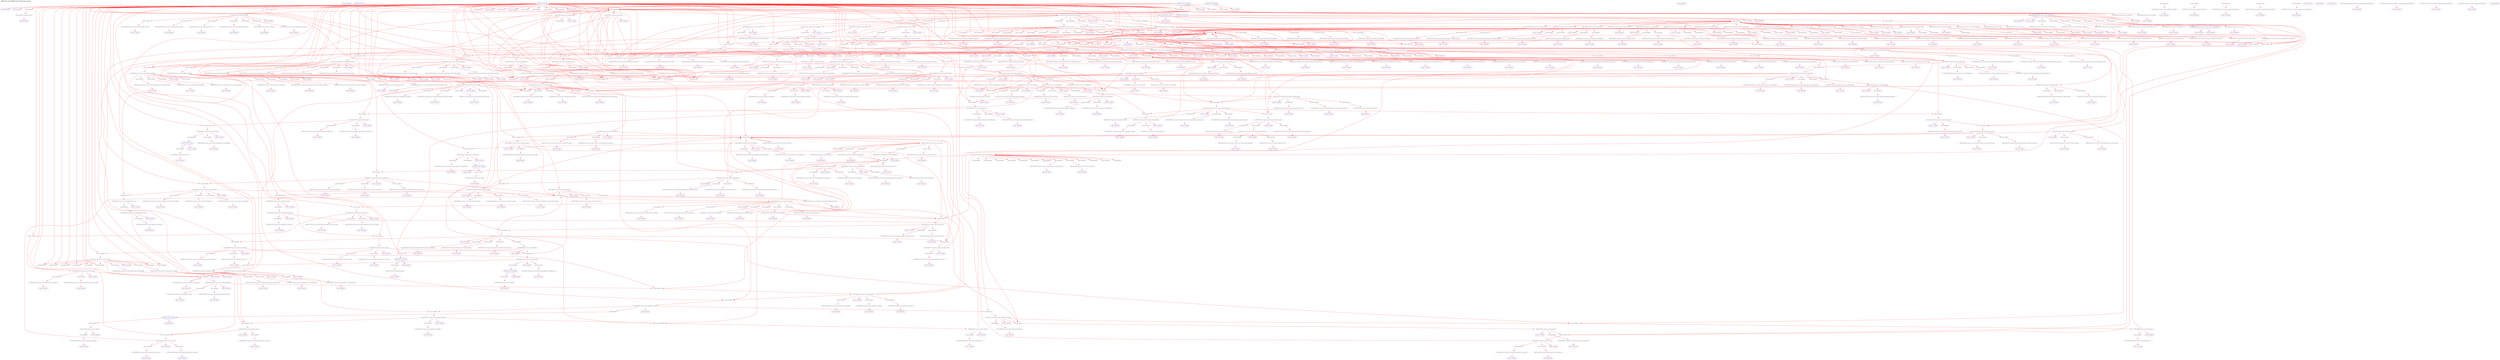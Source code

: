 digraph v3graph {
	graph	[label="MIPS_Bus_obj_dir/MIPS_Bus_TB_048_gate_simp.dot",
		 labelloc=t, labeljust=l,
		 //size="7.5,10",
		 rankdir=TB];
	n0	[fontsize=8 label="0x55e37e647f80@TOP", color=purple];
	n1	[fontsize=8 label="0x55e37e3bba10@TOP", color=purple, style=dotted];
	n2	[fontsize=8 label="0x55e37e3b8fe0 TOP->clk", color=blue];
	n3	[fontsize=8 label="0x55e37e3c28d0 TOP->mips_cpu_bus__DOT__clk", color=blue, style=dotted];
	n4	[fontsize=8 label="0x55e37e3b11c0@TOP", color=purple, style=dotted];
	n5	[fontsize=8 label="0x55e37e3b7230 TOP->reset", color=blue];
	n6	[fontsize=8 label="0x55e37e0cd1c0 TOP->mips_cpu_bus__DOT__reset", color=blue, style=dotted];
	n7	[fontsize=8 label="0x55e37e3a7360@TOP", color=purple, style=dotted];
	n8	[fontsize=8 label="0x55e37e3b7970 TOP->active", color=blue];
	n9	[fontsize=8 label="0x55e37e0cd2e0 TOP->mips_cpu_bus__DOT__active", color=blue, style=dotted];
	n10	[fontsize=8 label="0x55e37e3c37b0@TOP", color=purple, style=dotted];
	n11	[fontsize=8 label="0x55e37e3b75d0 TOP->register_v0", color=blue];
	n12	[fontsize=8 label="0x55e37e0cd400 TOP->mips_cpu_bus__DOT__register_v0", color=blue, style=dotted];
	n13	[fontsize=8 label="0x55e37e3c41f0@TOP", color=purple, style=dotted];
	n14	[fontsize=8 label="0x55e37e3b0450 TOP->address", color=blue];
	n15	[fontsize=8 label="0x55e37e0cd520 TOP->mips_cpu_bus__DOT__address", color=blue, style=dotted];
	n16	[fontsize=8 label="0x55e37e0cbc80@TOP", color=purple, style=dotted];
	n17	[fontsize=8 label="0x55e37e3ae640 TOP->write", color=blue];
	n18	[fontsize=8 label="0x55e37e0cd640 TOP->mips_cpu_bus__DOT__write", color=blue, style=dotted];
	n19	[fontsize=8 label="0x55e37e0cc000@TOP", color=purple, style=dotted];
	n20	[fontsize=8 label="0x55e37e3b4e80 TOP->read", color=blue];
	n21	[fontsize=8 label="0x55e37e0cd760 TOP->mips_cpu_bus__DOT__read", color=blue, style=dotted];
	n22	[fontsize=8 label="0x55e37e0cc380@TOP", color=purple, style=dotted];
	n23	[fontsize=8 label="0x55e37e3a77d0 TOP->waitrequest", color=blue];
	n24	[fontsize=8 label="0x55e37e0cd880 TOP->mips_cpu_bus__DOT__waitrequest", color=blue, style=dotted];
	n25	[fontsize=8 label="0x55e37e0cc700@TOP", color=purple, style=dotted];
	n26	[fontsize=8 label="0x55e37e3bd0b0 TOP->writedata", color=blue];
	n27	[fontsize=8 label="0x55e37e0cd9a0 TOP->mips_cpu_bus__DOT__writedata", color=blue, style=dotted];
	n28	[fontsize=8 label="0x55e37e0cca80@TOP", color=purple, style=dotted];
	n29	[fontsize=8 label="0x55e37e3b5a30 TOP->byteenable", color=blue];
	n30	[fontsize=8 label="0x55e37e0cdac0 TOP->mips_cpu_bus__DOT__byteenable", color=blue, style=dotted];
	n31	[fontsize=8 label="0x55e37e0cce00@TOP", color=purple, style=dotted];
	n32	[fontsize=8 label="0x55e37e3c3150 TOP->readdata", color=blue];
	n33	[fontsize=8 label="0x55e37e0cdbe0 TOP->mips_cpu_bus__DOT__readdata", color=blue, style=dotted];
	n34	[fontsize=8 label="0x55e37e0cfa40@TOP", color=purple, style=dotted];
	n35	[fontsize=8 label="0x55e37e0cf720 TOP->mips_cpu_bus__DOT__instruction_decode", color=blue, style=dotted];
	n36	[fontsize=8 label="0x55e37e0cf920 TOP->mips_cpu_bus__DOT__op", color=blue, style=dotted];
	n37	[fontsize=8 label="0x55e37e0d03b0@TOP", color=purple, style=dotted];
	n38	[fontsize=8 label="0x55e37e0d0170 TOP->mips_cpu_bus__DOT__read_address_1", color=blue, style=dotted];
	n39	[fontsize=8 label="0x55e37e0d0ae0@TOP", color=purple, style=dotted];
	n40	[fontsize=8 label="0x55e37e0d0290 TOP->mips_cpu_bus__DOT__Rs_decode", color=blue, style=dotted];
	n41	[fontsize=8 label="0x55e37e3d2fe0@TOP", color=purple, style=dotted];
	n42	[fontsize=8 label="0x55e37e0d1210 TOP->mips_cpu_bus__DOT__read_address_2", color=blue, style=dotted];
	n43	[fontsize=8 label="0x55e37e3d3690@TOP", color=purple, style=dotted];
	n44	[fontsize=8 label="0x55e37e3a7950 TOP->mips_cpu_bus__DOT__Rt_decode", color=blue, style=dotted];
	n45	[fontsize=8 label="0x55e37e3d3e20@TOP", color=purple, style=dotted];
	n46	[fontsize=8 label="0x55e37e3d3d40 TOP->mips_cpu_bus__DOT__Rd_decode", color=blue, style=dotted];
	n47	[fontsize=8 label="0x55e37e3d45b0@TOP", color=purple, style=dotted];
	n48	[fontsize=8 label="0x55e37e3d44d0 TOP->mips_cpu_bus__DOT__immediate", color=blue, style=dotted];
	n49	[fontsize=8 label="0x55e37e3d4d40@TOP", color=purple, style=dotted];
	n50	[fontsize=8 label="0x55e37e3d4c60 TOP->mips_cpu_bus__DOT__j_offset", color=blue, style=dotted];
	n51	[fontsize=8 label="0x55e37e3d9c90@TOP", color=purple, style=dotted];
	n52	[fontsize=8 label="0x55e37e3d8090 TOP->mips_cpu_bus__DOT__ALU_output_memory", color=blue, style=dotted];
	n53	[fontsize=8 label="0x55e37e3d99f0 TOP->mips_cpu_bus__DOT__data_address", color=blue, style=dotted];
	n54	[fontsize=8 label="0x55e37e3d9f90@TOP", color=purple, style=dotted];
	n55	[fontsize=8 label="0x55e37e3d8330 TOP->mips_cpu_bus__DOT__write_data_memory", color=blue, style=dotted];
	n56	[fontsize=8 label="0x55e37e3da290@TOP", color=purple, style=dotted];
	n57	[fontsize=8 label="0x55e37e3d7990 TOP->mips_cpu_bus__DOT__memory_write_memory", color=blue, style=dotted];
	n58	[fontsize=8 label="0x55e37e3d9ad0 TOP->mips_cpu_bus__DOT__data_write", color=blue, style=dotted];
	n59	[fontsize=8 label="0x55e37e3da590@TOP", color=purple, style=dotted];
	n60	[fontsize=8 label="0x55e37e3d78b0 TOP->mips_cpu_bus__DOT__memory_to_register_memory", color=blue, style=dotted];
	n61	[fontsize=8 label="0x55e37e3d9bb0 TOP->mips_cpu_bus__DOT__data_read", color=blue, style=dotted];
	n62	[fontsize=8 label="0x55e37e3da890@TOP", color=purple, style=dotted];
	n63	[fontsize=8 label="0x55e37e3d9590 TOP->mips_cpu_bus__DOT__forward_A_decode", color=blue, style=dotted];
	n64	[fontsize=8 label="0x55e37e3d5690 TOP->mips_cpu_bus__DOT__register_file_output_A_decode", color=blue, style=dotted];
	n65	[fontsize=8 label="0x55e37e3d5af0 TOP->mips_cpu_bus__DOT__comparator_1", color=blue, style=dotted];
	n66	[fontsize=8 label="0x55e37e3dae90@TOP", color=purple, style=dotted];
	n67	[fontsize=8 label="0x55e37e3d9670 TOP->mips_cpu_bus__DOT__forward_B_decode", color=blue, style=dotted];
	n68	[fontsize=8 label="0x55e37e3d5770 TOP->mips_cpu_bus__DOT__register_file_output_B_decode", color=blue, style=dotted];
	n69	[fontsize=8 label="0x55e37e3d5bd0 TOP->mips_cpu_bus__DOT__comparator_2", color=blue, style=dotted];
	n70	[fontsize=8 label="0x55e37e3db490@TOP", color=purple, style=dotted];
	n71	[fontsize=8 label="0x55e37e0cf020 TOP->mips_cpu_bus__DOT__using_HI_LO_decode", color=blue, style=dotted];
	n72	[fontsize=8 label="0x55e37e3d53f0 TOP->mips_cpu_bus__DOT__register_file_output_LO_decode", color=blue, style=dotted];
	n73	[fontsize=8 label="0x55e37e3d5850 TOP->mips_cpu_bus__DOT__src_A_decode", color=blue, style=dotted];
	n74	[fontsize=8 label="0x55e37e3dba90@TOP", color=purple, style=dotted];
	n75	[fontsize=8 label="0x55e37e3d54d0 TOP->mips_cpu_bus__DOT__register_file_output_HI_decode", color=blue, style=dotted];
	n76	[fontsize=8 label="0x55e37e3d5930 TOP->mips_cpu_bus__DOT__src_B_decode", color=blue, style=dotted];
	n77	[fontsize=8 label="0x55e37e3dc090@TOP", color=purple, style=dotted];
	n78	[fontsize=8 label="0x55e37e0cebe0 TOP->mips_cpu_bus__DOT__branch_decode", color=blue, style=dotted];
	n79	[fontsize=8 label="0x55e37e0cecc0 TOP->mips_cpu_bus__DOT__equal_decode", color=blue, style=dotted];
	n80	[fontsize=8 label="0x55e37e0ce4e0 TOP->mips_cpu_bus__DOT__program_counter_src_decode", color=blue, style=dotted];
	n81	[fontsize=8 label="0x55e37e3dc570@TOP", color=purple, style=dotted];
	n82	[fontsize=8 label="0x55e37e3d5a10 TOP->mips_cpu_bus__DOT__sign_imm_decode", color=blue, style=dotted];
	n83	[fontsize=8 label="0x55e37e3dd030@TOP", color=purple, style=dotted];
	n84	[fontsize=8 label="0x55e37e3d55b0 TOP->mips_cpu_bus__DOT__shifter_output_decode", color=blue, style=dotted];
	n85	[fontsize=8 label="0x55e37e3dd560@TOP", color=purple, style=dotted];
	n86	[fontsize=8 label="0x55e37e0cf840 TOP->mips_cpu_bus__DOT__program_counter_plus_four_decode", color=blue, style=dotted];
	n87	[fontsize=8 label="0x55e37e3d5cb0 TOP->mips_cpu_bus__DOT__j_program_counter_decode", color=blue, style=dotted];
	n88	[fontsize=8 label="0x55e37e3de020@TOP", color=purple, style=dotted];
	n89	[fontsize=8 label="0x55e37e3d7d10 TOP->mips_cpu_bus__DOT__j_instruction_memory", color=blue, style=dotted];
	n90	[fontsize=8 label="0x55e37e3d84f0 TOP->mips_cpu_bus__DOT__j_program_counter_memory", color=blue, style=dotted];
	n91	[fontsize=8 label="0x55e37e3d8410 TOP->mips_cpu_bus__DOT__ALU_output_memory_resolved", color=blue, style=dotted];
	n92	[fontsize=8 label="0x55e37e3de620@TOP", color=purple, style=dotted];
	n93	[fontsize=8 label="0x55e37e3d8a30 TOP->mips_cpu_bus__DOT__HALT_writeback", color=blue, style=dotted];
	n94	[fontsize=8 label="0x55e37e3de9e0@TOP", color=purple, style=dotted];
	n95	[fontsize=8 label="0x55e37e3d7fb0 TOP->mips_cpu_bus__DOT__byteenable_memory", color=blue, style=dotted];
	n96	[fontsize=8 label="0x55e37e648e00@TOP", color=purple, style=dotted];
	n97	[fontsize=8 label="0x55e37e3dece0 TOP->mips_cpu_bus__DOT__data_read_write", color=blue, style=dotted];
	n98	[fontsize=8 label="0x55e37e648c80@TOP", color=purple, style=dotted];
	n99	[fontsize=8 label="0x55e37e0ce0a0 TOP->mips_cpu_bus__DOT__instr_address", color=blue, style=dotted];
	n100	[fontsize=8 label="0x55e37e648b00@TOP", color=purple, style=dotted];
	n101	[fontsize=8 label="0x55e37e3d7ed0 TOP->mips_cpu_bus__DOT__op_memory", color=blue, style=dotted];
	n102	[fontsize=8 label="0x55e37e3f6e80@TOP", color=purple, style=dotted];
	n103	[fontsize=8 label="0x55e37e0cdd00 TOP->mips_cpu_bus__DOT__internal_clk", color=blue];
	n104	[fontsize=8 label="0x55e37e3f9b80 TOP->mips_cpu_bus__DOT__register_file__DOT__clk", color=blue, style=dotted];
	n105	[fontsize=8 label="0x55e37e3f7180@TOP", color=purple, style=dotted];
	n106	[fontsize=8 label="0x55e37e3d86b0 TOP->mips_cpu_bus__DOT__register_write_writeback", color=blue, style=dotted];
	n107	[fontsize=8 label="0x55e37e3f9d40 TOP->mips_cpu_bus__DOT__register_file__DOT__write_enable", color=blue, style=dotted];
	n108	[fontsize=8 label="0x55e37e3f7480@TOP", color=purple, style=dotted];
	n109	[fontsize=8 label="0x55e37e3d8790 TOP->mips_cpu_bus__DOT__HI_register_write_writeback", color=blue, style=dotted];
	n110	[fontsize=8 label="0x55e37e3f9e20 TOP->mips_cpu_bus__DOT__register_file__DOT__HI_write_enable", color=blue, style=dotted];
	n111	[fontsize=8 label="0x55e37e3f7780@TOP", color=purple, style=dotted];
	n112	[fontsize=8 label="0x55e37e3d8870 TOP->mips_cpu_bus__DOT__LO_register_write_writeback", color=blue, style=dotted];
	n113	[fontsize=8 label="0x55e37e3f9f00 TOP->mips_cpu_bus__DOT__register_file__DOT__LO_write_enable", color=blue, style=dotted];
	n114	[fontsize=8 label="0x55e37e3f7a80@TOP", color=purple, style=dotted];
	n115	[fontsize=8 label="0x55e37e3f9fe0 TOP->mips_cpu_bus__DOT__register_file__DOT__read_address_1", color=blue, style=dotted];
	n116	[fontsize=8 label="0x55e37e3f7d80@TOP", color=purple, style=dotted];
	n117	[fontsize=8 label="0x55e37e3fa0c0 TOP->mips_cpu_bus__DOT__register_file__DOT__read_address_2", color=blue, style=dotted];
	n118	[fontsize=8 label="0x55e37e3f8080@TOP", color=purple, style=dotted];
	n119	[fontsize=8 label="0x55e37e3d8db0 TOP->mips_cpu_bus__DOT__write_register_writeback", color=blue, style=dotted];
	n120	[fontsize=8 label="0x55e37e3fa1a0 TOP->mips_cpu_bus__DOT__register_file__DOT__write_address", color=blue, style=dotted];
	n121	[fontsize=8 label="0x55e37e3f8380@TOP", color=purple, style=dotted];
	n122	[fontsize=8 label="0x55e37e3d8e90 TOP->mips_cpu_bus__DOT__result_writeback", color=blue, style=dotted];
	n123	[fontsize=8 label="0x55e37e3fa280 TOP->mips_cpu_bus__DOT__register_file__DOT__write_data", color=blue, style=dotted];
	n124	[fontsize=8 label="0x55e37e3f8680@TOP", color=purple, style=dotted];
	n125	[fontsize=8 label="0x55e37e3d8f70 TOP->mips_cpu_bus__DOT__ALU_HI_output_writeback", color=blue, style=dotted];
	n126	[fontsize=8 label="0x55e37e3fa360 TOP->mips_cpu_bus__DOT__register_file__DOT__HI_write_data", color=blue, style=dotted];
	n127	[fontsize=8 label="0x55e37e3f8980@TOP", color=purple, style=dotted];
	n128	[fontsize=8 label="0x55e37e3d9050 TOP->mips_cpu_bus__DOT__ALU_LO_output_writeback", color=blue, style=dotted];
	n129	[fontsize=8 label="0x55e37e3fa440 TOP->mips_cpu_bus__DOT__register_file__DOT__LO_write_data", color=blue, style=dotted];
	n130	[fontsize=8 label="0x55e37e3f8c80@TOP", color=purple, style=dotted];
	n131	[fontsize=8 label="0x55e37e3fa520 TOP->mips_cpu_bus__DOT__register_file__DOT__read_data_1", color=blue, style=dotted];
	n132	[fontsize=8 label="0x55e37e3f8f80@TOP", color=purple, style=dotted];
	n133	[fontsize=8 label="0x55e37e3fa600 TOP->mips_cpu_bus__DOT__register_file__DOT__read_data_2", color=blue, style=dotted];
	n134	[fontsize=8 label="0x55e37e3f9280@TOP", color=purple, style=dotted];
	n135	[fontsize=8 label="0x55e37e3fa6e0 TOP->mips_cpu_bus__DOT__register_file__DOT__read_data_LO", color=blue, style=dotted];
	n136	[fontsize=8 label="0x55e37e3f9580@TOP", color=purple, style=dotted];
	n137	[fontsize=8 label="0x55e37e3fa7c0 TOP->mips_cpu_bus__DOT__register_file__DOT__read_data_HI", color=blue, style=dotted];
	n138	[fontsize=8 label="0x55e37e3f9880@TOP", color=purple, style=dotted];
	n139	[fontsize=8 label="0x55e37e3fa8a0 TOP->mips_cpu_bus__DOT__register_file__DOT__read_register_2", color=blue, style=dotted];
	n140	[fontsize=8 label="0x55e37e3fac20@TOP", color=purple, style=dotted];
	n141	[fontsize=8 label="0x55e37e3fa980 TOP->mips_cpu_bus__DOT__register_file__DOT__registers", color=blue, style=dotted];
	n142	[fontsize=8 label="0x55e37e3fb100@TOP", color=purple, style=dotted];
	n143	[fontsize=8 label="0x55e37e3fb5e0@TOP", color=purple, style=dotted];
	n144	[fontsize=8 label="0x55e37e3fab40 TOP->mips_cpu_bus__DOT__register_file__DOT__LO_reg", color=blue, style=dotted];
	n145	[fontsize=8 label="0x55e37e3fb8e0@TOP", color=purple, style=dotted];
	n146	[fontsize=8 label="0x55e37e3faa60 TOP->mips_cpu_bus__DOT__register_file__DOT__HI_reg", color=blue, style=dotted];
	n147	[fontsize=8 label="0x55e37e3fbbe0@TOP", color=purple, style=dotted];
	n148	[fontsize=8 label="0x55e37e3fc1f0@TOP", color=purple, style=dotted];
	n149	[fontsize=8 label="0x55e37e3fc110 TOP->mips_cpu_bus__DOT__register_file__DOT__modified_write_clk", color=blue];
	n150	[fontsize=8 label="0x55e37e3fd9c0@TOP", color=purple, style=dotted];
	n151	[fontsize=8 label="0x55e37e3febc0 TOP->mips_cpu_bus__DOT__pc__DOT__clk", color=blue, style=dotted];
	n152	[fontsize=8 label="0x55e37e3fdcc0@TOP", color=purple, style=dotted];
	n153	[fontsize=8 label="0x55e37e0cdf40 TOP->mips_cpu_bus__DOT__program_counter_prime", color=blue, style=dotted];
	n154	[fontsize=8 label="0x55e37e3feca0 TOP->mips_cpu_bus__DOT__pc__DOT__address_input", color=blue, style=dotted];
	n155	[fontsize=8 label="0x55e37e3fdfc0@TOP", color=purple, style=dotted];
	n156	[fontsize=8 label="0x55e37e3d93d0 TOP->mips_cpu_bus__DOT__stall_fetch", color=blue, style=dotted];
	n157	[fontsize=8 label="0x55e37e3fed80 TOP->mips_cpu_bus__DOT__pc__DOT__enable", color=blue, style=dotted];
	n158	[fontsize=8 label="0x55e37e3fe2c0@TOP", color=purple, style=dotted];
	n159	[fontsize=8 label="0x55e37e3fee60 TOP->mips_cpu_bus__DOT__pc__DOT__reset", color=blue, style=dotted];
	n160	[fontsize=8 label="0x55e37e3fe5c0@TOP", color=purple, style=dotted];
	n161	[fontsize=8 label="0x55e37e0ce400 TOP->mips_cpu_bus__DOT__HALT_fetch", color=blue, style=dotted];
	n162	[fontsize=8 label="0x55e37e3fef40 TOP->mips_cpu_bus__DOT__pc__DOT__halt", color=blue, style=dotted];
	n163	[fontsize=8 label="0x55e37e3fe8c0@TOP", color=purple, style=dotted];
	n164	[fontsize=8 label="0x55e37e3ff020 TOP->mips_cpu_bus__DOT__pc__DOT__address_output", color=blue, style=dotted];
	n165	[fontsize=8 label="0x55e37e401130@TOP", color=purple, style=dotted];
	n166	[fontsize=8 label="0x55e37e401730 TOP->mips_cpu_bus__DOT__plus_four_adder__DOT__a", color=blue, style=dotted];
	n167	[fontsize=8 label="0x55e37e401430@TOP", color=purple, style=dotted];
	n168	[fontsize=8 label="0x55e37e0ce180 TOP->mips_cpu_bus__DOT__program_counter_plus_four_fetch", color=blue, style=dotted];
	n169	[fontsize=8 label="0x55e37e4018f0 TOP->mips_cpu_bus__DOT__plus_four_adder__DOT__z", color=blue, style=dotted];
	n170	[fontsize=8 label="0x55e37e4019d0@TOP", color=purple, style=dotted];
	n171	[fontsize=8 label="0x55e37e401f00@TOP", color=purple, style=dotted];
	n172	[fontsize=8 label="0x55e37e402be0 TOP->mips_cpu_bus__DOT__program_counter_multiplexer__DOT__control", color=blue, style=dotted];
	n173	[fontsize=8 label="0x55e37e402200@TOP", color=purple, style=dotted];
	n174	[fontsize=8 label="0x55e37e402cc0 TOP->mips_cpu_bus__DOT__program_counter_multiplexer__DOT__input_0", color=blue, style=dotted];
	n175	[fontsize=8 label="0x55e37e402500@TOP", color=purple, style=dotted];
	n176	[fontsize=8 label="0x55e37e0cf5c0 TOP->mips_cpu_bus__DOT__program_counter_branch_decode", color=blue, style=dotted];
	n177	[fontsize=8 label="0x55e37e402da0 TOP->mips_cpu_bus__DOT__program_counter_multiplexer__DOT__input_1", color=blue, style=dotted];
	n178	[fontsize=8 label="0x55e37e402800@TOP", color=purple, style=dotted];
	n179	[fontsize=8 label="0x55e37e0ce2e0 TOP->mips_cpu_bus__DOT__program_counter_mux_1_out", color=blue, style=dotted];
	n180	[fontsize=8 label="0x55e37e402e80 TOP->mips_cpu_bus__DOT__program_counter_multiplexer__DOT__resolved", color=blue, style=dotted];
	n181	[fontsize=8 label="0x55e37e402f60@TOP", color=purple, style=dotted];
	n182	[fontsize=8 label="0x55e37e403560@TOP", color=purple, style=dotted];
	n183	[fontsize=8 label="0x55e37e3d7c30 TOP->mips_cpu_bus__DOT__program_counter_multiplexer_jump_memory", color=blue, style=dotted];
	n184	[fontsize=8 label="0x55e37e404240 TOP->mips_cpu_bus__DOT__program_counter_multiplexer_two__DOT__control", color=blue, style=dotted];
	n185	[fontsize=8 label="0x55e37e403860@TOP", color=purple, style=dotted];
	n186	[fontsize=8 label="0x55e37e404320 TOP->mips_cpu_bus__DOT__program_counter_multiplexer_two__DOT__input_0", color=blue, style=dotted];
	n187	[fontsize=8 label="0x55e37e403b60@TOP", color=purple, style=dotted];
	n188	[fontsize=8 label="0x55e37e404400 TOP->mips_cpu_bus__DOT__program_counter_multiplexer_two__DOT__input_1", color=blue, style=dotted];
	n189	[fontsize=8 label="0x55e37e403e60@TOP", color=purple, style=dotted];
	n190	[fontsize=8 label="0x55e37e4044e0 TOP->mips_cpu_bus__DOT__program_counter_multiplexer_two__DOT__resolved", color=blue, style=dotted];
	n191	[fontsize=8 label="0x55e37e4045c0@TOP", color=purple, style=dotted];
	n192	[fontsize=8 label="0x55e37e404bc0@TOP", color=purple, style=dotted];
	n193	[fontsize=8 label="0x55e37e4063c0 TOP->mips_cpu_bus__DOT__fetch_decode_register__DOT__clk", color=blue, style=dotted];
	n194	[fontsize=8 label="0x55e37e404ec0@TOP", color=purple, style=dotted];
	n195	[fontsize=8 label="0x55e37e3d94b0 TOP->mips_cpu_bus__DOT__stall_decode", color=blue, style=dotted];
	n196	[fontsize=8 label="0x55e37e4064a0 TOP->mips_cpu_bus__DOT__fetch_decode_register__DOT__enable", color=blue, style=dotted];
	n197	[fontsize=8 label="0x55e37e4051c0@TOP", color=purple, style=dotted];
	n198	[fontsize=8 label="0x55e37e406580 TOP->mips_cpu_bus__DOT__fetch_decode_register__DOT__clear", color=blue, style=dotted];
	n199	[fontsize=8 label="0x55e37e4054c0@TOP", color=purple, style=dotted];
	n200	[fontsize=8 label="0x55e37e406660 TOP->mips_cpu_bus__DOT__fetch_decode_register__DOT__reset", color=blue, style=dotted];
	n201	[fontsize=8 label="0x55e37e4057c0@TOP", color=purple, style=dotted];
	n202	[fontsize=8 label="0x55e37e406740 TOP->mips_cpu_bus__DOT__fetch_decode_register__DOT__HALT_fetch", color=blue, style=dotted];
	n203	[fontsize=8 label="0x55e37e405ac0@TOP", color=purple, style=dotted];
	n204	[fontsize=8 label="0x55e37e0cf4e0 TOP->mips_cpu_bus__DOT__HALT_decode", color=blue, style=dotted];
	n205	[fontsize=8 label="0x55e37e406820 TOP->mips_cpu_bus__DOT__fetch_decode_register__DOT__HALT_decode", color=blue, style=dotted];
	n206	[fontsize=8 label="0x55e37e405dc0@TOP", color=purple, style=dotted];
	n207	[fontsize=8 label="0x55e37e406900 TOP->mips_cpu_bus__DOT__fetch_decode_register__DOT__program_counter_plus_four_fetch", color=blue, style=dotted];
	n208	[fontsize=8 label="0x55e37e4060c0@TOP", color=purple, style=dotted];
	n209	[fontsize=8 label="0x55e37e4069e0 TOP->mips_cpu_bus__DOT__fetch_decode_register__DOT__program_counter_plus_four_decode", color=blue, style=dotted];
	n210	[fontsize=8 label="0x55e37e4089d0@TOP", color=purple, style=dotted];
	n211	[fontsize=8 label="0x55e37e40b0d0 TOP->mips_cpu_bus__DOT__control_unit__DOT__instruction", color=blue, style=dotted];
	n212	[fontsize=8 label="0x55e37e408cd0@TOP", color=purple, style=dotted];
	n213	[fontsize=8 label="0x55e37e0ce640 TOP->mips_cpu_bus__DOT__register_write_decode", color=blue, style=dotted];
	n214	[fontsize=8 label="0x55e37e40b1b0 TOP->mips_cpu_bus__DOT__control_unit__DOT__register_write", color=blue, style=dotted];
	n215	[fontsize=8 label="0x55e37e408fd0@TOP", color=purple, style=dotted];
	n216	[fontsize=8 label="0x55e37e0ce760 TOP->mips_cpu_bus__DOT__memory_to_register_decode", color=blue, style=dotted];
	n217	[fontsize=8 label="0x55e37e40b290 TOP->mips_cpu_bus__DOT__control_unit__DOT__memory_to_register", color=blue, style=dotted];
	n218	[fontsize=8 label="0x55e37e4092d0@TOP", color=purple, style=dotted];
	n219	[fontsize=8 label="0x55e37e0ce880 TOP->mips_cpu_bus__DOT__memory_write_decode", color=blue, style=dotted];
	n220	[fontsize=8 label="0x55e37e40b370 TOP->mips_cpu_bus__DOT__control_unit__DOT__memory_write", color=blue, style=dotted];
	n221	[fontsize=8 label="0x55e37e4095d0@TOP", color=purple, style=dotted];
	n222	[fontsize=8 label="0x55e37e0ce9a0 TOP->mips_cpu_bus__DOT__ALU_src_B_decode", color=blue, style=dotted];
	n223	[fontsize=8 label="0x55e37e40b450 TOP->mips_cpu_bus__DOT__control_unit__DOT__ALU_src_B", color=blue, style=dotted];
	n224	[fontsize=8 label="0x55e37e4098d0@TOP", color=purple, style=dotted];
	n225	[fontsize=8 label="0x55e37e0ceac0 TOP->mips_cpu_bus__DOT__register_destination_decode", color=blue, style=dotted];
	n226	[fontsize=8 label="0x55e37e40b530 TOP->mips_cpu_bus__DOT__control_unit__DOT__register_destination", color=blue, style=dotted];
	n227	[fontsize=8 label="0x55e37e409bd0@TOP", color=purple, style=dotted];
	n228	[fontsize=8 label="0x55e37e40b610 TOP->mips_cpu_bus__DOT__control_unit__DOT__branch", color=blue, style=dotted];
	n229	[fontsize=8 label="0x55e37e409ed0@TOP", color=purple, style=dotted];
	n230	[fontsize=8 label="0x55e37e0cede0 TOP->mips_cpu_bus__DOT__ALU_function_decode", color=blue, style=dotted];
	n231	[fontsize=8 label="0x55e37e40b6f0 TOP->mips_cpu_bus__DOT__control_unit__DOT__ALU_function", color=blue, style=dotted];
	n232	[fontsize=8 label="0x55e37e40a1d0@TOP", color=purple, style=dotted];
	n233	[fontsize=8 label="0x55e37e0cef40 TOP->mips_cpu_bus__DOT__program_counter_multiplexer_jump_decode", color=blue, style=dotted];
	n234	[fontsize=8 label="0x55e37e40b7d0 TOP->mips_cpu_bus__DOT__control_unit__DOT__program_counter_multiplexer_jump", color=blue, style=dotted];
	n235	[fontsize=8 label="0x55e37e40a4d0@TOP", color=purple, style=dotted];
	n236	[fontsize=8 label="0x55e37e0cf180 TOP->mips_cpu_bus__DOT__j_instruction_decode", color=blue, style=dotted];
	n237	[fontsize=8 label="0x55e37e40b8b0 TOP->mips_cpu_bus__DOT__control_unit__DOT__j_instruction", color=blue, style=dotted];
	n238	[fontsize=8 label="0x55e37e40a7d0@TOP", color=purple, style=dotted];
	n239	[fontsize=8 label="0x55e37e0cf3c0 TOP->mips_cpu_bus__DOT__LO_register_write_decode", color=blue, style=dotted];
	n240	[fontsize=8 label="0x55e37e40b990 TOP->mips_cpu_bus__DOT__control_unit__DOT__LO_register_write", color=blue, style=dotted];
	n241	[fontsize=8 label="0x55e37e40aad0@TOP", color=purple, style=dotted];
	n242	[fontsize=8 label="0x55e37e0cf2a0 TOP->mips_cpu_bus__DOT__HI_register_write_decode", color=blue, style=dotted];
	n243	[fontsize=8 label="0x55e37e40ba70 TOP->mips_cpu_bus__DOT__control_unit__DOT__HI_register_write", color=blue, style=dotted];
	n244	[fontsize=8 label="0x55e37e40add0@TOP", color=purple, style=dotted];
	n245	[fontsize=8 label="0x55e37e40bb50 TOP->mips_cpu_bus__DOT__control_unit__DOT__using_HI_LO", color=blue, style=dotted];
	n246	[fontsize=8 label="0x55e37e40bed0@TOP", color=purple, style=dotted];
	n247	[fontsize=8 label="0x55e37e40bc30 TOP->mips_cpu_bus__DOT__control_unit__DOT__op", color=blue, style=dotted];
	n248	[fontsize=8 label="0x55e37e40bd10 TOP->mips_cpu_bus__DOT__control_unit__DOT__rt", color=blue, style=dotted];
	n249	[fontsize=8 label="0x55e37e40bdf0 TOP->mips_cpu_bus__DOT__control_unit__DOT__funct", color=blue, style=dotted];
	n250	[fontsize=8 label="0x55e37e44f370@TOP", color=purple, style=dotted];
	n251	[fontsize=8 label="0x55e37e4506a0 TOP->mips_cpu_bus__DOT__reg_output_comparator__DOT__op", color=blue, style=dotted];
	n252	[fontsize=8 label="0x55e37e44f720@TOP", color=purple, style=dotted];
	n253	[fontsize=8 label="0x55e37e450800 TOP->mips_cpu_bus__DOT__reg_output_comparator__DOT__rt", color=blue, style=dotted];
	n254	[fontsize=8 label="0x55e37e44fb00@TOP", color=purple, style=dotted];
	n255	[fontsize=8 label="0x55e37e450920 TOP->mips_cpu_bus__DOT__reg_output_comparator__DOT__a", color=blue, style=dotted];
	n256	[fontsize=8 label="0x55e37e44fee0@TOP", color=purple, style=dotted];
	n257	[fontsize=8 label="0x55e37e450a40 TOP->mips_cpu_bus__DOT__reg_output_comparator__DOT__b", color=blue, style=dotted];
	n258	[fontsize=8 label="0x55e37e4502c0@TOP", color=purple, style=dotted];
	n259	[fontsize=8 label="0x55e37e450b60 TOP->mips_cpu_bus__DOT__reg_output_comparator__DOT__c", color=blue, style=dotted];
	n260	[fontsize=8 label="0x55e37e667220@TOP", color=purple, style=dotted];
	n261	[fontsize=8 label="0x55e37e6674c0@TOP", color=purple, style=dotted];
	n262	[fontsize=8 label="0x55e37e667760@TOP", color=purple, style=dotted];
	n263	[fontsize=8 label="0x55e37e667a00@TOP", color=purple, style=dotted];
	n264	[fontsize=8 label="0x55e37e675e60@TOP", color=purple, style=dotted];
	n265	[fontsize=8 label="0x55e37e675b60@TOP", color=purple, style=dotted];
	n266	[fontsize=8 label="0x55e37e675860@TOP", color=purple, style=dotted];
	n267	[fontsize=8 label="0x55e37e675560@TOP", color=purple, style=dotted];
	n268	[fontsize=8 label="0x55e37e69ae00@TOP", color=purple, style=dotted];
	n269	[fontsize=8 label="0x55e37e455560@TOP", color=purple, style=dotted];
	n270	[fontsize=8 label="0x55e37e4560a0 TOP->mips_cpu_bus__DOT__adder_decode__DOT__a", color=blue, style=dotted];
	n271	[fontsize=8 label="0x55e37e455920@TOP", color=purple, style=dotted];
	n272	[fontsize=8 label="0x55e37e456230 TOP->mips_cpu_bus__DOT__adder_decode__DOT__b", color=blue, style=dotted];
	n273	[fontsize=8 label="0x55e37e455ce0@TOP", color=purple, style=dotted];
	n274	[fontsize=8 label="0x55e37e456350 TOP->mips_cpu_bus__DOT__adder_decode__DOT__z", color=blue, style=dotted];
	n275	[fontsize=8 label="0x55e37e456470@TOP", color=purple, style=dotted];
	n276	[fontsize=8 label="0x55e37e456a90@TOP", color=purple, style=dotted];
	n277	[fontsize=8 label="0x55e37e461ca0 TOP->mips_cpu_bus__DOT__decode_execute_register__DOT__clk", color=blue, style=dotted];
	n278	[fontsize=8 label="0x55e37e456e40@TOP", color=purple, style=dotted];
	n279	[fontsize=8 label="0x55e37e3d9750 TOP->mips_cpu_bus__DOT__flush_execute_register", color=blue, style=dotted];
	n280	[fontsize=8 label="0x55e37e461e60 TOP->mips_cpu_bus__DOT__decode_execute_register__DOT__clear", color=blue, style=dotted];
	n281	[fontsize=8 label="0x55e37e457230@TOP", color=purple, style=dotted];
	n282	[fontsize=8 label="0x55e37e461f80 TOP->mips_cpu_bus__DOT__decode_execute_register__DOT__reset", color=blue, style=dotted];
	n283	[fontsize=8 label="0x55e37e457610@TOP", color=purple, style=dotted];
	n284	[fontsize=8 label="0x55e37e4620a0 TOP->mips_cpu_bus__DOT__decode_execute_register__DOT__register_write_decode", color=blue, style=dotted];
	n285	[fontsize=8 label="0x55e37e457a10@TOP", color=purple, style=dotted];
	n286	[fontsize=8 label="0x55e37e4621c0 TOP->mips_cpu_bus__DOT__decode_execute_register__DOT__memory_to_register_decode", color=blue, style=dotted];
	n287	[fontsize=8 label="0x55e37e457e10@TOP", color=purple, style=dotted];
	n288	[fontsize=8 label="0x55e37e4622e0 TOP->mips_cpu_bus__DOT__decode_execute_register__DOT__memory_write_decode", color=blue, style=dotted];
	n289	[fontsize=8 label="0x55e37e458200@TOP", color=purple, style=dotted];
	n290	[fontsize=8 label="0x55e37e462400 TOP->mips_cpu_bus__DOT__decode_execute_register__DOT__ALU_src_B_decode", color=blue, style=dotted];
	n291	[fontsize=8 label="0x55e37e4585f0@TOP", color=purple, style=dotted];
	n292	[fontsize=8 label="0x55e37e462520 TOP->mips_cpu_bus__DOT__decode_execute_register__DOT__register_destination_decode", color=blue, style=dotted];
	n293	[fontsize=8 label="0x55e37e458a00@TOP", color=purple, style=dotted];
	n294	[fontsize=8 label="0x55e37e462640 TOP->mips_cpu_bus__DOT__decode_execute_register__DOT__HI_register_write_decode", color=blue, style=dotted];
	n295	[fontsize=8 label="0x55e37e458e00@TOP", color=purple, style=dotted];
	n296	[fontsize=8 label="0x55e37e462760 TOP->mips_cpu_bus__DOT__decode_execute_register__DOT__LO_register_write_decode", color=blue, style=dotted];
	n297	[fontsize=8 label="0x55e37e459200@TOP", color=purple, style=dotted];
	n298	[fontsize=8 label="0x55e37e462880 TOP->mips_cpu_bus__DOT__decode_execute_register__DOT__ALU_function_decode", color=blue, style=dotted];
	n299	[fontsize=8 label="0x55e37e4595f0@TOP", color=purple, style=dotted];
	n300	[fontsize=8 label="0x55e37e4629a0 TOP->mips_cpu_bus__DOT__decode_execute_register__DOT__program_counter_multiplexer_jump_decode", color=blue, style=dotted];
	n301	[fontsize=8 label="0x55e37e459a10@TOP", color=purple, style=dotted];
	n302	[fontsize=8 label="0x55e37e462ac0 TOP->mips_cpu_bus__DOT__decode_execute_register__DOT__j_instruction_decode", color=blue, style=dotted];
	n303	[fontsize=8 label="0x55e37e459e00@TOP", color=purple, style=dotted];
	n304	[fontsize=8 label="0x55e37e462be0 TOP->mips_cpu_bus__DOT__decode_execute_register__DOT__using_HI_LO_decode", color=blue, style=dotted];
	n305	[fontsize=8 label="0x55e37e45a1f0@TOP", color=purple, style=dotted];
	n306	[fontsize=8 label="0x55e37e462d00 TOP->mips_cpu_bus__DOT__decode_execute_register__DOT__HALT_decode", color=blue, style=dotted];
	n307	[fontsize=8 label="0x55e37e45a5e0@TOP", color=purple, style=dotted];
	n308	[fontsize=8 label="0x55e37e462e20 TOP->mips_cpu_bus__DOT__decode_execute_register__DOT__op_decode", color=blue, style=dotted];
	n309	[fontsize=8 label="0x55e37e45a990@TOP", color=purple, style=dotted];
	n310	[fontsize=8 label="0x55e37e3d6490 TOP->mips_cpu_bus__DOT__register_write_execute", color=blue, style=dotted];
	n311	[fontsize=8 label="0x55e37e462f40 TOP->mips_cpu_bus__DOT__decode_execute_register__DOT__register_write_execute", color=blue, style=dotted];
	n312	[fontsize=8 label="0x55e37e45ad90@TOP", color=purple, style=dotted];
	n313	[fontsize=8 label="0x55e37e3d5e70 TOP->mips_cpu_bus__DOT__memory_to_register_execute", color=blue, style=dotted];
	n314	[fontsize=8 label="0x55e37e463060 TOP->mips_cpu_bus__DOT__decode_execute_register__DOT__memory_to_register_execute", color=blue, style=dotted];
	n315	[fontsize=8 label="0x55e37e45b1a0@TOP", color=purple, style=dotted];
	n316	[fontsize=8 label="0x55e37e3d5f50 TOP->mips_cpu_bus__DOT__memory_write_execute", color=blue, style=dotted];
	n317	[fontsize=8 label="0x55e37e463180 TOP->mips_cpu_bus__DOT__decode_execute_register__DOT__memory_write_execute", color=blue, style=dotted];
	n318	[fontsize=8 label="0x55e37e45b590@TOP", color=purple, style=dotted];
	n319	[fontsize=8 label="0x55e37e3d6110 TOP->mips_cpu_bus__DOT__ALU_src_B_execute", color=blue, style=dotted];
	n320	[fontsize=8 label="0x55e37e4632a0 TOP->mips_cpu_bus__DOT__decode_execute_register__DOT__ALU_src_B_execute", color=blue, style=dotted];
	n321	[fontsize=8 label="0x55e37e45b980@TOP", color=purple, style=dotted];
	n322	[fontsize=8 label="0x55e37e3d5d90 TOP->mips_cpu_bus__DOT__register_destination_execute", color=blue, style=dotted];
	n323	[fontsize=8 label="0x55e37e4633c0 TOP->mips_cpu_bus__DOT__decode_execute_register__DOT__register_destination_execute", color=blue, style=dotted];
	n324	[fontsize=8 label="0x55e37e45bd90@TOP", color=purple, style=dotted];
	n325	[fontsize=8 label="0x55e37e3d62d0 TOP->mips_cpu_bus__DOT__HI_register_write_execute", color=blue, style=dotted];
	n326	[fontsize=8 label="0x55e37e4634e0 TOP->mips_cpu_bus__DOT__decode_execute_register__DOT__HI_register_write_execute", color=blue, style=dotted];
	n327	[fontsize=8 label="0x55e37e45c190@TOP", color=purple, style=dotted];
	n328	[fontsize=8 label="0x55e37e3d63b0 TOP->mips_cpu_bus__DOT__LO_register_write_execute", color=blue, style=dotted];
	n329	[fontsize=8 label="0x55e37e463600 TOP->mips_cpu_bus__DOT__decode_execute_register__DOT__LO_register_write_execute", color=blue, style=dotted];
	n330	[fontsize=8 label="0x55e37e45c590@TOP", color=purple, style=dotted];
	n331	[fontsize=8 label="0x55e37e3d61f0 TOP->mips_cpu_bus__DOT__ALU_function_execute", color=blue, style=dotted];
	n332	[fontsize=8 label="0x55e37e463720 TOP->mips_cpu_bus__DOT__decode_execute_register__DOT__ALU_function_execute", color=blue, style=dotted];
	n333	[fontsize=8 label="0x55e37e45c980@TOP", color=purple, style=dotted];
	n334	[fontsize=8 label="0x55e37e3d6570 TOP->mips_cpu_bus__DOT__program_counter_multiplexer_jump_execute", color=blue, style=dotted];
	n335	[fontsize=8 label="0x55e37e463840 TOP->mips_cpu_bus__DOT__decode_execute_register__DOT__program_counter_multiplexer_jump_execute", color=blue, style=dotted];
	n336	[fontsize=8 label="0x55e37e45cda0@TOP", color=purple, style=dotted];
	n337	[fontsize=8 label="0x55e37e3d6650 TOP->mips_cpu_bus__DOT__j_instruction_execute", color=blue, style=dotted];
	n338	[fontsize=8 label="0x55e37e463960 TOP->mips_cpu_bus__DOT__decode_execute_register__DOT__j_instruction_execute", color=blue, style=dotted];
	n339	[fontsize=8 label="0x55e37e45d1a0@TOP", color=purple, style=dotted];
	n340	[fontsize=8 label="0x55e37e3d6730 TOP->mips_cpu_bus__DOT__using_HI_LO_execute", color=blue, style=dotted];
	n341	[fontsize=8 label="0x55e37e463a80 TOP->mips_cpu_bus__DOT__decode_execute_register__DOT__using_HI_LO_execute", color=blue, style=dotted];
	n342	[fontsize=8 label="0x55e37e45d590@TOP", color=purple, style=dotted];
	n343	[fontsize=8 label="0x55e37e3d6810 TOP->mips_cpu_bus__DOT__HALT_execute", color=blue, style=dotted];
	n344	[fontsize=8 label="0x55e37e463ba0 TOP->mips_cpu_bus__DOT__decode_execute_register__DOT__HALT_execute", color=blue, style=dotted];
	n345	[fontsize=8 label="0x55e37e45d980@TOP", color=purple, style=dotted];
	n346	[fontsize=8 label="0x55e37e3d68f0 TOP->mips_cpu_bus__DOT__op_execute", color=blue, style=dotted];
	n347	[fontsize=8 label="0x55e37e463cc0 TOP->mips_cpu_bus__DOT__decode_execute_register__DOT__op_execute", color=blue, style=dotted];
	n348	[fontsize=8 label="0x55e37e45dd70@TOP", color=purple, style=dotted];
	n349	[fontsize=8 label="0x55e37e463de0 TOP->mips_cpu_bus__DOT__decode_execute_register__DOT__Rs_decode", color=blue, style=dotted];
	n350	[fontsize=8 label="0x55e37e45e150@TOP", color=purple, style=dotted];
	n351	[fontsize=8 label="0x55e37e463f00 TOP->mips_cpu_bus__DOT__decode_execute_register__DOT__Rt_decode", color=blue, style=dotted];
	n352	[fontsize=8 label="0x55e37e45e530@TOP", color=purple, style=dotted];
	n353	[fontsize=8 label="0x55e37e464020 TOP->mips_cpu_bus__DOT__decode_execute_register__DOT__Rd_decode", color=blue, style=dotted];
	n354	[fontsize=8 label="0x55e37e45e910@TOP", color=purple, style=dotted];
	n355	[fontsize=8 label="0x55e37e464140 TOP->mips_cpu_bus__DOT__decode_execute_register__DOT__sign_imm_decode", color=blue, style=dotted];
	n356	[fontsize=8 label="0x55e37e45ed00@TOP", color=purple, style=dotted];
	n357	[fontsize=8 label="0x55e37e3d70d0 TOP->mips_cpu_bus__DOT__Rs_execute", color=blue, style=dotted];
	n358	[fontsize=8 label="0x55e37e464260 TOP->mips_cpu_bus__DOT__decode_execute_register__DOT__Rs_execute", color=blue, style=dotted];
	n359	[fontsize=8 label="0x55e37e45f0f0@TOP", color=purple, style=dotted];
	n360	[fontsize=8 label="0x55e37e3d71b0 TOP->mips_cpu_bus__DOT__Rt_execute", color=blue, style=dotted];
	n361	[fontsize=8 label="0x55e37e464380 TOP->mips_cpu_bus__DOT__decode_execute_register__DOT__Rt_execute", color=blue, style=dotted];
	n362	[fontsize=8 label="0x55e37e45f4e0@TOP", color=purple, style=dotted];
	n363	[fontsize=8 label="0x55e37e3d7290 TOP->mips_cpu_bus__DOT__Rd_execute", color=blue, style=dotted];
	n364	[fontsize=8 label="0x55e37e4644a0 TOP->mips_cpu_bus__DOT__decode_execute_register__DOT__Rd_execute", color=blue, style=dotted];
	n365	[fontsize=8 label="0x55e37e45f8d0@TOP", color=purple, style=dotted];
	n366	[fontsize=8 label="0x55e37e3d7370 TOP->mips_cpu_bus__DOT__sign_imm_execute", color=blue, style=dotted];
	n367	[fontsize=8 label="0x55e37e4645c0 TOP->mips_cpu_bus__DOT__decode_execute_register__DOT__sign_imm_execute", color=blue, style=dotted];
	n368	[fontsize=8 label="0x55e37e45fcc0@TOP", color=purple, style=dotted];
	n369	[fontsize=8 label="0x55e37e4646e0 TOP->mips_cpu_bus__DOT__decode_execute_register__DOT__src_A_decode", color=blue, style=dotted];
	n370	[fontsize=8 label="0x55e37e4600b0@TOP", color=purple, style=dotted];
	n371	[fontsize=8 label="0x55e37e464800 TOP->mips_cpu_bus__DOT__decode_execute_register__DOT__src_B_decode", color=blue, style=dotted];
	n372	[fontsize=8 label="0x55e37e4604a0@TOP", color=purple, style=dotted];
	n373	[fontsize=8 label="0x55e37e464920 TOP->mips_cpu_bus__DOT__decode_execute_register__DOT__program_counter_plus_four_decode", color=blue, style=dotted];
	n374	[fontsize=8 label="0x55e37e4608b0@TOP", color=purple, style=dotted];
	n375	[fontsize=8 label="0x55e37e464a40 TOP->mips_cpu_bus__DOT__decode_execute_register__DOT__j_program_counter_decode", color=blue, style=dotted];
	n376	[fontsize=8 label="0x55e37e460cb0@TOP", color=purple, style=dotted];
	n377	[fontsize=8 label="0x55e37e3d69d0 TOP->mips_cpu_bus__DOT__src_A_execute", color=blue, style=dotted];
	n378	[fontsize=8 label="0x55e37e464b60 TOP->mips_cpu_bus__DOT__decode_execute_register__DOT__src_A_execute", color=blue, style=dotted];
	n379	[fontsize=8 label="0x55e37e4610a0@TOP", color=purple, style=dotted];
	n380	[fontsize=8 label="0x55e37e3d6ab0 TOP->mips_cpu_bus__DOT__src_B_execute", color=blue, style=dotted];
	n381	[fontsize=8 label="0x55e37e464c80 TOP->mips_cpu_bus__DOT__decode_execute_register__DOT__src_B_execute", color=blue, style=dotted];
	n382	[fontsize=8 label="0x55e37e461490@TOP", color=purple, style=dotted];
	n383	[fontsize=8 label="0x55e37e3d7530 TOP->mips_cpu_bus__DOT__program_counter_plus_four_execute", color=blue, style=dotted];
	n384	[fontsize=8 label="0x55e37e464da0 TOP->mips_cpu_bus__DOT__decode_execute_register__DOT__program_counter_plus_four_execute", color=blue, style=dotted];
	n385	[fontsize=8 label="0x55e37e4618a0@TOP", color=purple, style=dotted];
	n386	[fontsize=8 label="0x55e37e3d7610 TOP->mips_cpu_bus__DOT__j_program_counter_execute", color=blue, style=dotted];
	n387	[fontsize=8 label="0x55e37e464ec0 TOP->mips_cpu_bus__DOT__decode_execute_register__DOT__j_program_counter_execute", color=blue, style=dotted];
	n388	[fontsize=8 label="0x55e37e46fb80@TOP", color=purple, style=dotted];
	n389	[fontsize=8 label="0x55e37e4704c0 TOP->mips_cpu_bus__DOT__plus_four_adder_execute__DOT__b", color=blue, style=dotted];
	n390	[fontsize=8 label="0x55e37e46ff70@TOP", color=purple, style=dotted];
	n391	[fontsize=8 label="0x55e37e3d7450 TOP->mips_cpu_bus__DOT__program_counter_plus_eight_execute", color=blue, style=dotted];
	n392	[fontsize=8 label="0x55e37e4705e0 TOP->mips_cpu_bus__DOT__plus_four_adder_execute__DOT__z", color=blue, style=dotted];
	n393	[fontsize=8 label="0x55e37e470700@TOP", color=purple, style=dotted];
	n394	[fontsize=8 label="0x55e37e470cf0@TOP", color=purple, style=dotted];
	n395	[fontsize=8 label="0x55e37e471e90 TOP->mips_cpu_bus__DOT__write_register_execute_mux__DOT__control", color=blue, style=dotted];
	n396	[fontsize=8 label="0x55e37e4710f0@TOP", color=purple, style=dotted];
	n397	[fontsize=8 label="0x55e37e471fb0 TOP->mips_cpu_bus__DOT__write_register_execute_mux__DOT__input_0", color=blue, style=dotted];
	n398	[fontsize=8 label="0x55e37e4714e0@TOP", color=purple, style=dotted];
	n399	[fontsize=8 label="0x55e37e4720d0 TOP->mips_cpu_bus__DOT__write_register_execute_mux__DOT__input_1", color=blue, style=dotted];
	n400	[fontsize=8 label="0x55e37e4718d0@TOP", color=purple, style=dotted];
	n401	[fontsize=8 label="0x55e37e3d6030 TOP->mips_cpu_bus__DOT__write_register_execute", color=blue, style=dotted];
	n402	[fontsize=8 label="0x55e37e472430 TOP->mips_cpu_bus__DOT__write_register_execute_mux__DOT__resolved", color=blue, style=dotted];
	n403	[fontsize=8 label="0x55e37e472550@TOP", color=purple, style=dotted];
	n404	[fontsize=8 label="0x55e37e4740c0@TOP", color=purple, style=dotted];
	n405	[fontsize=8 label="0x55e37e477f20 TOP->mips_cpu_bus__DOT__alu_input_mux__DOT__ALU_src_B_execute", color=blue, style=dotted];
	n406	[fontsize=8 label="0x55e37e4744a0@TOP", color=purple, style=dotted];
	n407	[fontsize=8 label="0x55e37e3d9830 TOP->mips_cpu_bus__DOT__forward_A_execute", color=blue, style=dotted];
	n408	[fontsize=8 label="0x55e37e478040 TOP->mips_cpu_bus__DOT__alu_input_mux__DOT__forward_one_execute", color=blue, style=dotted];
	n409	[fontsize=8 label="0x55e37e474880@TOP", color=purple, style=dotted];
	n410	[fontsize=8 label="0x55e37e3d9910 TOP->mips_cpu_bus__DOT__forward_B_execute", color=blue, style=dotted];
	n411	[fontsize=8 label="0x55e37e478160 TOP->mips_cpu_bus__DOT__alu_input_mux__DOT__forward_two_execute", color=blue, style=dotted];
	n412	[fontsize=8 label="0x55e37e474c60@TOP", color=purple, style=dotted];
	n413	[fontsize=8 label="0x55e37e478280 TOP->mips_cpu_bus__DOT__alu_input_mux__DOT__read_data_1_reg", color=blue, style=dotted];
	n414	[fontsize=8 label="0x55e37e475040@TOP", color=purple, style=dotted];
	n415	[fontsize=8 label="0x55e37e4783a0 TOP->mips_cpu_bus__DOT__alu_input_mux__DOT__result_writeback", color=blue, style=dotted];
	n416	[fontsize=8 label="0x55e37e475420@TOP", color=purple, style=dotted];
	n417	[fontsize=8 label="0x55e37e4784c0 TOP->mips_cpu_bus__DOT__alu_input_mux__DOT__ALU_output_memory", color=blue, style=dotted];
	n418	[fontsize=8 label="0x55e37e475800@TOP", color=purple, style=dotted];
	n419	[fontsize=8 label="0x55e37e4785e0 TOP->mips_cpu_bus__DOT__alu_input_mux__DOT__LO_result_writeback", color=blue, style=dotted];
	n420	[fontsize=8 label="0x55e37e475bf0@TOP", color=purple, style=dotted];
	n421	[fontsize=8 label="0x55e37e3d8250 TOP->mips_cpu_bus__DOT__ALU_LO_output_memory", color=blue, style=dotted];
	n422	[fontsize=8 label="0x55e37e478700 TOP->mips_cpu_bus__DOT__alu_input_mux__DOT__ALU_LO_output_memory", color=blue, style=dotted];
	n423	[fontsize=8 label="0x55e37e475fe0@TOP", color=purple, style=dotted];
	n424	[fontsize=8 label="0x55e37e478820 TOP->mips_cpu_bus__DOT__alu_input_mux__DOT__read_data_2_reg", color=blue, style=dotted];
	n425	[fontsize=8 label="0x55e37e4763c0@TOP", color=purple, style=dotted];
	n426	[fontsize=8 label="0x55e37e3d8170 TOP->mips_cpu_bus__DOT__ALU_HI_output_memory", color=blue, style=dotted];
	n427	[fontsize=8 label="0x55e37e478940 TOP->mips_cpu_bus__DOT__alu_input_mux__DOT__ALU_HI_output_memory", color=blue, style=dotted];
	n428	[fontsize=8 label="0x55e37e4767b0@TOP", color=purple, style=dotted];
	n429	[fontsize=8 label="0x55e37e478a60 TOP->mips_cpu_bus__DOT__alu_input_mux__DOT__HI_result_writeback", color=blue, style=dotted];
	n430	[fontsize=8 label="0x55e37e476ba0@TOP", color=purple, style=dotted];
	n431	[fontsize=8 label="0x55e37e478b80 TOP->mips_cpu_bus__DOT__alu_input_mux__DOT__sign_imm_execute", color=blue, style=dotted];
	n432	[fontsize=8 label="0x55e37e476f80@TOP", color=purple, style=dotted];
	n433	[fontsize=8 label="0x55e37e478ca0 TOP->mips_cpu_bus__DOT__alu_input_mux__DOT__program_counter_plus_eight_execute", color=blue, style=dotted];
	n434	[fontsize=8 label="0x55e37e477380@TOP", color=purple, style=dotted];
	n435	[fontsize=8 label="0x55e37e3d6b90 TOP->mips_cpu_bus__DOT__src_A_ALU_execute", color=blue, style=dotted];
	n436	[fontsize=8 label="0x55e37e478dc0 TOP->mips_cpu_bus__DOT__alu_input_mux__DOT__src_A_ALU_execute", color=blue, style=dotted];
	n437	[fontsize=8 label="0x55e37e477760@TOP", color=purple, style=dotted];
	n438	[fontsize=8 label="0x55e37e3d6c70 TOP->mips_cpu_bus__DOT__src_B_ALU_execute", color=blue, style=dotted];
	n439	[fontsize=8 label="0x55e37e478ee0 TOP->mips_cpu_bus__DOT__alu_input_mux__DOT__src_B_ALU_execute", color=blue, style=dotted];
	n440	[fontsize=8 label="0x55e37e477b40@TOP", color=purple, style=dotted];
	n441	[fontsize=8 label="0x55e37e3d6d50 TOP->mips_cpu_bus__DOT__write_data_execute", color=blue, style=dotted];
	n442	[fontsize=8 label="0x55e37e479000 TOP->mips_cpu_bus__DOT__alu_input_mux__DOT__write_data_execute", color=blue, style=dotted];
	n443	[fontsize=8 label="0x55e37e66e1e0@TOP", color=purple, style=dotted];
	n444	[fontsize=8 label="0x55e37e6725c0@TOP", color=purple, style=dotted];
	n445	[fontsize=8 label="0x55e37e479120 TOP->mips_cpu_bus__DOT__alu_input_mux__DOT__src_mux_input_0", color=blue, style=dotted];
	n446	[fontsize=8 label="0x55e37e47fb00@TOP", color=purple, style=dotted];
	n447	[fontsize=8 label="0x55e37e481140 TOP->mips_cpu_bus__DOT__alu__DOT__ALU_operation", color=blue, style=dotted];
	n448	[fontsize=8 label="0x55e37e47feb0@TOP", color=purple, style=dotted];
	n449	[fontsize=8 label="0x55e37e4812a0 TOP->mips_cpu_bus__DOT__alu__DOT__input_1", color=blue, style=dotted];
	n450	[fontsize=8 label="0x55e37e480260@TOP", color=purple, style=dotted];
	n451	[fontsize=8 label="0x55e37e4813f0 TOP->mips_cpu_bus__DOT__alu__DOT__input_2", color=blue, style=dotted];
	n452	[fontsize=8 label="0x55e37e480610@TOP", color=purple, style=dotted];
	n453	[fontsize=8 label="0x55e37e3d6e30 TOP->mips_cpu_bus__DOT__ALU_output_execute", color=blue, style=dotted];
	n454	[fontsize=8 label="0x55e37e481510 TOP->mips_cpu_bus__DOT__alu__DOT__ALU_output", color=blue, style=dotted];
	n455	[fontsize=8 label="0x55e37e4809c0@TOP", color=purple, style=dotted];
	n456	[fontsize=8 label="0x55e37e3d6f10 TOP->mips_cpu_bus__DOT__ALU_HI_output_execute", color=blue, style=dotted];
	n457	[fontsize=8 label="0x55e37e481630 TOP->mips_cpu_bus__DOT__alu__DOT__ALU_HI_output", color=blue, style=dotted];
	n458	[fontsize=8 label="0x55e37e480d80@TOP", color=purple, style=dotted];
	n459	[fontsize=8 label="0x55e37e3d6ff0 TOP->mips_cpu_bus__DOT__ALU_LO_output_execute", color=blue, style=dotted];
	n460	[fontsize=8 label="0x55e37e481750 TOP->mips_cpu_bus__DOT__alu__DOT__ALU_LO_output", color=blue, style=dotted];
	n461	[fontsize=8 label="0x55e37e481f30@TOP", color=purple, style=dotted];
	n462	[fontsize=8 label="0x55e37e481870 TOP->mips_cpu_bus__DOT__alu__DOT__shift_amount", color=blue, style=dotted];
	n463	[fontsize=8 label="0x55e37e482660@TOP", color=purple, style=dotted];
	n464	[fontsize=8 label="0x55e37e481990 TOP->mips_cpu_bus__DOT__alu__DOT__sign_extened_input_1", color=blue, style=dotted];
	n465	[fontsize=8 label="0x55e37e483280@TOP", color=purple, style=dotted];
	n466	[fontsize=8 label="0x55e37e481ab0 TOP->mips_cpu_bus__DOT__alu__DOT__sign_extened_input_2", color=blue, style=dotted];
	n467	[fontsize=8 label="0x55e37e483ea0@TOP", color=purple, style=dotted];
	n468	[fontsize=8 label="0x55e37e481bd0 TOP->mips_cpu_bus__DOT__alu__DOT__extended_input_1", color=blue, style=dotted];
	n469	[fontsize=8 label="0x55e37e484350@TOP", color=purple, style=dotted];
	n470	[fontsize=8 label="0x55e37e481cf0 TOP->mips_cpu_bus__DOT__alu__DOT__extended_input_2", color=blue, style=dotted];
	n471	[fontsize=8 label="0x55e37e679910@TOP", color=purple, style=dotted];
	n472	[fontsize=8 label="0x55e37e68be50@TOP", color=purple, style=dotted];
	n473	[fontsize=8 label="0x55e37e674520@TOP", color=purple, style=dotted];
	n474	[fontsize=8 label="0x55e37e66b230@TOP", color=purple, style=dotted];
	n475	[fontsize=8 label="0x55e37e667f40@TOP", color=purple, style=dotted];
	n476	[fontsize=8 label="0x55e37e481e10 TOP->mips_cpu_bus__DOT__alu__DOT__ALU_HI_LO_output", color=blue, style=dotted];
	n477	[fontsize=8 label="0x55e37e690e60@TOP", color=purple, style=dotted];
	n478	[fontsize=8 label="0x55e37e672680@TOP", color=purple, style=dotted];
	n479	[fontsize=8 label="0x55e37e68c840@TOP", color=purple, style=dotted];
	n480	[fontsize=8 label="0x55e37e672980@TOP", color=purple, style=dotted];
	n481	[fontsize=8 label="0x55e37e67a600@TOP", color=purple, style=dotted];
	n482	[fontsize=8 label="0x55e37e691460@TOP", color=purple, style=dotted];
	n483	[fontsize=8 label="0x55e37e663560@TOP", color=purple, style=dotted];
	n484	[fontsize=8 label="0x55e37e4978c0@TOP", color=purple, style=dotted];
	n485	[fontsize=8 label="0x55e37e49ff30 TOP->mips_cpu_bus__DOT__execute_memory_register__DOT__clk", color=blue, style=dotted];
	n486	[fontsize=8 label="0x55e37e497ca0@TOP", color=purple, style=dotted];
	n487	[fontsize=8 label="0x55e37e4a00f0 TOP->mips_cpu_bus__DOT__execute_memory_register__DOT__reset", color=blue, style=dotted];
	n488	[fontsize=8 label="0x55e37e498080@TOP", color=purple, style=dotted];
	n489	[fontsize=8 label="0x55e37e4a0210 TOP->mips_cpu_bus__DOT__execute_memory_register__DOT__register_write_execute", color=blue, style=dotted];
	n490	[fontsize=8 label="0x55e37e498480@TOP", color=purple, style=dotted];
	n491	[fontsize=8 label="0x55e37e4a0330 TOP->mips_cpu_bus__DOT__execute_memory_register__DOT__memory_to_register_execute", color=blue, style=dotted];
	n492	[fontsize=8 label="0x55e37e498840@TOP", color=purple, style=dotted];
	n493	[fontsize=8 label="0x55e37e4a0450 TOP->mips_cpu_bus__DOT__execute_memory_register__DOT__memory_write_execute", color=blue, style=dotted];
	n494	[fontsize=8 label="0x55e37e498c30@TOP", color=purple, style=dotted];
	n495	[fontsize=8 label="0x55e37e4a0570 TOP->mips_cpu_bus__DOT__execute_memory_register__DOT__HI_register_write_execute", color=blue, style=dotted];
	n496	[fontsize=8 label="0x55e37e499030@TOP", color=purple, style=dotted];
	n497	[fontsize=8 label="0x55e37e4a0690 TOP->mips_cpu_bus__DOT__execute_memory_register__DOT__LO_register_write_execute", color=blue, style=dotted];
	n498	[fontsize=8 label="0x55e37e499430@TOP", color=purple, style=dotted];
	n499	[fontsize=8 label="0x55e37e4a07b0 TOP->mips_cpu_bus__DOT__execute_memory_register__DOT__program_counter_multiplexer_jump_execute", color=blue, style=dotted];
	n500	[fontsize=8 label="0x55e37e499800@TOP", color=purple, style=dotted];
	n501	[fontsize=8 label="0x55e37e4a08d0 TOP->mips_cpu_bus__DOT__execute_memory_register__DOT__j_instruction_execute", color=blue, style=dotted];
	n502	[fontsize=8 label="0x55e37e499c00@TOP", color=purple, style=dotted];
	n503	[fontsize=8 label="0x55e37e4a09f0 TOP->mips_cpu_bus__DOT__execute_memory_register__DOT__HALT_execute", color=blue, style=dotted];
	n504	[fontsize=8 label="0x55e37e499ff0@TOP", color=purple, style=dotted];
	n505	[fontsize=8 label="0x55e37e4a0b10 TOP->mips_cpu_bus__DOT__execute_memory_register__DOT__op_execute", color=blue, style=dotted];
	n506	[fontsize=8 label="0x55e37e49a3e0@TOP", color=purple, style=dotted];
	n507	[fontsize=8 label="0x55e37e4a0c30 TOP->mips_cpu_bus__DOT__execute_memory_register__DOT__src_A_ALU_execute", color=blue, style=dotted];
	n508	[fontsize=8 label="0x55e37e49a7d0@TOP", color=purple, style=dotted];
	n509	[fontsize=8 label="0x55e37e3d76f0 TOP->mips_cpu_bus__DOT__register_write_memory", color=blue, style=dotted];
	n510	[fontsize=8 label="0x55e37e4a0d50 TOP->mips_cpu_bus__DOT__execute_memory_register__DOT__register_write_memory", color=blue, style=dotted];
	n511	[fontsize=8 label="0x55e37e49abd0@TOP", color=purple, style=dotted];
	n512	[fontsize=8 label="0x55e37e4a0e70 TOP->mips_cpu_bus__DOT__execute_memory_register__DOT__memory_to_register_memory", color=blue, style=dotted];
	n513	[fontsize=8 label="0x55e37e49afd0@TOP", color=purple, style=dotted];
	n514	[fontsize=8 label="0x55e37e4a0f90 TOP->mips_cpu_bus__DOT__execute_memory_register__DOT__memory_write_memory", color=blue, style=dotted];
	n515	[fontsize=8 label="0x55e37e49b3c0@TOP", color=purple, style=dotted];
	n516	[fontsize=8 label="0x55e37e3d7a70 TOP->mips_cpu_bus__DOT__HI_register_write_memory", color=blue, style=dotted];
	n517	[fontsize=8 label="0x55e37e4a10b0 TOP->mips_cpu_bus__DOT__execute_memory_register__DOT__HI_register_write_memory", color=blue, style=dotted];
	n518	[fontsize=8 label="0x55e37e49b7c0@TOP", color=purple, style=dotted];
	n519	[fontsize=8 label="0x55e37e3d7b50 TOP->mips_cpu_bus__DOT__LO_register_write_memory", color=blue, style=dotted];
	n520	[fontsize=8 label="0x55e37e4a11d0 TOP->mips_cpu_bus__DOT__execute_memory_register__DOT__LO_register_write_memory", color=blue, style=dotted];
	n521	[fontsize=8 label="0x55e37e49bbc0@TOP", color=purple, style=dotted];
	n522	[fontsize=8 label="0x55e37e4a12f0 TOP->mips_cpu_bus__DOT__execute_memory_register__DOT__program_counter_multiplexer_jump_memory", color=blue, style=dotted];
	n523	[fontsize=8 label="0x55e37e49bfe0@TOP", color=purple, style=dotted];
	n524	[fontsize=8 label="0x55e37e4a1410 TOP->mips_cpu_bus__DOT__execute_memory_register__DOT__j_instruction_memory", color=blue, style=dotted];
	n525	[fontsize=8 label="0x55e37e49c3d0@TOP", color=purple, style=dotted];
	n526	[fontsize=8 label="0x55e37e3d7df0 TOP->mips_cpu_bus__DOT__HALT_memory", color=blue, style=dotted];
	n527	[fontsize=8 label="0x55e37e4a1530 TOP->mips_cpu_bus__DOT__execute_memory_register__DOT__HALT_memory", color=blue, style=dotted];
	n528	[fontsize=8 label="0x55e37e49c7c0@TOP", color=purple, style=dotted];
	n529	[fontsize=8 label="0x55e37e4a1650 TOP->mips_cpu_bus__DOT__execute_memory_register__DOT__op_memory", color=blue, style=dotted];
	n530	[fontsize=8 label="0x55e37e49cba0@TOP", color=purple, style=dotted];
	n531	[fontsize=8 label="0x55e37e3d85d0 TOP->mips_cpu_bus__DOT__src_A_ALU_memory", color=blue, style=dotted];
	n532	[fontsize=8 label="0x55e37e4a1770 TOP->mips_cpu_bus__DOT__execute_memory_register__DOT__src_A_ALU_memory", color=blue, style=dotted];
	n533	[fontsize=8 label="0x55e37e49cf90@TOP", color=purple, style=dotted];
	n534	[fontsize=8 label="0x55e37e4a1890 TOP->mips_cpu_bus__DOT__execute_memory_register__DOT__ALU_output_execute", color=blue, style=dotted];
	n535	[fontsize=8 label="0x55e37e49d380@TOP", color=purple, style=dotted];
	n536	[fontsize=8 label="0x55e37e4a19b0 TOP->mips_cpu_bus__DOT__execute_memory_register__DOT__ALU_HI_output_execute", color=blue, style=dotted];
	n537	[fontsize=8 label="0x55e37e49d780@TOP", color=purple, style=dotted];
	n538	[fontsize=8 label="0x55e37e4a1ad0 TOP->mips_cpu_bus__DOT__execute_memory_register__DOT__ALU_LO_output_execute", color=blue, style=dotted];
	n539	[fontsize=8 label="0x55e37e49db80@TOP", color=purple, style=dotted];
	n540	[fontsize=8 label="0x55e37e4a1bf0 TOP->mips_cpu_bus__DOT__execute_memory_register__DOT__write_data_execute", color=blue, style=dotted];
	n541	[fontsize=8 label="0x55e37e49df70@TOP", color=purple, style=dotted];
	n542	[fontsize=8 label="0x55e37e4a1d10 TOP->mips_cpu_bus__DOT__execute_memory_register__DOT__write_register_execute", color=blue, style=dotted];
	n543	[fontsize=8 label="0x55e37e49e370@TOP", color=purple, style=dotted];
	n544	[fontsize=8 label="0x55e37e4a1e30 TOP->mips_cpu_bus__DOT__execute_memory_register__DOT__j_program_counter_execute", color=blue, style=dotted];
	n545	[fontsize=8 label="0x55e37e49e770@TOP", color=purple, style=dotted];
	n546	[fontsize=8 label="0x55e37e4a1f50 TOP->mips_cpu_bus__DOT__execute_memory_register__DOT__ALU_output_memory", color=blue, style=dotted];
	n547	[fontsize=8 label="0x55e37e49eb60@TOP", color=purple, style=dotted];
	n548	[fontsize=8 label="0x55e37e4a2070 TOP->mips_cpu_bus__DOT__execute_memory_register__DOT__ALU_HI_output_memory", color=blue, style=dotted];
	n549	[fontsize=8 label="0x55e37e49ef50@TOP", color=purple, style=dotted];
	n550	[fontsize=8 label="0x55e37e4a2190 TOP->mips_cpu_bus__DOT__execute_memory_register__DOT__ALU_LO_output_memory", color=blue, style=dotted];
	n551	[fontsize=8 label="0x55e37e49f340@TOP", color=purple, style=dotted];
	n552	[fontsize=8 label="0x55e37e4a22b0 TOP->mips_cpu_bus__DOT__execute_memory_register__DOT__write_data_memory", color=blue, style=dotted];
	n553	[fontsize=8 label="0x55e37e49f730@TOP", color=purple, style=dotted];
	n554	[fontsize=8 label="0x55e37e3d77d0 TOP->mips_cpu_bus__DOT__write_register_memory", color=blue, style=dotted];
	n555	[fontsize=8 label="0x55e37e4a23d0 TOP->mips_cpu_bus__DOT__execute_memory_register__DOT__write_register_memory", color=blue, style=dotted];
	n556	[fontsize=8 label="0x55e37e49fb30@TOP", color=purple, style=dotted];
	n557	[fontsize=8 label="0x55e37e4a24f0 TOP->mips_cpu_bus__DOT__execute_memory_register__DOT__j_program_counter_memory", color=blue, style=dotted];
	n558	[fontsize=8 label="0x55e37e4aad40@TOP", color=purple, style=dotted];
	n559	[fontsize=8 label="0x55e37e3d8b10 TOP->mips_cpu_bus__DOT__op_writeback", color=blue, style=dotted];
	n560	[fontsize=8 label="0x55e37e4ac4b0 TOP->mips_cpu_bus__DOT__memory_filter__DOT__op_writeback", color=blue, style=dotted];
	n561	[fontsize=8 label="0x55e37e4ab120@TOP", color=purple, style=dotted];
	n562	[fontsize=8 label="0x55e37e3d8bf0 TOP->mips_cpu_bus__DOT__byteenable_writeback", color=blue, style=dotted];
	n563	[fontsize=8 label="0x55e37e4ac670 TOP->mips_cpu_bus__DOT__memory_filter__DOT__byteenable_writeback", color=blue, style=dotted];
	n564	[fontsize=8 label="0x55e37e4ab510@TOP", color=purple, style=dotted];
	n565	[fontsize=8 label="0x55e37e3d8cd0 TOP->mips_cpu_bus__DOT__src_A_ALU_writeback", color=blue, style=dotted];
	n566	[fontsize=8 label="0x55e37e4ac790 TOP->mips_cpu_bus__DOT__memory_filter__DOT__src_A_writeback", color=blue, style=dotted];
	n567	[fontsize=8 label="0x55e37e4ab8f0@TOP", color=purple, style=dotted];
	n568	[fontsize=8 label="0x55e37e3d9210 TOP->mips_cpu_bus__DOT__read_data_writeback", color=blue, style=dotted];
	n569	[fontsize=8 label="0x55e37e4ac8b0 TOP->mips_cpu_bus__DOT__memory_filter__DOT__read_data_writeback", color=blue, style=dotted];
	n570	[fontsize=8 label="0x55e37e4abcd0@TOP", color=purple, style=dotted];
	n571	[fontsize=8 label="0x55e37e4ac9d0 TOP->mips_cpu_bus__DOT__memory_filter__DOT__reset", color=blue, style=dotted];
	n572	[fontsize=8 label="0x55e37e4ac0b0@TOP", color=purple, style=dotted];
	n573	[fontsize=8 label="0x55e37e3d92f0 TOP->mips_cpu_bus__DOT__read_data_writeback_filtered", color=blue, style=dotted];
	n574	[fontsize=8 label="0x55e37e4acb30 TOP->mips_cpu_bus__DOT__memory_filter__DOT__filtered_output_writeback", color=blue, style=dotted];
	n575	[fontsize=8 label="0x55e37e6b6ed0@TOP", color=purple, style=dotted];
	n576	[fontsize=8 label="0x55e37e6b6cc0@TOP", color=purple, style=dotted];
	n577	[fontsize=8 label="0x55e37e6b6b40@TOP", color=purple, style=dotted];
	n578	[fontsize=8 label="0x55e37e6b69c0@TOP", color=purple, style=dotted];
	n579	[fontsize=8 label="0x55e37e6b6840@TOP", color=purple, style=dotted];
	n580	[fontsize=8 label="0x55e37e6b66c0@TOP", color=purple, style=dotted];
	n581	[fontsize=8 label="0x55e37e6b6540@TOP", color=purple, style=dotted];
	n582	[fontsize=8 label="0x55e37e4acc10 TOP->mips_cpu_bus__DOT__memory_filter__DOT__temp_filtered", color=blue, style=dotted];
	n583	[fontsize=8 label="0x55e37e6b63c0@TOP", color=purple, style=dotted];
	n584	[fontsize=8 label="0x55e37e68e010@TOP", color=purple, style=dotted];
	n585	[fontsize=8 label="0x55e37e68b8e0@TOP", color=purple, style=dotted];
	n586	[fontsize=8 label="0x55e37e4bf2f0@TOP", color=purple, style=dotted];
	n587	[fontsize=8 label="0x55e37e4c59d0 TOP->mips_cpu_bus__DOT__memory_writeback_register__DOT__clk", color=blue, style=dotted];
	n588	[fontsize=8 label="0x55e37e4bf6d0@TOP", color=purple, style=dotted];
	n589	[fontsize=8 label="0x55e37e4c5b90 TOP->mips_cpu_bus__DOT__memory_writeback_register__DOT__reset", color=blue, style=dotted];
	n590	[fontsize=8 label="0x55e37e4bfab0@TOP", color=purple, style=dotted];
	n591	[fontsize=8 label="0x55e37e4c5cb0 TOP->mips_cpu_bus__DOT__memory_writeback_register__DOT__register_write_memory", color=blue, style=dotted];
	n592	[fontsize=8 label="0x55e37e4bfeb0@TOP", color=purple, style=dotted];
	n593	[fontsize=8 label="0x55e37e4c5dd0 TOP->mips_cpu_bus__DOT__memory_writeback_register__DOT__memory_to_register_memory", color=blue, style=dotted];
	n594	[fontsize=8 label="0x55e37e4c0270@TOP", color=purple, style=dotted];
	n595	[fontsize=8 label="0x55e37e4c5ef0 TOP->mips_cpu_bus__DOT__memory_writeback_register__DOT__HI_register_write_memory", color=blue, style=dotted];
	n596	[fontsize=8 label="0x55e37e4c0630@TOP", color=purple, style=dotted];
	n597	[fontsize=8 label="0x55e37e4c6010 TOP->mips_cpu_bus__DOT__memory_writeback_register__DOT__LO_register_write_memory", color=blue, style=dotted];
	n598	[fontsize=8 label="0x55e37e4c0a40@TOP", color=purple, style=dotted];
	n599	[fontsize=8 label="0x55e37e4c6130 TOP->mips_cpu_bus__DOT__memory_writeback_register__DOT__HALT_memory", color=blue, style=dotted];
	n600	[fontsize=8 label="0x55e37e4c0e30@TOP", color=purple, style=dotted];
	n601	[fontsize=8 label="0x55e37e4c6250 TOP->mips_cpu_bus__DOT__memory_writeback_register__DOT__op_memory", color=blue, style=dotted];
	n602	[fontsize=8 label="0x55e37e4c1220@TOP", color=purple, style=dotted];
	n603	[fontsize=8 label="0x55e37e4c6370 TOP->mips_cpu_bus__DOT__memory_writeback_register__DOT__byteenable_memory", color=blue, style=dotted];
	n604	[fontsize=8 label="0x55e37e4c1610@TOP", color=purple, style=dotted];
	n605	[fontsize=8 label="0x55e37e4c6490 TOP->mips_cpu_bus__DOT__memory_writeback_register__DOT__src_A_ALU_memory", color=blue, style=dotted];
	n606	[fontsize=8 label="0x55e37e4c1a00@TOP", color=purple, style=dotted];
	n607	[fontsize=8 label="0x55e37e4c65b0 TOP->mips_cpu_bus__DOT__memory_writeback_register__DOT__register_write_writeback", color=blue, style=dotted];
	n608	[fontsize=8 label="0x55e37e4c1e10@TOP", color=purple, style=dotted];
	n609	[fontsize=8 label="0x55e37e3d8950 TOP->mips_cpu_bus__DOT__memory_to_register_writeback", color=blue, style=dotted];
	n610	[fontsize=8 label="0x55e37e4c66d0 TOP->mips_cpu_bus__DOT__memory_writeback_register__DOT__memory_to_register_writeback", color=blue, style=dotted];
	n611	[fontsize=8 label="0x55e37e4c2220@TOP", color=purple, style=dotted];
	n612	[fontsize=8 label="0x55e37e4c67f0 TOP->mips_cpu_bus__DOT__memory_writeback_register__DOT__HI_register_write_writeback", color=blue, style=dotted];
	n613	[fontsize=8 label="0x55e37e4c2630@TOP", color=purple, style=dotted];
	n614	[fontsize=8 label="0x55e37e4c6910 TOP->mips_cpu_bus__DOT__memory_writeback_register__DOT__LO_register_write_writeback", color=blue, style=dotted];
	n615	[fontsize=8 label="0x55e37e4c2a40@TOP", color=purple, style=dotted];
	n616	[fontsize=8 label="0x55e37e4c6a30 TOP->mips_cpu_bus__DOT__memory_writeback_register__DOT__HALT_writeback", color=blue, style=dotted];
	n617	[fontsize=8 label="0x55e37e4c2e30@TOP", color=purple, style=dotted];
	n618	[fontsize=8 label="0x55e37e4c6b50 TOP->mips_cpu_bus__DOT__memory_writeback_register__DOT__op_writeback", color=blue, style=dotted];
	n619	[fontsize=8 label="0x55e37e4c3220@TOP", color=purple, style=dotted];
	n620	[fontsize=8 label="0x55e37e4c6c70 TOP->mips_cpu_bus__DOT__memory_writeback_register__DOT__byteenable_writeback", color=blue, style=dotted];
	n621	[fontsize=8 label="0x55e37e4c3610@TOP", color=purple, style=dotted];
	n622	[fontsize=8 label="0x55e37e4c6d90 TOP->mips_cpu_bus__DOT__memory_writeback_register__DOT__src_A_ALU_writeback", color=blue, style=dotted];
	n623	[fontsize=8 label="0x55e37e4c3a00@TOP", color=purple, style=dotted];
	n624	[fontsize=8 label="0x55e37e4c6eb0 TOP->mips_cpu_bus__DOT__memory_writeback_register__DOT__ALU_output_memory", color=blue, style=dotted];
	n625	[fontsize=8 label="0x55e37e4c3df0@TOP", color=purple, style=dotted];
	n626	[fontsize=8 label="0x55e37e4c6fd0 TOP->mips_cpu_bus__DOT__memory_writeback_register__DOT__write_register_memory", color=blue, style=dotted];
	n627	[fontsize=8 label="0x55e37e4c41f0@TOP", color=purple, style=dotted];
	n628	[fontsize=8 label="0x55e37e4c70f0 TOP->mips_cpu_bus__DOT__memory_writeback_register__DOT__ALU_HI_output_memory", color=blue, style=dotted];
	n629	[fontsize=8 label="0x55e37e4c45e0@TOP", color=purple, style=dotted];
	n630	[fontsize=8 label="0x55e37e4c7210 TOP->mips_cpu_bus__DOT__memory_writeback_register__DOT__ALU_LO_output_memory", color=blue, style=dotted];
	n631	[fontsize=8 label="0x55e37e4c49d0@TOP", color=purple, style=dotted];
	n632	[fontsize=8 label="0x55e37e3d9130 TOP->mips_cpu_bus__DOT__ALU_output_writeback", color=blue, style=dotted];
	n633	[fontsize=8 label="0x55e37e4c7330 TOP->mips_cpu_bus__DOT__memory_writeback_register__DOT__ALU_output_writeback", color=blue, style=dotted];
	n634	[fontsize=8 label="0x55e37e4c4dc0@TOP", color=purple, style=dotted];
	n635	[fontsize=8 label="0x55e37e4c7450 TOP->mips_cpu_bus__DOT__memory_writeback_register__DOT__write_register_writeback", color=blue, style=dotted];
	n636	[fontsize=8 label="0x55e37e4c51d0@TOP", color=purple, style=dotted];
	n637	[fontsize=8 label="0x55e37e4c7570 TOP->mips_cpu_bus__DOT__memory_writeback_register__DOT__ALU_HI_output_writeback", color=blue, style=dotted];
	n638	[fontsize=8 label="0x55e37e4c55d0@TOP", color=purple, style=dotted];
	n639	[fontsize=8 label="0x55e37e4c7690 TOP->mips_cpu_bus__DOT__memory_writeback_register__DOT__ALU_LO_output_writeback", color=blue, style=dotted];
	n640	[fontsize=8 label="0x55e37e4cdf80@TOP", color=purple, style=dotted];
	n641	[fontsize=8 label="0x55e37e4cf080 TOP->mips_cpu_bus__DOT__writeback_mux__DOT__control", color=blue, style=dotted];
	n642	[fontsize=8 label="0x55e37e4ce370@TOP", color=purple, style=dotted];
	n643	[fontsize=8 label="0x55e37e4cf1a0 TOP->mips_cpu_bus__DOT__writeback_mux__DOT__input_0", color=blue, style=dotted];
	n644	[fontsize=8 label="0x55e37e4ce750@TOP", color=purple, style=dotted];
	n645	[fontsize=8 label="0x55e37e4cf2c0 TOP->mips_cpu_bus__DOT__writeback_mux__DOT__input_1", color=blue, style=dotted];
	n646	[fontsize=8 label="0x55e37e4ceb40@TOP", color=purple, style=dotted];
	n647	[fontsize=8 label="0x55e37e4cf3e0 TOP->mips_cpu_bus__DOT__writeback_mux__DOT__resolved", color=blue, style=dotted];
	n648	[fontsize=8 label="0x55e37e4cf500@TOP", color=purple, style=dotted];
	n649	[fontsize=8 label="0x55e37e4cfca0@TOP", color=purple, style=dotted];
	n650	[fontsize=8 label="0x55e37e4d62e0 TOP->mips_cpu_bus__DOT__hazard_unit__DOT__branch_decode", color=blue, style=dotted];
	n651	[fontsize=8 label="0x55e37e4d0080@TOP", color=purple, style=dotted];
	n652	[fontsize=8 label="0x55e37e4d6440 TOP->mips_cpu_bus__DOT__hazard_unit__DOT__Rs_decode", color=blue, style=dotted];
	n653	[fontsize=8 label="0x55e37e4d0460@TOP", color=purple, style=dotted];
	n654	[fontsize=8 label="0x55e37e4d6560 TOP->mips_cpu_bus__DOT__hazard_unit__DOT__Rt_decode", color=blue, style=dotted];
	n655	[fontsize=8 label="0x55e37e4d0840@TOP", color=purple, style=dotted];
	n656	[fontsize=8 label="0x55e37e4d6680 TOP->mips_cpu_bus__DOT__hazard_unit__DOT__Rs_execute", color=blue, style=dotted];
	n657	[fontsize=8 label="0x55e37e4d0c20@TOP", color=purple, style=dotted];
	n658	[fontsize=8 label="0x55e37e4d67a0 TOP->mips_cpu_bus__DOT__hazard_unit__DOT__Rt_execute", color=blue, style=dotted];
	n659	[fontsize=8 label="0x55e37e4d1000@TOP", color=purple, style=dotted];
	n660	[fontsize=8 label="0x55e37e4d68c0 TOP->mips_cpu_bus__DOT__hazard_unit__DOT__write_register_execute", color=blue, style=dotted];
	n661	[fontsize=8 label="0x55e37e4d1400@TOP", color=purple, style=dotted];
	n662	[fontsize=8 label="0x55e37e4d6a40 TOP->mips_cpu_bus__DOT__hazard_unit__DOT__memory_to_register_execute", color=blue, style=dotted];
	n663	[fontsize=8 label="0x55e37e4d1800@TOP", color=purple, style=dotted];
	n664	[fontsize=8 label="0x55e37e4d6b60 TOP->mips_cpu_bus__DOT__hazard_unit__DOT__register_write_execute", color=blue, style=dotted];
	n665	[fontsize=8 label="0x55e37e4d1c00@TOP", color=purple, style=dotted];
	n666	[fontsize=8 label="0x55e37e4d6c80 TOP->mips_cpu_bus__DOT__hazard_unit__DOT__write_register_memory", color=blue, style=dotted];
	n667	[fontsize=8 label="0x55e37e4d1ff0@TOP", color=purple, style=dotted];
	n668	[fontsize=8 label="0x55e37e4d6da0 TOP->mips_cpu_bus__DOT__hazard_unit__DOT__memory_to_register_memory", color=blue, style=dotted];
	n669	[fontsize=8 label="0x55e37e4d23f0@TOP", color=purple, style=dotted];
	n670	[fontsize=8 label="0x55e37e4d6ec0 TOP->mips_cpu_bus__DOT__hazard_unit__DOT__register_write_memory", color=blue, style=dotted];
	n671	[fontsize=8 label="0x55e37e4d27e0@TOP", color=purple, style=dotted];
	n672	[fontsize=8 label="0x55e37e4d6fe0 TOP->mips_cpu_bus__DOT__hazard_unit__DOT__write_register_writeback", color=blue, style=dotted];
	n673	[fontsize=8 label="0x55e37e4d2be0@TOP", color=purple, style=dotted];
	n674	[fontsize=8 label="0x55e37e4d7100 TOP->mips_cpu_bus__DOT__hazard_unit__DOT__register_write_writeback", color=blue, style=dotted];
	n675	[fontsize=8 label="0x55e37e4d2fe0@TOP", color=purple, style=dotted];
	n676	[fontsize=8 label="0x55e37e4d7220 TOP->mips_cpu_bus__DOT__hazard_unit__DOT__program_counter_multiplexer_jump_execute", color=blue, style=dotted];
	n677	[fontsize=8 label="0x55e37e4d3360@TOP", color=purple, style=dotted];
	n678	[fontsize=8 label="0x55e37e4d7340 TOP->mips_cpu_bus__DOT__hazard_unit__DOT__HI_register_write_memory", color=blue, style=dotted];
	n679	[fontsize=8 label="0x55e37e4d3760@TOP", color=purple, style=dotted];
	n680	[fontsize=8 label="0x55e37e4d7460 TOP->mips_cpu_bus__DOT__hazard_unit__DOT__LO_register_write_memory", color=blue, style=dotted];
	n681	[fontsize=8 label="0x55e37e4d3b60@TOP", color=purple, style=dotted];
	n682	[fontsize=8 label="0x55e37e4d7580 TOP->mips_cpu_bus__DOT__hazard_unit__DOT__LO_register_write_writeback", color=blue, style=dotted];
	n683	[fontsize=8 label="0x55e37e4d3f60@TOP", color=purple, style=dotted];
	n684	[fontsize=8 label="0x55e37e4d76a0 TOP->mips_cpu_bus__DOT__hazard_unit__DOT__HI_register_write_writeback", color=blue, style=dotted];
	n685	[fontsize=8 label="0x55e37e4d4360@TOP", color=purple, style=dotted];
	n686	[fontsize=8 label="0x55e37e4d77c0 TOP->mips_cpu_bus__DOT__hazard_unit__DOT__using_HI_LO_execute", color=blue, style=dotted];
	n687	[fontsize=8 label="0x55e37e4d4740@TOP", color=purple, style=dotted];
	n688	[fontsize=8 label="0x55e37e4d78e0 TOP->mips_cpu_bus__DOT__hazard_unit__DOT__stall_fetch", color=blue, style=dotted];
	n689	[fontsize=8 label="0x55e37e4d4b20@TOP", color=purple, style=dotted];
	n690	[fontsize=8 label="0x55e37e4d7a40 TOP->mips_cpu_bus__DOT__hazard_unit__DOT__stall_decode", color=blue, style=dotted];
	n691	[fontsize=8 label="0x55e37e4d4f00@TOP", color=purple, style=dotted];
	n692	[fontsize=8 label="0x55e37e4d7b60 TOP->mips_cpu_bus__DOT__hazard_unit__DOT__forward_register_file_output_A_decode", color=blue, style=dotted];
	n693	[fontsize=8 label="0x55e37e4d52f0@TOP", color=purple, style=dotted];
	n694	[fontsize=8 label="0x55e37e4d7c40 TOP->mips_cpu_bus__DOT__hazard_unit__DOT__forward_register_file_output_B_decode", color=blue, style=dotted];
	n695	[fontsize=8 label="0x55e37e4d56e0@TOP", color=purple, style=dotted];
	n696	[fontsize=8 label="0x55e37e4d7d60 TOP->mips_cpu_bus__DOT__hazard_unit__DOT__flush_execute_register", color=blue, style=dotted];
	n697	[fontsize=8 label="0x55e37e4d5ae0@TOP", color=purple, style=dotted];
	n698	[fontsize=8 label="0x55e37e4d7e80 TOP->mips_cpu_bus__DOT__hazard_unit__DOT__forward_register_file_output_A_execute", color=blue, style=dotted];
	n699	[fontsize=8 label="0x55e37e4d5ee0@TOP", color=purple, style=dotted];
	n700	[fontsize=8 label="0x55e37e4d7fa0 TOP->mips_cpu_bus__DOT__hazard_unit__DOT__forward_register_file_output_B_execute", color=blue, style=dotted];
	n701	[fontsize=8 label="0x55e37e6e4a80@TOP", color=purple, style=dotted];
	n702	[fontsize=8 label="0x55e37e6e4900@TOP", color=purple, style=dotted];
	n703	[fontsize=8 label="0x55e37e6e4780@TOP", color=purple, style=dotted];
	n704	[fontsize=8 label="0x55e37e4d80c0 TOP->mips_cpu_bus__DOT__hazard_unit__DOT__lwstall", color=blue, style=dotted];
	n705	[fontsize=8 label="0x55e37e4d8220 TOP->mips_cpu_bus__DOT__hazard_unit__DOT__branchstall", color=blue, style=dotted];
	n706	[fontsize=8 label="0x55e37e6e4600@TOP", color=purple, style=dotted];
	n707	[fontsize=8 label="0x55e37e6e4480@TOP", color=purple, style=dotted];
	n708	[fontsize=8 label="0x55e37e646f00@TOP", color=purple];
	n709	[fontsize=8 label="0x55e37e651ee0@TOP", color=purple];
	n710	[fontsize=8 label="0x55e37e6f3360@TOP", color=purple, style=dotted];
	n711	[fontsize=8 label="0x55e37e0cde20 TOP->mips_cpu_bus__DOT__STALL", color=blue, style=dotted];
	n712	[fontsize=8 label="0x55e37e6f31e0@TOP", color=purple, style=dotted];
	n713	[fontsize=8 label="0x55e37e6f3060@TOP", color=purple, style=dotted];
	n714	[fontsize=8 label="0x55e37e6f2ee0@TOP", color=purple, style=dotted];
	n715	[fontsize=8 label="0x55e37e6f2d10@TOP", color=purple, style=dotted];
	n716	[fontsize=8 label="0x55e37e6f2b90@TOP", color=purple, style=dotted];
	n717	[fontsize=8 label="0x55e37e6f2a10@TOP", color=purple, style=dotted];
	n718	[fontsize=8 label="0x55e37e6f2890@TOP", color=purple, style=dotted];
	n719	[fontsize=8 label="0x55e37e6f2710@TOP", color=purple, style=dotted];
	n720	[fontsize=8 label="0x55e37e6456b0@TOP", color=purple];
	n721	[fontsize=8 label="0x55e37e705200@TOP", color=purple, style=dotted];
	n722	[fontsize=8 label="0x55e37e705080@TOP", color=purple, style=dotted];
	n723	[fontsize=8 label="0x55e37e704f00@TOP", color=purple, style=dotted];
	n724	[fontsize=8 label="0x55e37e704d80@TOP", color=purple, style=dotted];
	n725	[fontsize=8 label="0x55e37e704c00@TOP", color=purple, style=dotted];
	n726	[fontsize=8 label="0x55e37e6f2600@TOP", color=purple, style=dotted];
	n727	[fontsize=8 label="0x55e37e647d00@TOP", color=purple];
	n728	[fontsize=8 label="0x55e37e644710@TOP", color=purple];
	n729	[fontsize=8 label="0x55e37e707950@TOP", color=purple, style=dotted];
	n730	[fontsize=8 label="0x55e37e7077d0@TOP", color=purple, style=dotted];
	n731	[fontsize=8 label="0x55e37e707650@TOP", color=purple, style=dotted];
	n732	[fontsize=8 label="0x55e37e70b5e0@TOP", color=purple, style=dotted];
	n733	[fontsize=8 label="0x55e37e70b460@TOP", color=purple, style=dotted];
	n734	[fontsize=8 label="0x55e37e70b280@TOP", color=purple, style=dotted];
	n735	[fontsize=8 label="0x55e37e70b100@TOP", color=purple, style=dotted];
	n736	[fontsize=8 label="0x55e37e70af80@TOP", color=purple, style=dotted];
	n737	[fontsize=8 label="0x55e37e712c60@TOP", color=purple, style=dotted];
	n738	[fontsize=8 label="0x55e37e712ae0@TOP", color=purple, style=dotted];
	n739	[fontsize=8 label="0x55e37e712960@TOP", color=purple, style=dotted];
	n740	[fontsize=8 label="0x55e37e7127e0@TOP", color=purple, style=dotted];
	n741	[fontsize=8 label="0x55e37e712660@TOP", color=purple, style=dotted];
	n742	[fontsize=8 label="0x55e37e7124e0@TOP", color=purple, style=dotted];
	n743	[fontsize=8 label="0x55e37e712360@TOP", color=purple, style=dotted];
	n744	[fontsize=8 label="0x55e37e7121e0@TOP", color=purple, style=dotted];
	n745	[fontsize=8 label="0x55e37e712060@TOP", color=purple, style=dotted];
	n746	[fontsize=8 label="0x55e37e711ee0@TOP", color=purple, style=dotted];
	n747	[fontsize=8 label="0x55e37e711ca0@TOP", color=purple, style=dotted];
	n748	[fontsize=8 label="0x55e37e711b20@TOP", color=purple, style=dotted];
	n749	[fontsize=8 label="0x55e37e7119a0@TOP", color=purple, style=dotted];
	n750	[fontsize=8 label="0x55e37e711790@TOP", color=purple, style=dotted];
	n751	[fontsize=8 label="0x55e37e711610@TOP", color=purple, style=dotted];
	n752	[fontsize=8 label="0x55e37e711490@TOP", color=purple, style=dotted];
	n753	[fontsize=8 label="0x55e37e711310@TOP", color=purple, style=dotted];
	n754	[fontsize=8 label="0x55e37e711140@TOP", color=purple, style=dotted];
	n755	[fontsize=8 label="0x55e37e710fc0@TOP", color=purple, style=dotted];
	n756	[fontsize=8 label="0x55e37e710e40@TOP", color=purple, style=dotted];
	n757	[fontsize=8 label="0x55e37e710cc0@TOP", color=purple, style=dotted];
	n758	[fontsize=8 label="0x55e37e710b40@TOP", color=purple, style=dotted];
	n759	[fontsize=8 label="0x55e37e7251b0@TOP", color=purple, style=dotted];
	n760	[fontsize=8 label="0x55e37e725030@TOP", color=purple, style=dotted];
	n761	[fontsize=8 label="0x55e37e724eb0@TOP", color=purple, style=dotted];
	n762	[fontsize=8 label="0x55e37e724d30@TOP", color=purple, style=dotted];
	n763	[fontsize=8 label="0x55e37e724bb0@TOP", color=purple, style=dotted];
	n764	[fontsize=8 label="0x55e37e724970@TOP", color=purple, style=dotted];
	n765	[fontsize=8 label="0x55e37e7247f0@TOP", color=purple, style=dotted];
	n766	[fontsize=8 label="0x55e37e724670@TOP", color=purple, style=dotted];
	n767	[fontsize=8 label="0x55e37e7244f0@TOP", color=purple, style=dotted];
	n768	[fontsize=8 label="0x55e37e724370@TOP", color=purple, style=dotted];
	n769	[fontsize=8 label="0x55e37e7241f0@TOP", color=purple, style=dotted];
	n770	[fontsize=8 label="0x55e37e724070@TOP", color=purple, style=dotted];
	n771	[fontsize=8 label="0x55e37e723ea0@TOP", color=purple, style=dotted];
	n772	[fontsize=8 label="0x55e37e723d20@TOP", color=purple, style=dotted];
	n773	[fontsize=8 label="0x55e37e723ba0@TOP", color=purple, style=dotted];
	n774	[fontsize=8 label="0x55e37e723a20@TOP", color=purple, style=dotted];
	n775	[fontsize=8 label="0x55e37e7170a0@TOP", color=purple, style=dotted];
	n776	[fontsize=8 label="0x55e37e7310b0@TOP", color=purple, style=dotted];
	n777	[fontsize=8 label="0x55e37e730e70@TOP", color=purple, style=dotted];
	n778	[fontsize=8 label="0x55e37e730cf0@TOP", color=purple, style=dotted];
	n779	[fontsize=8 label="0x55e37e730b70@TOP", color=purple, style=dotted];
	n780	[fontsize=8 label="0x55e37e7309f0@TOP", color=purple, style=dotted];
	n781	[fontsize=8 label="0x55e37e730870@TOP", color=purple, style=dotted];
	n782	[fontsize=8 label="0x55e37e7306f0@TOP", color=purple, style=dotted];
	n783	[fontsize=8 label="0x55e37e730570@TOP", color=purple, style=dotted];
	n784	[fontsize=8 label="0x55e37e7303a0@TOP", color=purple, style=dotted];
	n785	[fontsize=8 label="0x55e37e730220@TOP", color=purple, style=dotted];
	n786	[fontsize=8 label="0x55e37e7300a0@TOP", color=purple, style=dotted];
	n787	[fontsize=8 label="0x55e37e72ff20@TOP", color=purple, style=dotted];
	n788	[fontsize=8 label="0x55e37e724af0@TOP", color=purple, style=dotted];
	n789	[fontsize=8 label="0x55e37e6449e0@TOP", color=purple];
	n790	[fontsize=8 label="0x55e37e4e3840@TOP", color=purple, style=dotted];
	n791	[fontsize=8 label="0x55e37e3f9c60 TOP->mips_cpu_bus__DOT__register_file__DOT__pipelined", color=blue, style=dotted];
	n792	[fontsize=8 label="0x55e37e4e3d00@TOP", color=purple, style=dotted];
	n793	[fontsize=8 label="0x55e37e401810 TOP->mips_cpu_bus__DOT__plus_four_adder__DOT__b", color=blue, style=dotted];
	n794	[fontsize=8 label="0x55e37e4e41b0@TOP", color=purple, style=dotted];
	n795	[fontsize=8 label="0x55e37e470360 TOP->mips_cpu_bus__DOT__plus_four_adder_execute__DOT__a", color=blue, style=dotted];
	n796	[fontsize=8 label="0x55e37e4e4670@TOP", color=purple, style=dotted];
	n797	[fontsize=8 label="0x55e37e4721f0 TOP->mips_cpu_bus__DOT__write_register_execute_mux__DOT__input_2", color=blue, style=dotted];
	n798	[fontsize=8 label="0x55e37e4e4b40@TOP", color=purple, style=dotted];
	n799	[fontsize=8 label="0x55e37e472310 TOP->mips_cpu_bus__DOT__write_register_execute_mux__DOT__input_3", color=blue, style=dotted];
	n800	[fontsize=8 label="0x55e37e661220@TOP", color=purple];
	n801	[fontsize=8 label="0x55e37e66fce0@TOP", color=purple];
	n802	[fontsize=8 label="0x55e37e6805a0@TOP", color=purple];
	n803	[fontsize=8 label="0x55e37e6f1100@TOP", color=purple];
	n804	[fontsize=8 label="0x55e37e710370@TOP", color=purple];
	n805	[fontsize=8 label="0x55e37e710730@TOP", color=purple];
	n806	[fontsize=8 label="0x55e37e6b5040@TOP", color=purple];
	n807	[fontsize=8 label="0x55e37e70fdb0@TOP", color=purple];
	n808	[fontsize=8 label="0x55e37e70fe80@TOP", color=purple];
	n809	[fontsize=8 label="0x55e37e6f0ce0@TOP", color=purple];
	n810	[fontsize=8 label="0x55e37e6e41e0@TOP", color=purple];
	n811	[fontsize=8 label="0x55e37e6f1f30@TOP", color=purple];
	n812	[fontsize=8 label="0x55e37e6f03d0@TOP", color=purple];
	n813	[fontsize=8 label="0x55e37e6eeff0@TOP", color=purple];
	n814	[fontsize=8 label="0x55e37e6ef410@TOP", color=purple];
	n815	[fontsize=8 label="0x55e37e7397f0@TOP", color=purple];
	n816	[fontsize=8 label="0x55e37e739c10@TOP", color=purple];
	n817	[fontsize=8 label="0x55e37e73a030@TOP", color=purple];
	n818	[fontsize=8 label="0x55e37e73a450@TOP", color=purple];
	n819	[fontsize=8 label="0x55e37e73a870@TOP", color=purple];
	n820	[fontsize=8 label="0x55e37e73ac90@TOP", color=purple];
	n821	[fontsize=8 label="0x55e37e73b0b0@TOP", color=purple];
	n822	[fontsize=8 label="0x55e37e73b4d0@TOP", color=purple];
	n823	[fontsize=8 label="0x55e37e73b8f0@TOP", color=purple];
	n824	[fontsize=8 label="0x55e37e73bd10@TOP", color=purple];
	n825	[fontsize=8 label="0x55e37e73c130@TOP", color=purple];
	n826	[fontsize=8 label="0x55e37e73c550@TOP", color=purple];
	n827	[fontsize=8 label="0x55e37e73c970@TOP", color=purple];
	n828	[fontsize=8 label="0x55e37e73cd90@TOP", color=purple];
	n829	[fontsize=8 label="0x55e37e73d1b0@TOP", color=purple];
	n830	[fontsize=8 label="0x55e37e73d5d0@TOP", color=purple];
	n831	[fontsize=8 label="0x55e37e73d9f0@TOP", color=purple];
	n832	[fontsize=8 label="0x55e37e73de10@TOP", color=purple];
	n833	[fontsize=8 label="0x55e37e73e230@TOP", color=purple];
	n834	[fontsize=8 label="0x55e37e73e650@TOP", color=purple];
	n835	[fontsize=8 label="0x55e37e73ea70@TOP", color=purple];
	n836	[fontsize=8 label="0x55e37e73ee90@TOP", color=purple];
	n837	[fontsize=8 label="0x55e37e73f2b0@TOP", color=purple];
	n838	[fontsize=8 label="0x55e37e73f6d0@TOP", color=purple];
	n839	[fontsize=8 label="0x55e37e73faf0@TOP", color=purple];
	n840	[fontsize=8 label="0x55e37e73ff10@TOP", color=purple];
	n841	[fontsize=8 label="0x55e37e740330@TOP", color=purple];
	n842	[fontsize=8 label="0x55e37e740750@TOP", color=purple];
	n843	[fontsize=8 label="0x55e37e740b70@TOP", color=purple];
	n844	[fontsize=8 label="0x55e37e740f90@TOP", color=purple];
	n845	[fontsize=8 label="0x55e37e7413b0@TOP", color=purple];
	n846	[fontsize=8 label="0x55e37e7417d0@TOP", color=purple];
	n847	[fontsize=8 label="0x55e37e741bf0@TOP", color=purple];
	n848	[fontsize=8 label="0x55e37e742010@TOP", color=purple];
	n849	[fontsize=8 label="0x55e37e742430@TOP", color=purple];
	n850	[fontsize=8 label="0x55e37e742850@TOP", color=purple];
	n851	[fontsize=8 label="0x55e37e742c70@TOP", color=purple];
	n852	[fontsize=8 label="0x55e37e743090@TOP", color=purple];
	n853	[fontsize=8 label="0x55e37e7434b0@TOP", color=purple];
	n854	[fontsize=8 label="0x55e37e7438d0@TOP", color=purple];
	n855	[fontsize=8 label="0x55e37e743cf0@TOP", color=purple];
	n856	[fontsize=8 label="0x55e37e744110@TOP", color=purple];
	n857	[fontsize=8 label="0x55e37e744530@TOP", color=purple];
	n858	[fontsize=8 label="0x55e37e744950@TOP", color=purple];
	n859	[fontsize=8 label="0x55e37e744d70@TOP", color=purple];
	n860	[fontsize=8 label="0x55e37e745190@TOP", color=purple];
	n861	[fontsize=8 label="0x55e37e7455b0@TOP", color=purple];
	n862	[fontsize=8 label="0x55e37e7459d0@TOP", color=purple];
	n863	[fontsize=8 label="0x55e37e745df0@TOP", color=purple];
	n864	[fontsize=8 label="0x55e37e746210@TOP", color=purple];
	n865	[fontsize=8 label="0x55e37e746630@TOP", color=purple];
	n866	[fontsize=8 label="0x55e37e746a50@TOP", color=purple];
	n867	[fontsize=8 label="0x55e37e746f00@TOP", color=purple];
	n868	[fontsize=8 label="0x55e37e747360@TOP", color=purple];
	n869	[fontsize=8 label="0x55e37e747840@TOP", color=purple];
	n870	[fontsize=8 label="0x55e37e747d20@TOP", color=purple];
	n871	[fontsize=8 label="0x55e37e748200@TOP", color=purple];
	n872	[fontsize=8 label="0x55e37e748650@TOP", color=purple];
	n873	[fontsize=8 label="0x55e37e748b40@TOP", color=purple];
	n874	[fontsize=8 label="0x55e37e748ff0@TOP", color=purple];
	n875	[fontsize=8 label="0x55e37e749490@TOP", color=purple];
	n876	[fontsize=8 label="0x55e37e7499a0@TOP", color=purple];
	n877	[fontsize=8 label="0x55e37e749e60@TOP", color=purple];
	n878	[fontsize=8 label="0x55e37e74a280@TOP", color=purple];
	n879	[fontsize=8 label="0x55e37e74a750@TOP", color=purple];
	n880	[fontsize=8 label="0x55e37e74ac40@TOP", color=purple];
	n881	[fontsize=8 label="0x55e37e74b120@TOP", color=purple];
	n882	[fontsize=8 label="0x55e37e74b5d0@TOP", color=purple];
	n883	[fontsize=8 label="0x55e37e74ba50@TOP", color=purple];
	n884	[fontsize=8 label="0x55e37e74bf00@TOP", color=purple];
	n885	[fontsize=8 label="0x55e37e74c380@TOP", color=purple];
	n886	[fontsize=8 label="0x55e37e74c830@TOP", color=purple];
	n887	[fontsize=8 label="0x55e37e74cce0@TOP", color=purple];
	n888	[fontsize=8 label="0x55e37e74d190@TOP", color=purple];
	n889	[fontsize=8 label="0x55e37e74d620@TOP", color=purple];
	n890	[fontsize=8 label="0x55e37e74daf0@TOP", color=purple];
	n891	[fontsize=8 label="0x55e37e74dfd0@TOP", color=purple];
	n892	[fontsize=8 label="0x55e37e74e450@TOP", color=purple];
	n893	[fontsize=8 label="0x55e37e74e8d0@TOP", color=purple];
	n894	[fontsize=8 label="0x55e37e74ed50@TOP", color=purple];
	n895	[fontsize=8 label="0x55e37e74f230@TOP", color=purple];
	n896	[fontsize=8 label="0x55e37e74f710@TOP", color=purple];
	n897	[fontsize=8 label="0x55e37e74fc30@TOP", color=purple];
	n898	[fontsize=8 label="0x55e37e7500c0@TOP", color=purple];
	n899	[fontsize=8 label="0x55e37e750550@TOP", color=purple];
	n900	[fontsize=8 label="0x55e37e750a30@TOP", color=purple];
	n901	[fontsize=8 label="0x55e37e750f50@TOP", color=purple];
	n902	[fontsize=8 label="0x55e37e7513b0@TOP", color=purple];
	n903	[fontsize=8 label="0x55e37e7518c0@TOP", color=purple];
	n904	[fontsize=8 label="0x55e37e751d30@TOP", color=purple];
	n905	[fontsize=8 label="0x55e37e752210@TOP", color=purple];
	n906	[fontsize=8 label="0x55e37e7526f0@TOP", color=purple];
	n907	[fontsize=8 label="0x55e37e752ba0@TOP", color=purple];
	n908	[fontsize=8 label="0x55e37e752ff0@TOP", color=purple];
	n909	[fontsize=8 label="0x55e37e7534a0@TOP", color=purple];
	n910	[fontsize=8 label="0x55e37e753950@TOP", color=purple];
	n911	[fontsize=8 label="0x55e37e753e00@TOP", color=purple];
	n912	[fontsize=8 label="0x55e37e7542b0@TOP", color=purple];
	n913	[fontsize=8 label="0x55e37e754750@TOP", color=purple];
	n914	[fontsize=8 label="0x55e37e754c60@TOP", color=purple];
	n915	[fontsize=8 label="0x55e37e755140@TOP", color=purple];
	n916	[fontsize=8 label="0x55e37e7555a0@TOP", color=purple];
	n917	[fontsize=8 label="0x55e37e755a80@TOP", color=purple];
	n918	[fontsize=8 label="0x55e37e755f60@TOP", color=purple];
	n919	[fontsize=8 label="0x55e37e756440@TOP", color=purple];
	n920	[fontsize=8 label="0x55e37e756920@TOP", color=purple];
	n921	[fontsize=8 label="0x55e37e756e00@TOP", color=purple];
	n922	[fontsize=8 label="0x55e37e757280@TOP", color=purple];
	n923	[fontsize=8 label="0x55e37e757730@TOP", color=purple];
	n924	[fontsize=8 label="0x55e37e757bd0@TOP", color=purple];
	n925	[fontsize=8 label="0x55e37e7580b0@TOP", color=purple];
	n926	[fontsize=8 label="0x55e37e758550@TOP", color=purple];
	n927	[fontsize=8 label="0x55e37e758a60@TOP", color=purple];
	n928	[fontsize=8 label="0x55e37e758f40@TOP", color=purple];
	n929	[fontsize=8 label="0x55e37e7593f0@TOP", color=purple];
	n930	[fontsize=8 label="0x55e37e759850@TOP", color=purple];
	n931	[fontsize=8 label="0x55e37e759d00@TOP", color=purple];
	n932	[fontsize=8 label="0x55e37e75a1e0@TOP", color=purple];
	n933	[fontsize=8 label="0x55e37e75a690@TOP", color=purple];
	n934	[fontsize=8 label="0x55e37e75ab40@TOP", color=purple];
	n935	[fontsize=8 label="0x55e37e75afe0@TOP", color=purple];
	n936	[fontsize=8 label="0x55e37e75b4d0@TOP", color=purple];
	n937	[fontsize=8 label="0x55e37e75b980@TOP", color=purple];
	n938	[fontsize=8 label="0x55e37e75be60@TOP", color=purple];
	n939	[fontsize=8 label="0x55e37e75c310@TOP", color=purple];
	n940	[fontsize=8 label="0x55e37e75c790@TOP", color=purple];
	n941	[fontsize=8 label="0x55e37e75cc10@TOP", color=purple];
	n942	[fontsize=8 label="0x55e37e75d070@TOP", color=purple];
	n943	[fontsize=8 label="0x55e37e75d550@TOP", color=purple];
	n944	[fontsize=8 label="0x55e37e75da60@TOP", color=purple];
	n945	[fontsize=8 label="0x55e37e75dec0@TOP", color=purple];
	n946	[fontsize=8 label="0x55e37e75e3a0@TOP", color=purple];
	n947	[fontsize=8 label="0x55e37e75e880@TOP", color=purple];
	n948	[fontsize=8 label="0x55e37e75ed60@TOP", color=purple];
	n949	[fontsize=8 label="0x55e37e75f240@TOP", color=purple];
	n950	[fontsize=8 label="0x55e37e75f790@TOP", color=purple];
	n951	[fontsize=8 label="0x55e37e75fbf0@TOP", color=purple];
	n952	[fontsize=8 label="0x55e37e7600d0@TOP", color=purple];
	n953	[fontsize=8 label="0x55e37e760620@TOP", color=purple];
	n954	[fontsize=8 label="0x55e37e760af0@TOP", color=purple];
	n955	[fontsize=8 label="0x55e37e760fc0@TOP", color=purple];
	n956	[fontsize=8 label="0x55e37e761490@TOP", color=purple];
	n957	[fontsize=8 label="0x55e37e7618f0@TOP", color=purple];
	n958	[fontsize=8 label="0x55e37e761e40@TOP", color=purple];
	n959	[fontsize=8 label="0x55e37e762300@TOP", color=purple];
	n960	[fontsize=8 label="0x55e37e762790@TOP", color=purple];
	n961	[fontsize=8 label="0x55e37e762c40@TOP", color=purple];
	n962	[fontsize=8 label="0x55e37e7630f0@TOP", color=purple];
	n963	[fontsize=8 label="0x55e37e763590@TOP", color=purple];
	n964	[fontsize=8 label="0x55e37e763a70@TOP", color=purple];
	n965	[fontsize=8 label="0x55e37e763ef0@TOP", color=purple];
	n966	[fontsize=8 label="0x55e37e764370@TOP", color=purple];
	n967	[fontsize=8 label="0x55e37e764810@TOP", color=purple];
	n968	[fontsize=8 label="0x55e37e764cb0@TOP", color=purple];
	n969	[fontsize=8 label="0x55e37e765180@TOP", color=purple];
	n970	[fontsize=8 label="0x55e37e765650@TOP", color=purple];
	n971	[fontsize=8 label="0x55e37e765b50@TOP", color=purple];
	n972	[fontsize=8 label="0x55e37e402b00 TOP->mips_cpu_bus__DOT__program_counter_multiplexer__DOT__BUS_WIDTH", color=blue, style=dotted];
	n973	[fontsize=8 label="0x55e37e766050@TOP", color=purple];
	n974	[fontsize=8 label="0x55e37e766550@TOP", color=purple];
	n975	[fontsize=8 label="0x55e37e766a50@TOP", color=purple];
	n976	[fontsize=8 label="0x55e37e766f50@TOP", color=purple];
	n977	[fontsize=8 label="0x55e37e767460@TOP", color=purple];
	n978	[fontsize=8 label="0x55e37e404160 TOP->mips_cpu_bus__DOT__program_counter_multiplexer_two__DOT__BUS_WIDTH", color=blue, style=dotted];
	n979	[fontsize=8 label="0x55e37e7679b0@TOP", color=purple];
	n980	[fontsize=8 label="0x55e37e767eb0@TOP", color=purple];
	n981	[fontsize=8 label="0x55e37e7683b0@TOP", color=purple];
	n982	[fontsize=8 label="0x55e37e7688b0@TOP", color=purple];
	n983	[fontsize=8 label="0x55e37e768dd0@TOP", color=purple];
	n984	[fontsize=8 label="0x55e37e769270@TOP", color=purple];
	n985	[fontsize=8 label="0x55e37e769750@TOP", color=purple];
	n986	[fontsize=8 label="0x55e37e769c30@TOP", color=purple];
	n987	[fontsize=8 label="0x55e37e76a090@TOP", color=purple];
	n988	[fontsize=8 label="0x55e37e76a590@TOP", color=purple];
	n989	[fontsize=8 label="0x55e37e76aa00@TOP", color=purple];
	n990	[fontsize=8 label="0x55e37e76af30@TOP", color=purple];
	n991	[fontsize=8 label="0x55e37e76b440@TOP", color=purple];
	n992	[fontsize=8 label="0x55e37e76b930@TOP", color=purple];
	n993	[fontsize=8 label="0x55e37e76bde0@TOP", color=purple];
	n994	[fontsize=8 label="0x55e37e76c330@TOP", color=purple];
	n995	[fontsize=8 label="0x55e37e76c7f0@TOP", color=purple];
	n996	[fontsize=8 label="0x55e37e76ccb0@TOP", color=purple];
	n997	[fontsize=8 label="0x55e37e76d1c0@TOP", color=purple];
	n998	[fontsize=8 label="0x55e37e76d660@TOP", color=purple];
	n999	[fontsize=8 label="0x55e37e76dbd0@TOP", color=purple];
	n1000	[fontsize=8 label="0x55e37e76e0a0@TOP", color=purple];
	n1001	[fontsize=8 label="0x55e37e76e590@TOP", color=purple];
	n1002	[fontsize=8 label="0x55e37e76ea70@TOP", color=purple];
	n1003	[fontsize=8 label="0x55e37e76efc0@TOP", color=purple];
	n1004	[fontsize=8 label="0x55e37e76f480@TOP", color=purple];
	n1005	[fontsize=8 label="0x55e37e76f910@TOP", color=purple];
	n1006	[fontsize=8 label="0x55e37e76fde0@TOP", color=purple];
	n1007	[fontsize=8 label="0x55e37e7702c0@TOP", color=purple];
	n1008	[fontsize=8 label="0x55e37e7707d0@TOP", color=purple];
	n1009	[fontsize=8 label="0x55e37e770ca0@TOP", color=purple];
	n1010	[fontsize=8 label="0x55e37e771170@TOP", color=purple];
	n1011	[fontsize=8 label="0x55e37e771640@TOP", color=purple];
	n1012	[fontsize=8 label="0x55e37e771b20@TOP", color=purple];
	n1013	[fontsize=8 label="0x55e37e771fd0@TOP", color=purple];
	n1014	[fontsize=8 label="0x55e37e772480@TOP", color=purple];
	n1015	[fontsize=8 label="0x55e37e7728e0@TOP", color=purple];
	n1016	[fontsize=8 label="0x55e37e772dc0@TOP", color=purple];
	n1017	[fontsize=8 label="0x55e37e7732a0@TOP", color=purple];
	n1018	[fontsize=8 label="0x55e37e773760@TOP", color=purple];
	n1019	[fontsize=8 label="0x55e37e773c30@TOP", color=purple];
	n1020	[fontsize=8 label="0x55e37e7741a0@TOP", color=purple];
	n1021	[fontsize=8 label="0x55e37e774700@TOP", color=purple];
	n1022	[fontsize=8 label="0x55e37e774b80@TOP", color=purple];
	n1023	[fontsize=8 label="0x55e37e775060@TOP", color=purple];
	n1024	[fontsize=8 label="0x55e37e775590@TOP", color=purple];
	n1025	[fontsize=8 label="0x55e37e775b00@TOP", color=purple];
	n1026	[fontsize=8 label="0x55e37e775f90@TOP", color=purple];
	n1027	[fontsize=8 label="0x55e37e776560@TOP", color=purple];
	n1028	[fontsize=8 label="0x55e37e776b00@TOP", color=purple];
	n1029	[fontsize=8 label="0x55e37e776ff0@TOP", color=purple];
	n1030	[fontsize=8 label="0x55e37e7774a0@TOP", color=purple];
	n1031	[fontsize=8 label="0x55e37e7779b0@TOP", color=purple];
	n1032	[fontsize=8 label="0x55e37e777e20@TOP", color=purple];
	n1033	[fontsize=8 label="0x55e37e778390@TOP", color=purple];
	n1034	[fontsize=8 label="0x55e37e7788f0@TOP", color=purple];
	n1035	[fontsize=8 label="0x55e37e778d70@TOP", color=purple];
	n1036	[fontsize=8 label="0x55e37e779250@TOP", color=purple];
	n1037	[fontsize=8 label="0x55e37e779780@TOP", color=purple];
	n1038	[fontsize=8 label="0x55e37e779cf0@TOP", color=purple];
	n1039	[fontsize=8 label="0x55e37e77a1f0@TOP", color=purple];
	n1040	[fontsize=8 label="0x55e37e77a7c0@TOP", color=purple];
	n1041	[fontsize=8 label="0x55e37e77acd0@TOP", color=purple];
	n1042	[fontsize=8 label="0x55e37e77b260@TOP", color=purple];
	n1043	[fontsize=8 label="0x55e37e77b710@TOP", color=purple];
	n1044	[fontsize=8 label="0x55e37e77bc10@TOP", color=purple];
	n1045	[fontsize=8 label="0x55e37e77c110@TOP", color=purple];
	n1046	[fontsize=8 label="0x55e37e77c610@TOP", color=purple];
	n1047	[fontsize=8 label="0x55e37e77cb20@TOP", color=purple];
	n1048	[fontsize=8 label="0x55e37e77d060@TOP", color=purple];
	n1049	[fontsize=8 label="0x55e37e77d510@TOP", color=purple];
	n1050	[fontsize=8 label="0x55e37e77da10@TOP", color=purple];
	n1051	[fontsize=8 label="0x55e37e77df20@TOP", color=purple];
	n1052	[fontsize=8 label="0x55e37e77e460@TOP", color=purple];
	n1053	[fontsize=8 label="0x55e37e77e910@TOP", color=purple];
	n1054	[fontsize=8 label="0x55e37e77ed90@TOP", color=purple];
	n1055	[fontsize=8 label="0x55e37e77f310@TOP", color=purple];
	n1056	[fontsize=8 label="0x55e37e77f860@TOP", color=purple];
	n1057	[fontsize=8 label="0x55e37e77fd10@TOP", color=purple];
	n1058	[fontsize=8 label="0x55e37e7801f0@TOP", color=purple];
	n1059	[fontsize=8 label="0x55e37e780770@TOP", color=purple];
	n1060	[fontsize=8 label="0x55e37e780c50@TOP", color=purple];
	n1061	[fontsize=8 label="0x55e37e781160@TOP", color=purple];
	n1062	[fontsize=8 label="0x55e37e781630@TOP", color=purple];
	n1063	[fontsize=8 label="0x55e37e781af0@TOP", color=purple];
	n1064	[fontsize=8 label="0x55e37e471cd0 TOP->mips_cpu_bus__DOT__write_register_execute_mux__DOT__BUS_WIDTH", color=blue, style=dotted];
	n1065	[fontsize=8 label="0x55e37e781fb0@TOP", color=purple];
	n1066	[fontsize=8 label="0x55e37e7824b0@TOP", color=purple];
	n1067	[fontsize=8 label="0x55e37e7829b0@TOP", color=purple];
	n1068	[fontsize=8 label="0x55e37e782eb0@TOP", color=purple];
	n1069	[fontsize=8 label="0x55e37e7833b0@TOP", color=purple];
	n1070	[fontsize=8 label="0x55e37e7838b0@TOP", color=purple];
	n1071	[fontsize=8 label="0x55e37e783db0@TOP", color=purple];
	n1072	[fontsize=8 label="0x55e37e7842b0@TOP", color=purple];
	n1073	[fontsize=8 label="0x55e37e7847b0@TOP", color=purple];
	n1074	[fontsize=8 label="0x55e37e784ce0@TOP", color=purple];
	n1075	[fontsize=8 label="0x55e37e7851c0@TOP", color=purple];
	n1076	[fontsize=8 label="0x55e37e785670@TOP", color=purple];
	n1077	[fontsize=8 label="0x55e37e785b70@TOP", color=purple];
	n1078	[fontsize=8 label="0x55e37e786070@TOP", color=purple];
	n1079	[fontsize=8 label="0x55e37e7865a0@TOP", color=purple];
	n1080	[fontsize=8 label="0x55e37e786a50@TOP", color=purple];
	n1081	[fontsize=8 label="0x55e37e786f50@TOP", color=purple];
	n1082	[fontsize=8 label="0x55e37e787480@TOP", color=purple];
	n1083	[fontsize=8 label="0x55e37e787900@TOP", color=purple];
	n1084	[fontsize=8 label="0x55e37e787e50@TOP", color=purple];
	n1085	[fontsize=8 label="0x55e37e788300@TOP", color=purple];
	n1086	[fontsize=8 label="0x55e37e788800@TOP", color=purple];
	n1087	[fontsize=8 label="0x55e37e788d30@TOP", color=purple];
	n1088	[fontsize=8 label="0x55e37e789270@TOP", color=purple];
	n1089	[fontsize=8 label="0x55e37e789720@TOP", color=purple];
	n1090	[fontsize=8 label="0x55e37e789bd0@TOP", color=purple];
	n1091	[fontsize=8 label="0x55e37e78a080@TOP", color=purple];
	n1092	[fontsize=8 label="0x55e37e78a510@TOP", color=purple];
	n1093	[fontsize=8 label="0x55e37e78a9e0@TOP", color=purple];
	n1094	[fontsize=8 label="0x55e37e78aeb0@TOP", color=purple];
	n1095	[fontsize=8 label="0x55e37e78b390@TOP", color=purple];
	n1096	[fontsize=8 label="0x55e37e78b8a0@TOP", color=purple];
	n1097	[fontsize=8 label="0x55e37e78bd60@TOP", color=purple];
	n1098	[fontsize=8 label="0x55e37e78c1f0@TOP", color=purple];
	n1099	[fontsize=8 label="0x55e37e78c6c0@TOP", color=purple];
	n1100	[fontsize=8 label="0x55e37e78cba0@TOP", color=purple];
	n1101	[fontsize=8 label="0x55e37e78d080@TOP", color=purple];
	n1102	[fontsize=8 label="0x55e37e78d5a0@TOP", color=purple];
	n1103	[fontsize=8 label="0x55e37e78da70@TOP", color=purple];
	n1104	[fontsize=8 label="0x55e37e78dfe0@TOP", color=purple];
	n1105	[fontsize=8 label="0x55e37e78e4b0@TOP", color=purple];
	n1106	[fontsize=8 label="0x55e37e78e9e0@TOP", color=purple];
	n1107	[fontsize=8 label="0x55e37e78ef40@TOP", color=purple];
	n1108	[fontsize=8 label="0x55e37e78f510@TOP", color=purple];
	n1109	[fontsize=8 label="0x55e37e78fa60@TOP", color=purple];
	n1110	[fontsize=8 label="0x55e37e78ff10@TOP", color=purple];
	n1111	[fontsize=8 label="0x55e37e790420@TOP", color=purple];
	n1112	[fontsize=8 label="0x55e37e7908e0@TOP", color=purple];
	n1113	[fontsize=8 label="0x55e37e790d50@TOP", color=purple];
	n1114	[fontsize=8 label="0x55e37e7912c0@TOP", color=purple];
	n1115	[fontsize=8 label="0x55e37e791790@TOP", color=purple];
	n1116	[fontsize=8 label="0x55e37e791cc0@TOP", color=purple];
	n1117	[fontsize=8 label="0x55e37e792220@TOP", color=purple];
	n1118	[fontsize=8 label="0x55e37e7927f0@TOP", color=purple];
	n1119	[fontsize=8 label="0x55e37e792d80@TOP", color=purple];
	n1120	[fontsize=8 label="0x55e37e793230@TOP", color=purple];
	n1121	[fontsize=8 label="0x55e37e793740@TOP", color=purple];
	n1122	[fontsize=8 label="0x55e37e793c90@TOP", color=purple];
	n1123	[fontsize=8 label="0x55e37e794100@TOP", color=purple];
	n1124	[fontsize=8 label="0x55e37e794610@TOP", color=purple];
	n1125	[fontsize=8 label="0x55e37e794bb0@TOP", color=purple];
	n1126	[fontsize=8 label="0x55e37e795020@TOP", color=purple];
	n1127	[fontsize=8 label="0x55e37e795490@TOP", color=purple];
	n1128	[fontsize=8 label="0x55e37e795a30@TOP", color=purple];
	n1129	[fontsize=8 label="0x55e37e795f00@TOP", color=purple];
	n1130	[fontsize=8 label="0x55e37e796410@TOP", color=purple];
	n1131	[fontsize=8 label="0x55e37e7969b0@TOP", color=purple];
	n1132	[fontsize=8 label="0x55e37e796e20@TOP", color=purple];
	n1133	[fontsize=8 label="0x55e37e7972f0@TOP", color=purple];
	n1134	[fontsize=8 label="0x55e37e797810@TOP", color=purple];
	n1135	[fontsize=8 label="0x55e37e797cd0@TOP", color=purple];
	n1136	[fontsize=8 label="0x55e37e798200@TOP", color=purple];
	n1137	[fontsize=8 label="0x55e37e7986b0@TOP", color=purple];
	n1138	[fontsize=8 label="0x55e37e798bf0@TOP", color=purple];
	n1139	[fontsize=8 label="0x55e37e799100@TOP", color=purple];
	n1140	[fontsize=8 label="0x55e37e799630@TOP", color=purple];
	n1141	[fontsize=8 label="0x55e37e799b10@TOP", color=purple];
	n1142	[fontsize=8 label="0x55e37e799f70@TOP", color=purple];
	n1143	[fontsize=8 label="0x55e37e79a4a0@TOP", color=purple];
	n1144	[fontsize=8 label="0x55e37e79a9d0@TOP", color=purple];
	n1145	[fontsize=8 label="0x55e37e79af00@TOP", color=purple];
	n1146	[fontsize=8 label="0x55e37e79b430@TOP", color=purple];
	n1147	[fontsize=8 label="0x55e37e79b980@TOP", color=purple];
	n1148	[fontsize=8 label="0x55e37e79be30@TOP", color=purple];
	n1149	[fontsize=8 label="0x55e37e79c3a0@TOP", color=purple];
	n1150	[fontsize=8 label="0x55e37e79c900@TOP", color=purple];
	n1151	[fontsize=8 label="0x55e37e79cd80@TOP", color=purple];
	n1152	[fontsize=8 label="0x55e37e79d260@TOP", color=purple];
	n1153	[fontsize=8 label="0x55e37e79d790@TOP", color=purple];
	n1154	[fontsize=8 label="0x55e37e79dcc0@TOP", color=purple];
	n1155	[fontsize=8 label="0x55e37e79e260@TOP", color=purple];
	n1156	[fontsize=8 label="0x55e37e79e750@TOP", color=purple];
	n1157	[fontsize=8 label="0x55e37e79ec70@TOP", color=purple];
	n1158	[fontsize=8 label="0x55e37e79f180@TOP", color=purple];
	n1159	[fontsize=8 label="0x55e37e79f690@TOP", color=purple];
	n1160	[fontsize=8 label="0x55e37e79fb60@TOP", color=purple];
	n1161	[fontsize=8 label="0x55e37e7a00d0@TOP", color=purple];
	n1162	[fontsize=8 label="0x55e37e7a05e0@TOP", color=purple];
	n1163	[fontsize=8 label="0x55e37e7a0af0@TOP", color=purple];
	n1164	[fontsize=8 label="0x55e37e7a0fc0@TOP", color=purple];
	n1165	[fontsize=8 label="0x55e37e7a14f0@TOP", color=purple];
	n1166	[fontsize=8 label="0x55e37e7a1a20@TOP", color=purple];
	n1167	[fontsize=8 label="0x55e37e7a1f00@TOP", color=purple];
	n1168	[fontsize=8 label="0x55e37e4cef20 TOP->mips_cpu_bus__DOT__writeback_mux__DOT__BUS_WIDTH", color=blue, style=dotted];
	n1169	[fontsize=8 label="0x55e37e7a2400@TOP", color=purple];
	n1170	[fontsize=8 label="0x55e37e7a2890@TOP", color=purple];
	n1171	[fontsize=8 label="0x55e37e7a2d60@TOP", color=purple];
	n1172	[fontsize=8 label="0x55e37e7a3230@TOP", color=purple];
	n1173	[fontsize=8 label="0x55e37e7a3710@TOP", color=purple];
	n1174	[fontsize=8 label="0x55e37e7a3c10@TOP", color=purple];
	n1175	[fontsize=8 label="0x55e37e7a40a0@TOP", color=purple];
	n1176	[fontsize=8 label="0x55e37e7a4570@TOP", color=purple];
	n1177	[fontsize=8 label="0x55e37e7a4a40@TOP", color=purple];
	n1178	[fontsize=8 label="0x55e37e7a4f40@TOP", color=purple];
	n1179	[fontsize=8 label="0x55e37e7a5440@TOP", color=purple];
	n1180	[fontsize=8 label="0x55e37e7a5940@TOP", color=purple];
	n1181	[fontsize=8 label="0x55e37e7a5e40@TOP", color=purple];
	n1182	[fontsize=8 label="0x55e37e7a6340@TOP", color=purple];
	n1183	[fontsize=8 label="0x55e37e7a6840@TOP", color=purple];
	n1184	[fontsize=8 label="0x55e37e7a6d40@TOP", color=purple];
	n1185	[fontsize=8 label="0x55e37e7a7240@TOP", color=purple];
	n1186	[fontsize=8 label="0x55e37e7a7770@TOP", color=purple];
	n1187	[fontsize=8 label="0x55e37e7a7cc0@TOP", color=purple];
	n1188	[fontsize=8 label="0x55e37e7a8170@TOP", color=purple];
	n1189	[fontsize=8 label="0x55e37e7a8680@TOP", color=purple];
	n1190	[fontsize=8 label="0x55e37e7a8bd0@TOP", color=purple];
	n1191	[fontsize=8 label="0x55e37e7a90c0@TOP", color=purple];
	n1192	[fontsize=8 label="0x55e37e7a95e0@TOP", color=purple];
	n1193	[fontsize=8 label="0x55e37e7a9ab0@TOP", color=purple];
	n1194	[fontsize=8 label="0x55e37e7a9f90@TOP", color=purple];
	n1195	[fontsize=8 label="0x55e37e7aa4c0@TOP", color=purple];
	n1196	[fontsize=8 label="0x55e37e7aa9d0@TOP", color=purple];
	n1197	[fontsize=8 label="0x55e37e7aaeb0@TOP", color=purple];
	n1198	[fontsize=8 label="0x55e37e7ab3e0@TOP", color=purple];
	n1199	[fontsize=8 label="0x55e37e7ab8a0@TOP", color=purple];
	n1200	[fontsize=8 label="0x55e37e7abd80@TOP", color=purple];
	n1201	[fontsize=8 label="0x55e37e692ae0@TOP", color=purple];
	n1 -> n3 [fontsize=8 label="" weight=1 color=red];
	n2 -> n1 [fontsize=8 label="" weight=1 color=red];
	n2 -> n708 [fontsize=8 label="" weight=1 color=red];
	n2 -> n710 [fontsize=8 label="" weight=1 color=red];
	n2 -> n712 [fontsize=8 label="" weight=8 color=red];
	n2 -> n713 [fontsize=8 label="" weight=1 color=red];
	n2 -> n716 [fontsize=8 label="" weight=1 color=red];
	n2 -> n717 [fontsize=8 label="" weight=1 color=red];
	n2 -> n718 [fontsize=8 label="" weight=1 color=red];
	n2 -> n719 [fontsize=8 label="" weight=1 color=red];
	n2 -> n803 [fontsize=8 label="" weight=1 color=red];
	n3 -> n814 [fontsize=8 label="" weight=1 color=red];
	n4 -> n6 [fontsize=8 label="" weight=1 color=red];
	n5 -> n4 [fontsize=8 label="" weight=1 color=red];
	n5 -> n575 [fontsize=8 label="" weight=1 color=red];
	n5 -> n576 [fontsize=8 label="" weight=1 color=red];
	n5 -> n577 [fontsize=8 label="" weight=1 color=red];
	n5 -> n578 [fontsize=8 label="" weight=1 color=red];
	n5 -> n579 [fontsize=8 label="" weight=1 color=red];
	n5 -> n580 [fontsize=8 label="" weight=1 color=red];
	n5 -> n581 [fontsize=8 label="" weight=1 color=red];
	n5 -> n583 [fontsize=8 label="" weight=1 color=red];
	n5 -> n584 [fontsize=8 label="" weight=1 color=red];
	n5 -> n585 [fontsize=8 label="" weight=1 color=red];
	n5 -> n709 [fontsize=8 label="" weight=1 color=red];
	n5 -> n710 [fontsize=8 label="" weight=1 color=red];
	n5 -> n712 [fontsize=8 label="" weight=1 color=red];
	n5 -> n713 [fontsize=8 label="" weight=1 color=red];
	n5 -> n714 [fontsize=8 label="" weight=1 color=red];
	n5 -> n715 [fontsize=8 label="" weight=1 color=red];
	n5 -> n716 [fontsize=8 label="" weight=1 color=red];
	n5 -> n717 [fontsize=8 label="" weight=1 color=red];
	n5 -> n718 [fontsize=8 label="" weight=1 color=red];
	n5 -> n719 [fontsize=8 label="" weight=1 color=red];
	n5 -> n728 [fontsize=8 label="" weight=1 color=red];
	n5 -> n729 [fontsize=8 label="" weight=2 color=red];
	n5 -> n730 [fontsize=8 label="" weight=1 color=red];
	n5 -> n731 [fontsize=8 label="" weight=1 color=red];
	n5 -> n732 [fontsize=8 label="" weight=1 color=red];
	n5 -> n733 [fontsize=8 label="" weight=1 color=red];
	n5 -> n734 [fontsize=8 label="" weight=1 color=red];
	n5 -> n735 [fontsize=8 label="" weight=1 color=red];
	n5 -> n736 [fontsize=8 label="" weight=1 color=red];
	n5 -> n737 [fontsize=8 label="" weight=1 color=red];
	n5 -> n738 [fontsize=8 label="" weight=1 color=red];
	n5 -> n739 [fontsize=8 label="" weight=1 color=red];
	n5 -> n740 [fontsize=8 label="" weight=1 color=red];
	n5 -> n741 [fontsize=8 label="" weight=1 color=red];
	n5 -> n742 [fontsize=8 label="" weight=1 color=red];
	n5 -> n743 [fontsize=8 label="" weight=1 color=red];
	n5 -> n744 [fontsize=8 label="" weight=1 color=red];
	n5 -> n745 [fontsize=8 label="" weight=1 color=red];
	n5 -> n746 [fontsize=8 label="" weight=1 color=red];
	n5 -> n747 [fontsize=8 label="" weight=1 color=red];
	n5 -> n748 [fontsize=8 label="" weight=1 color=red];
	n5 -> n749 [fontsize=8 label="" weight=1 color=red];
	n5 -> n750 [fontsize=8 label="" weight=1 color=red];
	n5 -> n751 [fontsize=8 label="" weight=1 color=red];
	n5 -> n752 [fontsize=8 label="" weight=1 color=red];
	n5 -> n753 [fontsize=8 label="" weight=1 color=red];
	n5 -> n754 [fontsize=8 label="" weight=1 color=red];
	n5 -> n755 [fontsize=8 label="" weight=1 color=red];
	n5 -> n756 [fontsize=8 label="" weight=1 color=red];
	n5 -> n757 [fontsize=8 label="" weight=1 color=red];
	n5 -> n758 [fontsize=8 label="" weight=1 color=red];
	n5 -> n759 [fontsize=8 label="" weight=1 color=red];
	n5 -> n760 [fontsize=8 label="" weight=1 color=red];
	n5 -> n761 [fontsize=8 label="" weight=1 color=red];
	n5 -> n762 [fontsize=8 label="" weight=1 color=red];
	n5 -> n763 [fontsize=8 label="" weight=1 color=red];
	n5 -> n764 [fontsize=8 label="" weight=1 color=red];
	n5 -> n765 [fontsize=8 label="" weight=1 color=red];
	n5 -> n766 [fontsize=8 label="" weight=1 color=red];
	n5 -> n767 [fontsize=8 label="" weight=1 color=red];
	n5 -> n768 [fontsize=8 label="" weight=1 color=red];
	n5 -> n769 [fontsize=8 label="" weight=1 color=red];
	n5 -> n770 [fontsize=8 label="" weight=1 color=red];
	n5 -> n771 [fontsize=8 label="" weight=1 color=red];
	n5 -> n772 [fontsize=8 label="" weight=1 color=red];
	n5 -> n773 [fontsize=8 label="" weight=1 color=red];
	n5 -> n774 [fontsize=8 label="" weight=1 color=red];
	n5 -> n775 [fontsize=8 label="" weight=1 color=red];
	n5 -> n776 [fontsize=8 label="" weight=1 color=red];
	n5 -> n777 [fontsize=8 label="" weight=1 color=red];
	n5 -> n778 [fontsize=8 label="" weight=1 color=red];
	n5 -> n779 [fontsize=8 label="" weight=1 color=red];
	n5 -> n780 [fontsize=8 label="" weight=1 color=red];
	n5 -> n781 [fontsize=8 label="" weight=1 color=red];
	n5 -> n782 [fontsize=8 label="" weight=1 color=red];
	n5 -> n783 [fontsize=8 label="" weight=1 color=red];
	n5 -> n784 [fontsize=8 label="" weight=1 color=red];
	n5 -> n785 [fontsize=8 label="" weight=1 color=red];
	n5 -> n786 [fontsize=8 label="" weight=1 color=red];
	n5 -> n787 [fontsize=8 label="" weight=1 color=red];
	n5 -> n788 [fontsize=8 label="" weight=1 color=red];
	n5 -> n804 [fontsize=8 label="" weight=1 color=red];
	n6 -> n158 [fontsize=8 label="" weight=1 color=red];
	n6 -> n199 [fontsize=8 label="" weight=1 color=red];
	n6 -> n281 [fontsize=8 label="" weight=1 color=red];
	n6 -> n486 [fontsize=8 label="" weight=1 color=red];
	n6 -> n570 [fontsize=8 label="" weight=1 color=red];
	n6 -> n588 [fontsize=8 label="" weight=1 color=red];
	n6 -> n815 [fontsize=8 label="" weight=1 color=red];
	n7 -> n9 [fontsize=8 label="" weight=1 color=red];
	n8 -> n7 [fontsize=8 label="" weight=1 color=red];
	n8 -> n805 [fontsize=8 label="" weight=1 color=red];
	n9 -> n816 [fontsize=8 label="" weight=1 color=red];
	n10 -> n12 [fontsize=8 label="" weight=1 color=red];
	n11 -> n10 [fontsize=8 label="" weight=1 color=red];
	n11 -> n806 [fontsize=8 label="" weight=1 color=red];
	n12 -> n138 [fontsize=8 label="" weight=1 color=red];
	n12 -> n817 [fontsize=8 label="" weight=1 color=red];
	n13 -> n15 [fontsize=8 label="" weight=1 color=red];
	n14 -> n13 [fontsize=8 label="" weight=1 color=red];
	n14 -> n807 [fontsize=8 label="" weight=1 color=red];
	n15 -> n818 [fontsize=8 label="" weight=1 color=red];
	n16 -> n18 [fontsize=8 label="" weight=1 color=red];
	n17 -> n16 [fontsize=8 label="" weight=1 color=red];
	n17 -> n808 [fontsize=8 label="" weight=1 color=red];
	n18 -> n819 [fontsize=8 label="" weight=1 color=red];
	n19 -> n21 [fontsize=8 label="" weight=1 color=red];
	n20 -> n19 [fontsize=8 label="" weight=1 color=red];
	n20 -> n809 [fontsize=8 label="" weight=1 color=red];
	n21 -> n820 [fontsize=8 label="" weight=1 color=red];
	n22 -> n24 [fontsize=8 label="" weight=1 color=red];
	n23 -> n22 [fontsize=8 label="" weight=1 color=red];
	n23 -> n710 [fontsize=8 label="" weight=1 color=red];
	n23 -> n712 [fontsize=8 label="" weight=1 color=red];
	n23 -> n713 [fontsize=8 label="" weight=1 color=red];
	n23 -> n714 [fontsize=8 label="" weight=1 color=red];
	n23 -> n716 [fontsize=8 label="" weight=1 color=red];
	n23 -> n717 [fontsize=8 label="" weight=1 color=red];
	n23 -> n718 [fontsize=8 label="" weight=1 color=red];
	n23 -> n719 [fontsize=8 label="" weight=1 color=red];
	n23 -> n810 [fontsize=8 label="" weight=1 color=red];
	n24 -> n821 [fontsize=8 label="" weight=1 color=red];
	n25 -> n27 [fontsize=8 label="" weight=1 color=red];
	n26 -> n25 [fontsize=8 label="" weight=1 color=red];
	n26 -> n811 [fontsize=8 label="" weight=1 color=red];
	n27 -> n822 [fontsize=8 label="" weight=1 color=red];
	n28 -> n30 [fontsize=8 label="" weight=1 color=red];
	n29 -> n28 [fontsize=8 label="" weight=1 color=red];
	n29 -> n812 [fontsize=8 label="" weight=1 color=red];
	n30 -> n823 [fontsize=8 label="" weight=1 color=red];
	n31 -> n33 [fontsize=8 label="" weight=1 color=red];
	n32 -> n31 [fontsize=8 label="" weight=1 color=red];
	n32 -> n712 [fontsize=8 label="" weight=2 color=red];
	n32 -> n813 [fontsize=8 label="" weight=1 color=red];
	n33 -> n824 [fontsize=8 label="" weight=1 color=red];
	n34 -> n36 [fontsize=8 label="" weight=1 color=red];
	n35 -> n34 [fontsize=8 label="" weight=1 color=red];
	n35 -> n37 [fontsize=8 label="" weight=1 color=red];
	n35 -> n39 [fontsize=8 label="" weight=1 color=red];
	n35 -> n41 [fontsize=8 label="" weight=1 color=red];
	n35 -> n43 [fontsize=8 label="" weight=1 color=red];
	n35 -> n45 [fontsize=8 label="" weight=1 color=red];
	n35 -> n47 [fontsize=8 label="" weight=1 color=red];
	n35 -> n49 [fontsize=8 label="" weight=1 color=red];
	n35 -> n210 [fontsize=8 label="" weight=1 color=red];
	n35 -> n246 [fontsize=8 label="" weight=3 color=red];
	n35 -> n848 [fontsize=8 label="" weight=1 color=red];
	n36 -> n250 [fontsize=8 label="" weight=1 color=red];
	n36 -> n260 [fontsize=8 label="" weight=4 color=red];
	n36 -> n261 [fontsize=8 label="" weight=3 color=red];
	n36 -> n262 [fontsize=8 label="" weight=2 color=red];
	n36 -> n263 [fontsize=8 label="" weight=6 color=red];
	n36 -> n264 [fontsize=8 label="" weight=1 color=red];
	n36 -> n265 [fontsize=8 label="" weight=9 color=red];
	n36 -> n266 [fontsize=8 label="" weight=5 color=red];
	n36 -> n267 [fontsize=8 label="" weight=6 color=red];
	n36 -> n268 [fontsize=8 label="" weight=6 color=red];
	n36 -> n307 [fontsize=8 label="" weight=1 color=red];
	n36 -> n753 [fontsize=8 label="" weight=1 color=red];
	n36 -> n850 [fontsize=8 label="" weight=1 color=red];
	n37 -> n38 [fontsize=8 label="" weight=1 color=red];
	n38 -> n114 [fontsize=8 label="" weight=1 color=red];
	n38 -> n140 [fontsize=8 label="" weight=1 color=red];
	n38 -> n851 [fontsize=8 label="" weight=1 color=red];
	n39 -> n40 [fontsize=8 label="" weight=1 color=red];
	n40 -> n348 [fontsize=8 label="" weight=1 color=red];
	n40 -> n651 [fontsize=8 label="" weight=1 color=red];
	n40 -> n703 [fontsize=8 label="" weight=3 color=red];
	n40 -> n706 [fontsize=8 label="" weight=2 color=red];
	n40 -> n748 [fontsize=8 label="" weight=1 color=red];
	n40 -> n852 [fontsize=8 label="" weight=1 color=red];
	n41 -> n42 [fontsize=8 label="" weight=1 color=red];
	n42 -> n116 [fontsize=8 label="" weight=1 color=red];
	n42 -> n142 [fontsize=8 label="" weight=1 color=red];
	n42 -> n853 [fontsize=8 label="" weight=1 color=red];
	n43 -> n44 [fontsize=8 label="" weight=1 color=red];
	n44 -> n252 [fontsize=8 label="" weight=1 color=red];
	n44 -> n263 [fontsize=8 label="" weight=2 color=red];
	n44 -> n265 [fontsize=8 label="" weight=4 color=red];
	n44 -> n268 [fontsize=8 label="" weight=4 color=red];
	n44 -> n350 [fontsize=8 label="" weight=1 color=red];
	n44 -> n653 [fontsize=8 label="" weight=1 color=red];
	n44 -> n703 [fontsize=8 label="" weight=3 color=red];
	n44 -> n707 [fontsize=8 label="" weight=2 color=red];
	n44 -> n738 [fontsize=8 label="" weight=1 color=red];
	n44 -> n854 [fontsize=8 label="" weight=1 color=red];
	n45 -> n46 [fontsize=8 label="" weight=1 color=red];
	n46 -> n352 [fontsize=8 label="" weight=1 color=red];
	n46 -> n737 [fontsize=8 label="" weight=1 color=red];
	n46 -> n855 [fontsize=8 label="" weight=1 color=red];
	n47 -> n48 [fontsize=8 label="" weight=1 color=red];
	n48 -> n81 [fontsize=8 label="" weight=2 color=red];
	n48 -> n856 [fontsize=8 label="" weight=1 color=red];
	n49 -> n50 [fontsize=8 label="" weight=1 color=red];
	n50 -> n85 [fontsize=8 label="" weight=1 color=red];
	n50 -> n857 [fontsize=8 label="" weight=1 color=red];
	n51 -> n53 [fontsize=8 label="" weight=1 color=red];
	n52 -> n51 [fontsize=8 label="" weight=1 color=red];
	n52 -> n62 [fontsize=8 label="" weight=1 color=red];
	n52 -> n66 [fontsize=8 label="" weight=1 color=red];
	n52 -> n88 [fontsize=8 label="" weight=1 color=red];
	n52 -> n416 [fontsize=8 label="" weight=1 color=red];
	n52 -> n443 [fontsize=8 label="" weight=1 color=red];
	n52 -> n444 [fontsize=8 label="" weight=1 color=red];
	n52 -> n545 [fontsize=8 label="" weight=1 color=red];
	n52 -> n623 [fontsize=8 label="" weight=1 color=red];
	n52 -> n782 [fontsize=8 label="" weight=1 color=red];
	n52 -> n909 [fontsize=8 label="" weight=1 color=red];
	n53 -> n98 [fontsize=8 label="" weight=1 color=red];
	n53 -> n100 [fontsize=8 label="" weight=21 color=red];
	n53 -> n938 [fontsize=8 label="" weight=1 color=red];
	n54 -> n26 [fontsize=8 label="" weight=1 color=red];
	n55 -> n54 [fontsize=8 label="" weight=1 color=red];
	n55 -> n551 [fontsize=8 label="" weight=1 color=red];
	n55 -> n912 [fontsize=8 label="" weight=1 color=red];
	n56 -> n58 [fontsize=8 label="" weight=1 color=red];
	n57 -> n56 [fontsize=8 label="" weight=1 color=red];
	n57 -> n513 [fontsize=8 label="" weight=1 color=red];
	n57 -> n901 [fontsize=8 label="" weight=1 color=red];
	n58 -> n712 [fontsize=8 label="" weight=2 color=red];
	n58 -> n716 [fontsize=8 label="" weight=1 color=red];
	n58 -> n717 [fontsize=8 label="" weight=1 color=red];
	n58 -> n939 [fontsize=8 label="" weight=1 color=red];
	n59 -> n61 [fontsize=8 label="" weight=1 color=red];
	n60 -> n59 [fontsize=8 label="" weight=1 color=red];
	n60 -> n511 [fontsize=8 label="" weight=1 color=red];
	n60 -> n592 [fontsize=8 label="" weight=1 color=red];
	n60 -> n667 [fontsize=8 label="" weight=1 color=red];
	n60 -> n703 [fontsize=8 label="" weight=1 color=red];
	n60 -> n784 [fontsize=8 label="" weight=1 color=red];
	n60 -> n900 [fontsize=8 label="" weight=1 color=red];
	n61 -> n710 [fontsize=8 label="" weight=1 color=red];
	n61 -> n712 [fontsize=8 label="" weight=2 color=red];
	n61 -> n716 [fontsize=8 label="" weight=1 color=red];
	n61 -> n717 [fontsize=8 label="" weight=1 color=red];
	n61 -> n719 [fontsize=8 label="" weight=1 color=red];
	n61 -> n940 [fontsize=8 label="" weight=1 color=red];
	n62 -> n65 [fontsize=8 label="" weight=1 color=red];
	n63 -> n62 [fontsize=8 label="" weight=1 color=red];
	n63 -> n691 [fontsize=8 label="" weight=1 color=red];
	n63 -> n933 [fontsize=8 label="" weight=1 color=red];
	n64 -> n62 [fontsize=8 label="" weight=1 color=red];
	n64 -> n70 [fontsize=8 label="" weight=1 color=red];
	n64 -> n130 [fontsize=8 label="" weight=1 color=red];
	n64 -> n861 [fontsize=8 label="" weight=1 color=red];
	n65 -> n254 [fontsize=8 label="" weight=1 color=red];
	n65 -> n265 [fontsize=8 label="" weight=6 color=red];
	n65 -> n866 [fontsize=8 label="" weight=1 color=red];
	n66 -> n69 [fontsize=8 label="" weight=1 color=red];
	n67 -> n66 [fontsize=8 label="" weight=1 color=red];
	n67 -> n693 [fontsize=8 label="" weight=1 color=red];
	n67 -> n934 [fontsize=8 label="" weight=1 color=red];
	n68 -> n66 [fontsize=8 label="" weight=1 color=red];
	n68 -> n74 [fontsize=8 label="" weight=1 color=red];
	n68 -> n132 [fontsize=8 label="" weight=1 color=red];
	n68 -> n862 [fontsize=8 label="" weight=1 color=red];
	n69 -> n256 [fontsize=8 label="" weight=1 color=red];
	n69 -> n265 [fontsize=8 label="" weight=2 color=red];
	n69 -> n867 [fontsize=8 label="" weight=1 color=red];
	n70 -> n73 [fontsize=8 label="" weight=1 color=red];
	n71 -> n70 [fontsize=8 label="" weight=1 color=red];
	n71 -> n74 [fontsize=8 label="" weight=1 color=red];
	n71 -> n244 [fontsize=8 label="" weight=1 color=red];
	n71 -> n303 [fontsize=8 label="" weight=1 color=red];
	n71 -> n752 [fontsize=8 label="" weight=1 color=red];
	n71 -> n842 [fontsize=8 label="" weight=1 color=red];
	n72 -> n70 [fontsize=8 label="" weight=1 color=red];
	n72 -> n134 [fontsize=8 label="" weight=1 color=red];
	n72 -> n858 [fontsize=8 label="" weight=1 color=red];
	n73 -> n368 [fontsize=8 label="" weight=1 color=red];
	n73 -> n756 [fontsize=8 label="" weight=1 color=red];
	n73 -> n863 [fontsize=8 label="" weight=1 color=red];
	n74 -> n76 [fontsize=8 label="" weight=1 color=red];
	n75 -> n74 [fontsize=8 label="" weight=1 color=red];
	n75 -> n136 [fontsize=8 label="" weight=1 color=red];
	n75 -> n859 [fontsize=8 label="" weight=1 color=red];
	n76 -> n370 [fontsize=8 label="" weight=1 color=red];
	n76 -> n757 [fontsize=8 label="" weight=1 color=red];
	n76 -> n864 [fontsize=8 label="" weight=1 color=red];
	n77 -> n80 [fontsize=8 label="" weight=1 color=red];
	n78 -> n77 [fontsize=8 label="" weight=1 color=red];
	n78 -> n227 [fontsize=8 label="" weight=1 color=red];
	n78 -> n649 [fontsize=8 label="" weight=1 color=red];
	n78 -> n703 [fontsize=8 label="" weight=2 color=red];
	n78 -> n838 [fontsize=8 label="" weight=1 color=red];
	n79 -> n77 [fontsize=8 label="" weight=1 color=red];
	n79 -> n258 [fontsize=8 label="" weight=1 color=red];
	n79 -> n839 [fontsize=8 label="" weight=1 color=red];
	n80 -> n171 [fontsize=8 label="" weight=1 color=red];
	n80 -> n181 [fontsize=8 label="" weight=1 color=red];
	n80 -> n197 [fontsize=8 label="" weight=1 color=red];
	n80 -> n712 [fontsize=8 label="" weight=2 color=red];
	n80 -> n713 [fontsize=8 label="" weight=1 color=red];
	n80 -> n716 [fontsize=8 label="" weight=1 color=red];
	n80 -> n718 [fontsize=8 label="" weight=1 color=red];
	n80 -> n719 [fontsize=8 label="" weight=1 color=red];
	n80 -> n732 [fontsize=8 label="" weight=1 color=red];
	n80 -> n734 [fontsize=8 label="" weight=1 color=red];
	n80 -> n735 [fontsize=8 label="" weight=1 color=red];
	n80 -> n832 [fontsize=8 label="" weight=1 color=red];
	n81 -> n82 [fontsize=8 label="" weight=1 color=red];
	n82 -> n83 [fontsize=8 label="" weight=1 color=red];
	n82 -> n354 [fontsize=8 label="" weight=1 color=red];
	n82 -> n749 [fontsize=8 label="" weight=1 color=red];
	n82 -> n865 [fontsize=8 label="" weight=1 color=red];
	n83 -> n84 [fontsize=8 label="" weight=1 color=red];
	n84 -> n269 [fontsize=8 label="" weight=1 color=red];
	n84 -> n275 [fontsize=8 label="" weight=1 color=red];
	n84 -> n860 [fontsize=8 label="" weight=1 color=red];
	n85 -> n87 [fontsize=8 label="" weight=1 color=red];
	n86 -> n85 [fontsize=8 label="" weight=1 color=red];
	n86 -> n208 [fontsize=8 label="" weight=1 color=red];
	n86 -> n271 [fontsize=8 label="" weight=1 color=red];
	n86 -> n275 [fontsize=8 label="" weight=1 color=red];
	n86 -> n372 [fontsize=8 label="" weight=1 color=red];
	n86 -> n754 [fontsize=8 label="" weight=1 color=red];
	n86 -> n849 [fontsize=8 label="" weight=1 color=red];
	n87 -> n374 [fontsize=8 label="" weight=1 color=red];
	n87 -> n755 [fontsize=8 label="" weight=1 color=red];
	n87 -> n868 [fontsize=8 label="" weight=1 color=red];
	n88 -> n91 [fontsize=8 label="" weight=1 color=red];
	n89 -> n88 [fontsize=8 label="" weight=1 color=red];
	n89 -> n523 [fontsize=8 label="" weight=1 color=red];
	n89 -> n905 [fontsize=8 label="" weight=1 color=red];
	n90 -> n88 [fontsize=8 label="" weight=1 color=red];
	n90 -> n556 [fontsize=8 label="" weight=1 color=red];
	n90 -> n914 [fontsize=8 label="" weight=1 color=red];
	n91 -> n187 [fontsize=8 label="" weight=1 color=red];
	n91 -> n191 [fontsize=8 label="" weight=1 color=red];
	n91 -> n913 [fontsize=8 label="" weight=1 color=red];
	n92 -> n8 [fontsize=8 label="" weight=1 color=red];
	n93 -> n92 [fontsize=8 label="" weight=1 color=red];
	n93 -> n615 [fontsize=8 label="" weight=1 color=red];
	n93 -> n920 [fontsize=8 label="" weight=1 color=red];
	n94 -> n29 [fontsize=8 label="" weight=1 color=red];
	n95 -> n94 [fontsize=8 label="" weight=1 color=red];
	n95 -> n602 [fontsize=8 label="" weight=1 color=red];
	n95 -> n787 [fontsize=8 label="" weight=1 color=red];
	n95 -> n908 [fontsize=8 label="" weight=1 color=red];
	n97 -> n96 [fontsize=8 label="" weight=1 color=red];
	n97 -> n98 [fontsize=8 label="" weight=1 color=red];
	n97 -> n100 [fontsize=8 label="" weight=1 color=red];
	n97 -> n710 [fontsize=8 label="" weight=1 color=red];
	n97 -> n712 [fontsize=8 label="" weight=2 color=red];
	n97 -> n717 [fontsize=8 label="" weight=1 color=red];
	n97 -> n941 [fontsize=8 label="" weight=1 color=red];
	n98 -> n14 [fontsize=8 label="" weight=3 color=red];
	n99 -> n98 [fontsize=8 label="" weight=1 color=red];
	n99 -> n163 [fontsize=8 label="" weight=1 color=red];
	n99 -> n165 [fontsize=8 label="" weight=1 color=red];
	n99 -> n170 [fontsize=8 label="" weight=1 color=red];
	n99 -> n828 [fontsize=8 label="" weight=1 color=red];
	n100 -> n95 [fontsize=8 label="" weight=2 color=red];
	n101 -> n100 [fontsize=8 label="" weight=13 color=red];
	n101 -> n528 [fontsize=8 label="" weight=1 color=red];
	n101 -> n600 [fontsize=8 label="" weight=1 color=red];
	n101 -> n776 [fontsize=8 label="" weight=1 color=red];
	n101 -> n907 [fontsize=8 label="" weight=1 color=red];
	n102 -> n104 [fontsize=8 label="" weight=1 color=red];
	n103 -> n102 [fontsize=8 label="" weight=1 color=red];
	n103 -> n148 [fontsize=8 label="" weight=1 color=red];
	n103 -> n150 [fontsize=8 label="" weight=1 color=red];
	n103 -> n192 [fontsize=8 label="" weight=1 color=red];
	n103 -> n276 [fontsize=8 label="" weight=1 color=red];
	n103 -> n484 [fontsize=8 label="" weight=1 color=red];
	n103 -> n586 [fontsize=8 label="" weight=1 color=red];
	n103 -> n727 [fontsize=8 label="" weight=1 color=red];
	n103 -> n825 [fontsize=8 label="" weight=1 color=red];
	n104 -> n942 [fontsize=8 label="" weight=1 color=red];
	n105 -> n107 [fontsize=8 label="" weight=1 color=red];
	n106 -> n105 [fontsize=8 label="" weight=1 color=red];
	n106 -> n606 [fontsize=8 label="" weight=1 color=red];
	n106 -> n673 [fontsize=8 label="" weight=1 color=red];
	n106 -> n701 [fontsize=8 label="" weight=1 color=red];
	n106 -> n702 [fontsize=8 label="" weight=1 color=red];
	n106 -> n722 [fontsize=8 label="" weight=1 color=red];
	n106 -> n724 [fontsize=8 label="" weight=1 color=red];
	n106 -> n916 [fontsize=8 label="" weight=1 color=red];
	n107 -> n944 [fontsize=8 label="" weight=1 color=red];
	n108 -> n110 [fontsize=8 label="" weight=1 color=red];
	n109 -> n108 [fontsize=8 label="" weight=1 color=red];
	n109 -> n611 [fontsize=8 label="" weight=1 color=red];
	n109 -> n683 [fontsize=8 label="" weight=1 color=red];
	n109 -> n701 [fontsize=8 label="" weight=1 color=red];
	n109 -> n723 [fontsize=8 label="" weight=1 color=red];
	n109 -> n725 [fontsize=8 label="" weight=1 color=red];
	n109 -> n917 [fontsize=8 label="" weight=1 color=red];
	n110 -> n945 [fontsize=8 label="" weight=1 color=red];
	n111 -> n113 [fontsize=8 label="" weight=1 color=red];
	n112 -> n111 [fontsize=8 label="" weight=1 color=red];
	n112 -> n613 [fontsize=8 label="" weight=1 color=red];
	n112 -> n681 [fontsize=8 label="" weight=1 color=red];
	n112 -> n702 [fontsize=8 label="" weight=1 color=red];
	n112 -> n721 [fontsize=8 label="" weight=1 color=red];
	n112 -> n726 [fontsize=8 label="" weight=1 color=red];
	n112 -> n918 [fontsize=8 label="" weight=1 color=red];
	n113 -> n946 [fontsize=8 label="" weight=1 color=red];
	n114 -> n115 [fontsize=8 label="" weight=1 color=red];
	n115 -> n947 [fontsize=8 label="" weight=1 color=red];
	n116 -> n117 [fontsize=8 label="" weight=1 color=red];
	n117 -> n948 [fontsize=8 label="" weight=1 color=red];
	n118 -> n120 [fontsize=8 label="" weight=1 color=red];
	n119 -> n118 [fontsize=8 label="" weight=1 color=red];
	n119 -> n634 [fontsize=8 label="" weight=1 color=red];
	n119 -> n671 [fontsize=8 label="" weight=1 color=red];
	n119 -> n701 [fontsize=8 label="" weight=1 color=red];
	n119 -> n702 [fontsize=8 label="" weight=1 color=red];
	n119 -> n722 [fontsize=8 label="" weight=1 color=red];
	n119 -> n924 [fontsize=8 label="" weight=1 color=red];
	n120 -> n949 [fontsize=8 label="" weight=1 color=red];
	n121 -> n123 [fontsize=8 label="" weight=1 color=red];
	n122 -> n121 [fontsize=8 label="" weight=1 color=red];
	n122 -> n414 [fontsize=8 label="" weight=1 color=red];
	n122 -> n443 [fontsize=8 label="" weight=1 color=red];
	n122 -> n444 [fontsize=8 label="" weight=1 color=red];
	n122 -> n646 [fontsize=8 label="" weight=1 color=red];
	n122 -> n722 [fontsize=8 label="" weight=1 color=red];
	n122 -> n925 [fontsize=8 label="" weight=1 color=red];
	n123 -> n950 [fontsize=8 label="" weight=1 color=red];
	n124 -> n126 [fontsize=8 label="" weight=1 color=red];
	n125 -> n124 [fontsize=8 label="" weight=1 color=red];
	n125 -> n428 [fontsize=8 label="" weight=1 color=red];
	n125 -> n444 [fontsize=8 label="" weight=1 color=red];
	n125 -> n636 [fontsize=8 label="" weight=1 color=red];
	n125 -> n723 [fontsize=8 label="" weight=1 color=red];
	n125 -> n926 [fontsize=8 label="" weight=1 color=red];
	n126 -> n951 [fontsize=8 label="" weight=1 color=red];
	n127 -> n129 [fontsize=8 label="" weight=1 color=red];
	n128 -> n127 [fontsize=8 label="" weight=1 color=red];
	n128 -> n418 [fontsize=8 label="" weight=1 color=red];
	n128 -> n443 [fontsize=8 label="" weight=1 color=red];
	n128 -> n638 [fontsize=8 label="" weight=1 color=red];
	n128 -> n726 [fontsize=8 label="" weight=1 color=red];
	n128 -> n927 [fontsize=8 label="" weight=1 color=red];
	n129 -> n952 [fontsize=8 label="" weight=1 color=red];
	n130 -> n131 [fontsize=8 label="" weight=1 color=red];
	n131 -> n953 [fontsize=8 label="" weight=1 color=red];
	n132 -> n133 [fontsize=8 label="" weight=1 color=red];
	n133 -> n954 [fontsize=8 label="" weight=1 color=red];
	n134 -> n135 [fontsize=8 label="" weight=1 color=red];
	n135 -> n955 [fontsize=8 label="" weight=1 color=red];
	n136 -> n137 [fontsize=8 label="" weight=1 color=red];
	n137 -> n956 [fontsize=8 label="" weight=1 color=red];
	n138 -> n139 [fontsize=8 label="" weight=1 color=red];
	n139 -> n957 [fontsize=8 label="" weight=1 color=red];
	n140 -> n64 [fontsize=8 label="" weight=1 color=red];
	n141 -> n140 [fontsize=8 label="" weight=1 color=red];
	n141 -> n142 [fontsize=8 label="" weight=1 color=red];
	n141 -> n147 [fontsize=8 label="" weight=1 color=red];
	n141 -> n958 [fontsize=8 label="" weight=1 color=red];
	n142 -> n68 [fontsize=8 label="" weight=1 color=red];
	n143 -> n72 [fontsize=8 label="" weight=1 color=red];
	n144 -> n143 [fontsize=8 label="" weight=1 color=red];
	n144 -> n960 [fontsize=8 label="" weight=1 color=red];
	n145 -> n75 [fontsize=8 label="" weight=1 color=red];
	n146 -> n145 [fontsize=8 label="" weight=1 color=red];
	n146 -> n959 [fontsize=8 label="" weight=1 color=red];
	n147 -> n11 [fontsize=8 label="" weight=1 color=red];
	n148 -> n149 [fontsize=8 label="" weight=1 color=red];
	n149 -> n720 [fontsize=8 label="" weight=1 color=red];
	n149 -> n961 [fontsize=8 label="" weight=1 color=red];
	n150 -> n151 [fontsize=8 label="" weight=1 color=red];
	n151 -> n962 [fontsize=8 label="" weight=1 color=red];
	n152 -> n154 [fontsize=8 label="" weight=1 color=red];
	n153 -> n152 [fontsize=8 label="" weight=1 color=red];
	n153 -> n189 [fontsize=8 label="" weight=1 color=red];
	n153 -> n729 [fontsize=8 label="" weight=2 color=red];
	n153 -> n730 [fontsize=8 label="" weight=1 color=red];
	n153 -> n827 [fontsize=8 label="" weight=1 color=red];
	n154 -> n963 [fontsize=8 label="" weight=1 color=red];
	n155 -> n157 [fontsize=8 label="" weight=1 color=red];
	n156 -> n155 [fontsize=8 label="" weight=1 color=red];
	n156 -> n687 [fontsize=8 label="" weight=1 color=red];
	n156 -> n729 [fontsize=8 label="" weight=1 color=red];
	n156 -> n730 [fontsize=8 label="" weight=1 color=red];
	n156 -> n931 [fontsize=8 label="" weight=1 color=red];
	n157 -> n964 [fontsize=8 label="" weight=1 color=red];
	n158 -> n159 [fontsize=8 label="" weight=1 color=red];
	n159 -> n965 [fontsize=8 label="" weight=1 color=red];
	n160 -> n162 [fontsize=8 label="" weight=1 color=red];
	n161 -> n160 [fontsize=8 label="" weight=1 color=red];
	n161 -> n201 [fontsize=8 label="" weight=1 color=red];
	n161 -> n729 [fontsize=8 label="" weight=1 color=red];
	n161 -> n730 [fontsize=8 label="" weight=1 color=red];
	n161 -> n734 [fontsize=8 label="" weight=1 color=red];
	n161 -> n831 [fontsize=8 label="" weight=1 color=red];
	n162 -> n966 [fontsize=8 label="" weight=1 color=red];
	n163 -> n164 [fontsize=8 label="" weight=1 color=red];
	n164 -> n967 [fontsize=8 label="" weight=1 color=red];
	n165 -> n166 [fontsize=8 label="" weight=1 color=red];
	n166 -> n968 [fontsize=8 label="" weight=1 color=red];
	n167 -> n169 [fontsize=8 label="" weight=1 color=red];
	n168 -> n167 [fontsize=8 label="" weight=1 color=red];
	n168 -> n173 [fontsize=8 label="" weight=1 color=red];
	n168 -> n181 [fontsize=8 label="" weight=1 color=red];
	n168 -> n206 [fontsize=8 label="" weight=1 color=red];
	n168 -> n732 [fontsize=8 label="" weight=1 color=red];
	n168 -> n829 [fontsize=8 label="" weight=1 color=red];
	n169 -> n970 [fontsize=8 label="" weight=1 color=red];
	n170 -> n168 [fontsize=8 label="" weight=1 color=red];
	n171 -> n172 [fontsize=8 label="" weight=1 color=red];
	n172 -> n973 [fontsize=8 label="" weight=1 color=red];
	n173 -> n174 [fontsize=8 label="" weight=1 color=red];
	n174 -> n974 [fontsize=8 label="" weight=1 color=red];
	n175 -> n177 [fontsize=8 label="" weight=1 color=red];
	n176 -> n175 [fontsize=8 label="" weight=1 color=red];
	n176 -> n181 [fontsize=8 label="" weight=1 color=red];
	n176 -> n273 [fontsize=8 label="" weight=1 color=red];
	n176 -> n847 [fontsize=8 label="" weight=1 color=red];
	n177 -> n975 [fontsize=8 label="" weight=1 color=red];
	n178 -> n180 [fontsize=8 label="" weight=1 color=red];
	n179 -> n178 [fontsize=8 label="" weight=1 color=red];
	n179 -> n185 [fontsize=8 label="" weight=1 color=red];
	n179 -> n191 [fontsize=8 label="" weight=1 color=red];
	n179 -> n830 [fontsize=8 label="" weight=1 color=red];
	n180 -> n976 [fontsize=8 label="" weight=1 color=red];
	n181 -> n179 [fontsize=8 label="" weight=1 color=red];
	n182 -> n184 [fontsize=8 label="" weight=1 color=red];
	n183 -> n182 [fontsize=8 label="" weight=1 color=red];
	n183 -> n191 [fontsize=8 label="" weight=1 color=red];
	n183 -> n521 [fontsize=8 label="" weight=1 color=red];
	n183 -> n904 [fontsize=8 label="" weight=1 color=red];
	n184 -> n979 [fontsize=8 label="" weight=1 color=red];
	n185 -> n186 [fontsize=8 label="" weight=1 color=red];
	n186 -> n980 [fontsize=8 label="" weight=1 color=red];
	n187 -> n188 [fontsize=8 label="" weight=1 color=red];
	n188 -> n981 [fontsize=8 label="" weight=1 color=red];
	n189 -> n190 [fontsize=8 label="" weight=1 color=red];
	n190 -> n982 [fontsize=8 label="" weight=1 color=red];
	n191 -> n153 [fontsize=8 label="" weight=1 color=red];
	n192 -> n193 [fontsize=8 label="" weight=1 color=red];
	n193 -> n983 [fontsize=8 label="" weight=1 color=red];
	n194 -> n196 [fontsize=8 label="" weight=1 color=red];
	n195 -> n194 [fontsize=8 label="" weight=1 color=red];
	n195 -> n689 [fontsize=8 label="" weight=1 color=red];
	n195 -> n732 [fontsize=8 label="" weight=1 color=red];
	n195 -> n734 [fontsize=8 label="" weight=1 color=red];
	n195 -> n735 [fontsize=8 label="" weight=1 color=red];
	n195 -> n736 [fontsize=8 label="" weight=1 color=red];
	n195 -> n932 [fontsize=8 label="" weight=1 color=red];
	n196 -> n984 [fontsize=8 label="" weight=1 color=red];
	n197 -> n198 [fontsize=8 label="" weight=1 color=red];
	n198 -> n985 [fontsize=8 label="" weight=1 color=red];
	n199 -> n200 [fontsize=8 label="" weight=1 color=red];
	n200 -> n986 [fontsize=8 label="" weight=1 color=red];
	n201 -> n202 [fontsize=8 label="" weight=1 color=red];
	n202 -> n987 [fontsize=8 label="" weight=1 color=red];
	n203 -> n205 [fontsize=8 label="" weight=1 color=red];
	n204 -> n203 [fontsize=8 label="" weight=1 color=red];
	n204 -> n305 [fontsize=8 label="" weight=1 color=red];
	n204 -> n758 [fontsize=8 label="" weight=1 color=red];
	n204 -> n846 [fontsize=8 label="" weight=1 color=red];
	n205 -> n988 [fontsize=8 label="" weight=1 color=red];
	n206 -> n207 [fontsize=8 label="" weight=1 color=red];
	n207 -> n989 [fontsize=8 label="" weight=1 color=red];
	n208 -> n209 [fontsize=8 label="" weight=1 color=red];
	n209 -> n990 [fontsize=8 label="" weight=1 color=red];
	n210 -> n211 [fontsize=8 label="" weight=1 color=red];
	n211 -> n991 [fontsize=8 label="" weight=1 color=red];
	n212 -> n214 [fontsize=8 label="" weight=1 color=red];
	n213 -> n212 [fontsize=8 label="" weight=1 color=red];
	n213 -> n283 [fontsize=8 label="" weight=1 color=red];
	n213 -> n743 [fontsize=8 label="" weight=1 color=red];
	n213 -> n833 [fontsize=8 label="" weight=1 color=red];
	n214 -> n992 [fontsize=8 label="" weight=1 color=red];
	n215 -> n217 [fontsize=8 label="" weight=1 color=red];
	n216 -> n215 [fontsize=8 label="" weight=1 color=red];
	n216 -> n285 [fontsize=8 label="" weight=1 color=red];
	n216 -> n745 [fontsize=8 label="" weight=1 color=red];
	n216 -> n834 [fontsize=8 label="" weight=1 color=red];
	n217 -> n993 [fontsize=8 label="" weight=1 color=red];
	n218 -> n220 [fontsize=8 label="" weight=1 color=red];
	n219 -> n218 [fontsize=8 label="" weight=1 color=red];
	n219 -> n287 [fontsize=8 label="" weight=1 color=red];
	n219 -> n746 [fontsize=8 label="" weight=1 color=red];
	n219 -> n835 [fontsize=8 label="" weight=1 color=red];
	n220 -> n994 [fontsize=8 label="" weight=1 color=red];
	n221 -> n223 [fontsize=8 label="" weight=1 color=red];
	n222 -> n221 [fontsize=8 label="" weight=1 color=red];
	n222 -> n289 [fontsize=8 label="" weight=1 color=red];
	n222 -> n747 [fontsize=8 label="" weight=1 color=red];
	n222 -> n836 [fontsize=8 label="" weight=1 color=red];
	n223 -> n995 [fontsize=8 label="" weight=1 color=red];
	n224 -> n226 [fontsize=8 label="" weight=1 color=red];
	n225 -> n224 [fontsize=8 label="" weight=1 color=red];
	n225 -> n291 [fontsize=8 label="" weight=1 color=red];
	n225 -> n742 [fontsize=8 label="" weight=1 color=red];
	n225 -> n837 [fontsize=8 label="" weight=1 color=red];
	n226 -> n996 [fontsize=8 label="" weight=1 color=red];
	n227 -> n228 [fontsize=8 label="" weight=1 color=red];
	n228 -> n997 [fontsize=8 label="" weight=1 color=red];
	n229 -> n231 [fontsize=8 label="" weight=1 color=red];
	n230 -> n229 [fontsize=8 label="" weight=1 color=red];
	n230 -> n297 [fontsize=8 label="" weight=1 color=red];
	n230 -> n739 [fontsize=8 label="" weight=1 color=red];
	n230 -> n840 [fontsize=8 label="" weight=1 color=red];
	n231 -> n998 [fontsize=8 label="" weight=1 color=red];
	n232 -> n234 [fontsize=8 label="" weight=1 color=red];
	n233 -> n232 [fontsize=8 label="" weight=1 color=red];
	n233 -> n299 [fontsize=8 label="" weight=1 color=red];
	n233 -> n750 [fontsize=8 label="" weight=1 color=red];
	n233 -> n841 [fontsize=8 label="" weight=1 color=red];
	n234 -> n999 [fontsize=8 label="" weight=1 color=red];
	n235 -> n237 [fontsize=8 label="" weight=1 color=red];
	n236 -> n235 [fontsize=8 label="" weight=1 color=red];
	n236 -> n301 [fontsize=8 label="" weight=1 color=red];
	n236 -> n751 [fontsize=8 label="" weight=1 color=red];
	n236 -> n843 [fontsize=8 label="" weight=1 color=red];
	n237 -> n1000 [fontsize=8 label="" weight=1 color=red];
	n238 -> n240 [fontsize=8 label="" weight=1 color=red];
	n239 -> n238 [fontsize=8 label="" weight=1 color=red];
	n239 -> n295 [fontsize=8 label="" weight=1 color=red];
	n239 -> n740 [fontsize=8 label="" weight=1 color=red];
	n239 -> n845 [fontsize=8 label="" weight=1 color=red];
	n240 -> n1001 [fontsize=8 label="" weight=1 color=red];
	n241 -> n243 [fontsize=8 label="" weight=1 color=red];
	n242 -> n241 [fontsize=8 label="" weight=1 color=red];
	n242 -> n293 [fontsize=8 label="" weight=1 color=red];
	n242 -> n741 [fontsize=8 label="" weight=1 color=red];
	n242 -> n844 [fontsize=8 label="" weight=1 color=red];
	n243 -> n1002 [fontsize=8 label="" weight=1 color=red];
	n244 -> n245 [fontsize=8 label="" weight=1 color=red];
	n245 -> n1003 [fontsize=8 label="" weight=1 color=red];
	n246 -> n247 [fontsize=8 label="" weight=1 color=red];
	n246 -> n248 [fontsize=8 label="" weight=1 color=red];
	n246 -> n249 [fontsize=8 label="" weight=1 color=red];
	n246 -> n213 [fontsize=8 label="" weight=29 color=red];
	n246 -> n216 [fontsize=8 label="" weight=29 color=red];
	n246 -> n219 [fontsize=8 label="" weight=29 color=red];
	n246 -> n222 [fontsize=8 label="" weight=29 color=red];
	n246 -> n225 [fontsize=8 label="" weight=29 color=red];
	n246 -> n78 [fontsize=8 label="" weight=29 color=red];
	n246 -> n242 [fontsize=8 label="" weight=29 color=red];
	n246 -> n239 [fontsize=8 label="" weight=29 color=red];
	n246 -> n230 [fontsize=8 label="" weight=29 color=red];
	n246 -> n233 [fontsize=8 label="" weight=29 color=red];
	n246 -> n236 [fontsize=8 label="" weight=25 color=red];
	n246 -> n71 [fontsize=8 label="" weight=25 color=red];
	n247 -> n246 [fontsize=8 label="" weight=28 color=red];
	n247 -> n1004 [fontsize=8 label="" weight=1 color=red];
	n248 -> n246 [fontsize=8 label="" weight=2 color=red];
	n248 -> n1005 [fontsize=8 label="" weight=1 color=red];
	n249 -> n246 [fontsize=8 label="" weight=25 color=red];
	n249 -> n1006 [fontsize=8 label="" weight=1 color=red];
	n250 -> n251 [fontsize=8 label="" weight=1 color=red];
	n251 -> n1007 [fontsize=8 label="" weight=1 color=red];
	n252 -> n253 [fontsize=8 label="" weight=1 color=red];
	n253 -> n1008 [fontsize=8 label="" weight=1 color=red];
	n254 -> n255 [fontsize=8 label="" weight=1 color=red];
	n255 -> n1009 [fontsize=8 label="" weight=1 color=red];
	n256 -> n257 [fontsize=8 label="" weight=1 color=red];
	n257 -> n1010 [fontsize=8 label="" weight=1 color=red];
	n258 -> n259 [fontsize=8 label="" weight=1 color=red];
	n259 -> n1011 [fontsize=8 label="" weight=1 color=red];
	n265 -> n79 [fontsize=8 label="" weight=8 color=red];
	n269 -> n270 [fontsize=8 label="" weight=1 color=red];
	n270 -> n1012 [fontsize=8 label="" weight=1 color=red];
	n271 -> n272 [fontsize=8 label="" weight=1 color=red];
	n272 -> n1013 [fontsize=8 label="" weight=1 color=red];
	n273 -> n274 [fontsize=8 label="" weight=1 color=red];
	n274 -> n1014 [fontsize=8 label="" weight=1 color=red];
	n275 -> n176 [fontsize=8 label="" weight=1 color=red];
	n276 -> n277 [fontsize=8 label="" weight=1 color=red];
	n277 -> n1015 [fontsize=8 label="" weight=1 color=red];
	n278 -> n280 [fontsize=8 label="" weight=1 color=red];
	n279 -> n278 [fontsize=8 label="" weight=1 color=red];
	n279 -> n695 [fontsize=8 label="" weight=1 color=red];
	n279 -> n737 [fontsize=8 label="" weight=1 color=red];
	n279 -> n738 [fontsize=8 label="" weight=1 color=red];
	n279 -> n739 [fontsize=8 label="" weight=1 color=red];
	n279 -> n740 [fontsize=8 label="" weight=1 color=red];
	n279 -> n741 [fontsize=8 label="" weight=1 color=red];
	n279 -> n742 [fontsize=8 label="" weight=1 color=red];
	n279 -> n743 [fontsize=8 label="" weight=1 color=red];
	n279 -> n744 [fontsize=8 label="" weight=1 color=red];
	n279 -> n745 [fontsize=8 label="" weight=1 color=red];
	n279 -> n746 [fontsize=8 label="" weight=1 color=red];
	n279 -> n747 [fontsize=8 label="" weight=1 color=red];
	n279 -> n748 [fontsize=8 label="" weight=1 color=red];
	n279 -> n749 [fontsize=8 label="" weight=1 color=red];
	n279 -> n750 [fontsize=8 label="" weight=1 color=red];
	n279 -> n751 [fontsize=8 label="" weight=1 color=red];
	n279 -> n752 [fontsize=8 label="" weight=1 color=red];
	n279 -> n753 [fontsize=8 label="" weight=1 color=red];
	n279 -> n754 [fontsize=8 label="" weight=1 color=red];
	n279 -> n755 [fontsize=8 label="" weight=1 color=red];
	n279 -> n756 [fontsize=8 label="" weight=1 color=red];
	n279 -> n757 [fontsize=8 label="" weight=1 color=red];
	n279 -> n758 [fontsize=8 label="" weight=1 color=red];
	n279 -> n935 [fontsize=8 label="" weight=1 color=red];
	n280 -> n1016 [fontsize=8 label="" weight=1 color=red];
	n281 -> n282 [fontsize=8 label="" weight=1 color=red];
	n282 -> n1017 [fontsize=8 label="" weight=1 color=red];
	n283 -> n284 [fontsize=8 label="" weight=1 color=red];
	n284 -> n1018 [fontsize=8 label="" weight=1 color=red];
	n285 -> n286 [fontsize=8 label="" weight=1 color=red];
	n286 -> n1019 [fontsize=8 label="" weight=1 color=red];
	n287 -> n288 [fontsize=8 label="" weight=1 color=red];
	n288 -> n1020 [fontsize=8 label="" weight=1 color=red];
	n289 -> n290 [fontsize=8 label="" weight=1 color=red];
	n290 -> n1021 [fontsize=8 label="" weight=1 color=red];
	n291 -> n292 [fontsize=8 label="" weight=1 color=red];
	n292 -> n1022 [fontsize=8 label="" weight=1 color=red];
	n293 -> n294 [fontsize=8 label="" weight=1 color=red];
	n294 -> n1023 [fontsize=8 label="" weight=1 color=red];
	n295 -> n296 [fontsize=8 label="" weight=1 color=red];
	n296 -> n1024 [fontsize=8 label="" weight=1 color=red];
	n297 -> n298 [fontsize=8 label="" weight=1 color=red];
	n298 -> n1025 [fontsize=8 label="" weight=1 color=red];
	n299 -> n300 [fontsize=8 label="" weight=1 color=red];
	n300 -> n1026 [fontsize=8 label="" weight=1 color=red];
	n301 -> n302 [fontsize=8 label="" weight=1 color=red];
	n302 -> n1027 [fontsize=8 label="" weight=1 color=red];
	n303 -> n304 [fontsize=8 label="" weight=1 color=red];
	n304 -> n1028 [fontsize=8 label="" weight=1 color=red];
	n305 -> n306 [fontsize=8 label="" weight=1 color=red];
	n306 -> n1029 [fontsize=8 label="" weight=1 color=red];
	n307 -> n308 [fontsize=8 label="" weight=1 color=red];
	n308 -> n1030 [fontsize=8 label="" weight=1 color=red];
	n309 -> n311 [fontsize=8 label="" weight=1 color=red];
	n310 -> n309 [fontsize=8 label="" weight=1 color=red];
	n310 -> n488 [fontsize=8 label="" weight=1 color=red];
	n310 -> n663 [fontsize=8 label="" weight=1 color=red];
	n310 -> n703 [fontsize=8 label="" weight=1 color=red];
	n310 -> n766 [fontsize=8 label="" weight=1 color=red];
	n310 -> n877 [fontsize=8 label="" weight=1 color=red];
	n311 -> n1031 [fontsize=8 label="" weight=1 color=red];
	n312 -> n314 [fontsize=8 label="" weight=1 color=red];
	n313 -> n312 [fontsize=8 label="" weight=1 color=red];
	n313 -> n490 [fontsize=8 label="" weight=1 color=red];
	n313 -> n661 [fontsize=8 label="" weight=1 color=red];
	n313 -> n703 [fontsize=8 label="" weight=1 color=red];
	n313 -> n767 [fontsize=8 label="" weight=1 color=red];
	n313 -> n870 [fontsize=8 label="" weight=1 color=red];
	n314 -> n1032 [fontsize=8 label="" weight=1 color=red];
	n315 -> n317 [fontsize=8 label="" weight=1 color=red];
	n316 -> n315 [fontsize=8 label="" weight=1 color=red];
	n316 -> n492 [fontsize=8 label="" weight=1 color=red];
	n316 -> n768 [fontsize=8 label="" weight=1 color=red];
	n316 -> n871 [fontsize=8 label="" weight=1 color=red];
	n317 -> n1033 [fontsize=8 label="" weight=1 color=red];
	n318 -> n320 [fontsize=8 label="" weight=1 color=red];
	n319 -> n318 [fontsize=8 label="" weight=1 color=red];
	n319 -> n404 [fontsize=8 label="" weight=1 color=red];
	n319 -> n444 [fontsize=8 label="" weight=3 color=red];
	n319 -> n873 [fontsize=8 label="" weight=1 color=red];
	n320 -> n1034 [fontsize=8 label="" weight=1 color=red];
	n321 -> n323 [fontsize=8 label="" weight=1 color=red];
	n322 -> n321 [fontsize=8 label="" weight=1 color=red];
	n322 -> n394 [fontsize=8 label="" weight=1 color=red];
	n322 -> n403 [fontsize=8 label="" weight=3 color=red];
	n322 -> n869 [fontsize=8 label="" weight=1 color=red];
	n323 -> n1035 [fontsize=8 label="" weight=1 color=red];
	n324 -> n326 [fontsize=8 label="" weight=1 color=red];
	n325 -> n324 [fontsize=8 label="" weight=1 color=red];
	n325 -> n494 [fontsize=8 label="" weight=1 color=red];
	n325 -> n769 [fontsize=8 label="" weight=1 color=red];
	n325 -> n875 [fontsize=8 label="" weight=1 color=red];
	n326 -> n1036 [fontsize=8 label="" weight=1 color=red];
	n327 -> n329 [fontsize=8 label="" weight=1 color=red];
	n328 -> n327 [fontsize=8 label="" weight=1 color=red];
	n328 -> n496 [fontsize=8 label="" weight=1 color=red];
	n328 -> n765 [fontsize=8 label="" weight=1 color=red];
	n328 -> n876 [fontsize=8 label="" weight=1 color=red];
	n329 -> n1037 [fontsize=8 label="" weight=1 color=red];
	n330 -> n332 [fontsize=8 label="" weight=1 color=red];
	n331 -> n330 [fontsize=8 label="" weight=1 color=red];
	n331 -> n446 [fontsize=8 label="" weight=1 color=red];
	n331 -> n471 [fontsize=8 label="" weight=5 color=red];
	n331 -> n472 [fontsize=8 label="" weight=5 color=red];
	n331 -> n473 [fontsize=8 label="" weight=4 color=red];
	n331 -> n474 [fontsize=8 label="" weight=4 color=red];
	n331 -> n475 [fontsize=8 label="" weight=12 color=red];
	n331 -> n477 [fontsize=8 label="" weight=3 color=red];
	n331 -> n478 [fontsize=8 label="" weight=3 color=red];
	n331 -> n479 [fontsize=8 label="" weight=31 color=red];
	n331 -> n480 [fontsize=8 label="" weight=1 color=red];
	n331 -> n481 [fontsize=8 label="" weight=2 color=red];
	n331 -> n482 [fontsize=8 label="" weight=2 color=red];
	n331 -> n483 [fontsize=8 label="" weight=6 color=red];
	n331 -> n874 [fontsize=8 label="" weight=1 color=red];
	n332 -> n1038 [fontsize=8 label="" weight=1 color=red];
	n333 -> n335 [fontsize=8 label="" weight=1 color=red];
	n334 -> n333 [fontsize=8 label="" weight=1 color=red];
	n334 -> n498 [fontsize=8 label="" weight=1 color=red];
	n334 -> n675 [fontsize=8 label="" weight=1 color=red];
	n334 -> n703 [fontsize=8 label="" weight=2 color=red];
	n334 -> n764 [fontsize=8 label="" weight=1 color=red];
	n334 -> n878 [fontsize=8 label="" weight=1 color=red];
	n335 -> n1039 [fontsize=8 label="" weight=1 color=red];
	n336 -> n338 [fontsize=8 label="" weight=1 color=red];
	n337 -> n336 [fontsize=8 label="" weight=1 color=red];
	n337 -> n500 [fontsize=8 label="" weight=1 color=red];
	n337 -> n771 [fontsize=8 label="" weight=1 color=red];
	n337 -> n879 [fontsize=8 label="" weight=1 color=red];
	n338 -> n1040 [fontsize=8 label="" weight=1 color=red];
	n339 -> n341 [fontsize=8 label="" weight=1 color=red];
	n340 -> n339 [fontsize=8 label="" weight=1 color=red];
	n340 -> n685 [fontsize=8 label="" weight=1 color=red];
	n340 -> n701 [fontsize=8 label="" weight=2 color=red];
	n340 -> n702 [fontsize=8 label="" weight=2 color=red];
	n340 -> n880 [fontsize=8 label="" weight=1 color=red];
	n341 -> n1041 [fontsize=8 label="" weight=1 color=red];
	n342 -> n344 [fontsize=8 label="" weight=1 color=red];
	n343 -> n342 [fontsize=8 label="" weight=1 color=red];
	n343 -> n502 [fontsize=8 label="" weight=1 color=red];
	n343 -> n773 [fontsize=8 label="" weight=1 color=red];
	n343 -> n881 [fontsize=8 label="" weight=1 color=red];
	n344 -> n1042 [fontsize=8 label="" weight=1 color=red];
	n345 -> n347 [fontsize=8 label="" weight=1 color=red];
	n346 -> n345 [fontsize=8 label="" weight=1 color=red];
	n346 -> n504 [fontsize=8 label="" weight=1 color=red];
	n346 -> n774 [fontsize=8 label="" weight=1 color=red];
	n346 -> n882 [fontsize=8 label="" weight=1 color=red];
	n347 -> n1043 [fontsize=8 label="" weight=1 color=red];
	n348 -> n349 [fontsize=8 label="" weight=1 color=red];
	n349 -> n1044 [fontsize=8 label="" weight=1 color=red];
	n350 -> n351 [fontsize=8 label="" weight=1 color=red];
	n351 -> n1045 [fontsize=8 label="" weight=1 color=red];
	n352 -> n353 [fontsize=8 label="" weight=1 color=red];
	n353 -> n1046 [fontsize=8 label="" weight=1 color=red];
	n354 -> n355 [fontsize=8 label="" weight=1 color=red];
	n355 -> n1047 [fontsize=8 label="" weight=1 color=red];
	n356 -> n358 [fontsize=8 label="" weight=1 color=red];
	n357 -> n356 [fontsize=8 label="" weight=1 color=red];
	n357 -> n655 [fontsize=8 label="" weight=1 color=red];
	n357 -> n702 [fontsize=8 label="" weight=4 color=red];
	n357 -> n891 [fontsize=8 label="" weight=1 color=red];
	n358 -> n1048 [fontsize=8 label="" weight=1 color=red];
	n359 -> n361 [fontsize=8 label="" weight=1 color=red];
	n360 -> n359 [fontsize=8 label="" weight=1 color=red];
	n360 -> n396 [fontsize=8 label="" weight=1 color=red];
	n360 -> n403 [fontsize=8 label="" weight=1 color=red];
	n360 -> n657 [fontsize=8 label="" weight=1 color=red];
	n360 -> n701 [fontsize=8 label="" weight=4 color=red];
	n360 -> n703 [fontsize=8 label="" weight=2 color=red];
	n360 -> n892 [fontsize=8 label="" weight=1 color=red];
	n361 -> n1049 [fontsize=8 label="" weight=1 color=red];
	n362 -> n364 [fontsize=8 label="" weight=1 color=red];
	n363 -> n362 [fontsize=8 label="" weight=1 color=red];
	n363 -> n398 [fontsize=8 label="" weight=1 color=red];
	n363 -> n403 [fontsize=8 label="" weight=1 color=red];
	n363 -> n893 [fontsize=8 label="" weight=1 color=red];
	n364 -> n1050 [fontsize=8 label="" weight=1 color=red];
	n365 -> n367 [fontsize=8 label="" weight=1 color=red];
	n366 -> n365 [fontsize=8 label="" weight=1 color=red];
	n366 -> n430 [fontsize=8 label="" weight=1 color=red];
	n366 -> n444 [fontsize=8 label="" weight=1 color=red];
	n366 -> n894 [fontsize=8 label="" weight=1 color=red];
	n367 -> n1051 [fontsize=8 label="" weight=1 color=red];
	n368 -> n369 [fontsize=8 label="" weight=1 color=red];
	n369 -> n1052 [fontsize=8 label="" weight=1 color=red];
	n370 -> n371 [fontsize=8 label="" weight=1 color=red];
	n371 -> n1053 [fontsize=8 label="" weight=1 color=red];
	n372 -> n373 [fontsize=8 label="" weight=1 color=red];
	n373 -> n1054 [fontsize=8 label="" weight=1 color=red];
	n374 -> n375 [fontsize=8 label="" weight=1 color=red];
	n375 -> n1055 [fontsize=8 label="" weight=1 color=red];
	n376 -> n378 [fontsize=8 label="" weight=1 color=red];
	n377 -> n376 [fontsize=8 label="" weight=1 color=red];
	n377 -> n412 [fontsize=8 label="" weight=1 color=red];
	n377 -> n443 [fontsize=8 label="" weight=1 color=red];
	n377 -> n883 [fontsize=8 label="" weight=1 color=red];
	n378 -> n1056 [fontsize=8 label="" weight=1 color=red];
	n379 -> n381 [fontsize=8 label="" weight=1 color=red];
	n380 -> n379 [fontsize=8 label="" weight=1 color=red];
	n380 -> n423 [fontsize=8 label="" weight=1 color=red];
	n380 -> n444 [fontsize=8 label="" weight=1 color=red];
	n380 -> n884 [fontsize=8 label="" weight=1 color=red];
	n381 -> n1057 [fontsize=8 label="" weight=1 color=red];
	n382 -> n384 [fontsize=8 label="" weight=1 color=red];
	n383 -> n382 [fontsize=8 label="" weight=1 color=red];
	n383 -> n388 [fontsize=8 label="" weight=1 color=red];
	n383 -> n393 [fontsize=8 label="" weight=1 color=red];
	n383 -> n896 [fontsize=8 label="" weight=1 color=red];
	n384 -> n1058 [fontsize=8 label="" weight=1 color=red];
	n385 -> n387 [fontsize=8 label="" weight=1 color=red];
	n386 -> n385 [fontsize=8 label="" weight=1 color=red];
	n386 -> n543 [fontsize=8 label="" weight=1 color=red];
	n386 -> n772 [fontsize=8 label="" weight=1 color=red];
	n386 -> n897 [fontsize=8 label="" weight=1 color=red];
	n387 -> n1059 [fontsize=8 label="" weight=1 color=red];
	n388 -> n389 [fontsize=8 label="" weight=1 color=red];
	n389 -> n1061 [fontsize=8 label="" weight=1 color=red];
	n390 -> n392 [fontsize=8 label="" weight=1 color=red];
	n391 -> n390 [fontsize=8 label="" weight=1 color=red];
	n391 -> n432 [fontsize=8 label="" weight=1 color=red];
	n391 -> n444 [fontsize=8 label="" weight=1 color=red];
	n391 -> n895 [fontsize=8 label="" weight=1 color=red];
	n392 -> n1062 [fontsize=8 label="" weight=1 color=red];
	n393 -> n391 [fontsize=8 label="" weight=1 color=red];
	n394 -> n395 [fontsize=8 label="" weight=1 color=red];
	n395 -> n1065 [fontsize=8 label="" weight=1 color=red];
	n396 -> n397 [fontsize=8 label="" weight=1 color=red];
	n397 -> n1066 [fontsize=8 label="" weight=1 color=red];
	n398 -> n399 [fontsize=8 label="" weight=1 color=red];
	n399 -> n1067 [fontsize=8 label="" weight=1 color=red];
	n400 -> n402 [fontsize=8 label="" weight=1 color=red];
	n401 -> n400 [fontsize=8 label="" weight=1 color=red];
	n401 -> n541 [fontsize=8 label="" weight=1 color=red];
	n401 -> n659 [fontsize=8 label="" weight=1 color=red];
	n401 -> n703 [fontsize=8 label="" weight=2 color=red];
	n401 -> n770 [fontsize=8 label="" weight=1 color=red];
	n401 -> n872 [fontsize=8 label="" weight=1 color=red];
	n402 -> n1070 [fontsize=8 label="" weight=1 color=red];
	n403 -> n401 [fontsize=8 label="" weight=1 color=red];
	n404 -> n405 [fontsize=8 label="" weight=1 color=red];
	n405 -> n1071 [fontsize=8 label="" weight=1 color=red];
	n406 -> n408 [fontsize=8 label="" weight=1 color=red];
	n407 -> n406 [fontsize=8 label="" weight=1 color=red];
	n407 -> n443 [fontsize=8 label="" weight=6 color=red];
	n407 -> n697 [fontsize=8 label="" weight=1 color=red];
	n407 -> n936 [fontsize=8 label="" weight=1 color=red];
	n408 -> n1072 [fontsize=8 label="" weight=1 color=red];
	n409 -> n411 [fontsize=8 label="" weight=1 color=red];
	n410 -> n409 [fontsize=8 label="" weight=1 color=red];
	n410 -> n444 [fontsize=8 label="" weight=6 color=red];
	n410 -> n699 [fontsize=8 label="" weight=1 color=red];
	n410 -> n937 [fontsize=8 label="" weight=1 color=red];
	n411 -> n1073 [fontsize=8 label="" weight=1 color=red];
	n412 -> n413 [fontsize=8 label="" weight=1 color=red];
	n413 -> n1074 [fontsize=8 label="" weight=1 color=red];
	n414 -> n415 [fontsize=8 label="" weight=1 color=red];
	n415 -> n1075 [fontsize=8 label="" weight=1 color=red];
	n416 -> n417 [fontsize=8 label="" weight=1 color=red];
	n417 -> n1076 [fontsize=8 label="" weight=1 color=red];
	n418 -> n419 [fontsize=8 label="" weight=1 color=red];
	n419 -> n1077 [fontsize=8 label="" weight=1 color=red];
	n420 -> n422 [fontsize=8 label="" weight=1 color=red];
	n421 -> n420 [fontsize=8 label="" weight=1 color=red];
	n421 -> n443 [fontsize=8 label="" weight=1 color=red];
	n421 -> n549 [fontsize=8 label="" weight=1 color=red];
	n421 -> n629 [fontsize=8 label="" weight=1 color=red];
	n421 -> n778 [fontsize=8 label="" weight=1 color=red];
	n421 -> n911 [fontsize=8 label="" weight=1 color=red];
	n422 -> n1078 [fontsize=8 label="" weight=1 color=red];
	n423 -> n424 [fontsize=8 label="" weight=1 color=red];
	n424 -> n1079 [fontsize=8 label="" weight=1 color=red];
	n425 -> n427 [fontsize=8 label="" weight=1 color=red];
	n426 -> n425 [fontsize=8 label="" weight=1 color=red];
	n426 -> n444 [fontsize=8 label="" weight=1 color=red];
	n426 -> n547 [fontsize=8 label="" weight=1 color=red];
	n426 -> n627 [fontsize=8 label="" weight=1 color=red];
	n426 -> n780 [fontsize=8 label="" weight=1 color=red];
	n426 -> n910 [fontsize=8 label="" weight=1 color=red];
	n427 -> n1080 [fontsize=8 label="" weight=1 color=red];
	n428 -> n429 [fontsize=8 label="" weight=1 color=red];
	n429 -> n1081 [fontsize=8 label="" weight=1 color=red];
	n430 -> n431 [fontsize=8 label="" weight=1 color=red];
	n431 -> n1082 [fontsize=8 label="" weight=1 color=red];
	n432 -> n433 [fontsize=8 label="" weight=1 color=red];
	n433 -> n1083 [fontsize=8 label="" weight=1 color=red];
	n434 -> n436 [fontsize=8 label="" weight=1 color=red];
	n435 -> n434 [fontsize=8 label="" weight=1 color=red];
	n435 -> n448 [fontsize=8 label="" weight=1 color=red];
	n435 -> n461 [fontsize=8 label="" weight=1 color=red];
	n435 -> n463 [fontsize=8 label="" weight=2 color=red];
	n435 -> n467 [fontsize=8 label="" weight=1 color=red];
	n435 -> n475 [fontsize=8 label="" weight=6 color=red];
	n435 -> n479 [fontsize=8 label="" weight=14 color=red];
	n435 -> n506 [fontsize=8 label="" weight=1 color=red];
	n435 -> n775 [fontsize=8 label="" weight=1 color=red];
	n435 -> n885 [fontsize=8 label="" weight=1 color=red];
	n436 -> n1084 [fontsize=8 label="" weight=1 color=red];
	n437 -> n439 [fontsize=8 label="" weight=1 color=red];
	n438 -> n437 [fontsize=8 label="" weight=1 color=red];
	n438 -> n450 [fontsize=8 label="" weight=1 color=red];
	n438 -> n465 [fontsize=8 label="" weight=2 color=red];
	n438 -> n469 [fontsize=8 label="" weight=1 color=red];
	n438 -> n475 [fontsize=8 label="" weight=4 color=red];
	n438 -> n479 [fontsize=8 label="" weight=19 color=red];
	n438 -> n886 [fontsize=8 label="" weight=1 color=red];
	n439 -> n1085 [fontsize=8 label="" weight=1 color=red];
	n440 -> n442 [fontsize=8 label="" weight=1 color=red];
	n441 -> n440 [fontsize=8 label="" weight=1 color=red];
	n441 -> n539 [fontsize=8 label="" weight=1 color=red];
	n441 -> n759 [fontsize=8 label="" weight=1 color=red];
	n441 -> n887 [fontsize=8 label="" weight=1 color=red];
	n442 -> n1086 [fontsize=8 label="" weight=1 color=red];
	n443 -> n435 [fontsize=8 label="" weight=1 color=red];
	n444 -> n445 [fontsize=8 label="" weight=1 color=red];
	n444 -> n438 [fontsize=8 label="" weight=1 color=red];
	n444 -> n441 [fontsize=8 label="" weight=1 color=red];
	n445 -> n444 [fontsize=8 label="" weight=2 color=red];
	n445 -> n1087 [fontsize=8 label="" weight=1 color=red];
	n446 -> n447 [fontsize=8 label="" weight=1 color=red];
	n447 -> n1088 [fontsize=8 label="" weight=1 color=red];
	n448 -> n449 [fontsize=8 label="" weight=1 color=red];
	n449 -> n1089 [fontsize=8 label="" weight=1 color=red];
	n450 -> n451 [fontsize=8 label="" weight=1 color=red];
	n451 -> n1090 [fontsize=8 label="" weight=1 color=red];
	n452 -> n454 [fontsize=8 label="" weight=1 color=red];
	n453 -> n452 [fontsize=8 label="" weight=1 color=red];
	n453 -> n533 [fontsize=8 label="" weight=1 color=red];
	n453 -> n763 [fontsize=8 label="" weight=1 color=red];
	n453 -> n888 [fontsize=8 label="" weight=1 color=red];
	n454 -> n1091 [fontsize=8 label="" weight=1 color=red];
	n455 -> n457 [fontsize=8 label="" weight=1 color=red];
	n456 -> n455 [fontsize=8 label="" weight=1 color=red];
	n456 -> n535 [fontsize=8 label="" weight=1 color=red];
	n456 -> n761 [fontsize=8 label="" weight=1 color=red];
	n456 -> n889 [fontsize=8 label="" weight=1 color=red];
	n457 -> n1092 [fontsize=8 label="" weight=1 color=red];
	n458 -> n460 [fontsize=8 label="" weight=1 color=red];
	n459 -> n458 [fontsize=8 label="" weight=1 color=red];
	n459 -> n537 [fontsize=8 label="" weight=1 color=red];
	n459 -> n760 [fontsize=8 label="" weight=1 color=red];
	n459 -> n890 [fontsize=8 label="" weight=1 color=red];
	n460 -> n1093 [fontsize=8 label="" weight=1 color=red];
	n461 -> n462 [fontsize=8 label="" weight=1 color=red];
	n462 -> n479 [fontsize=8 label="" weight=3 color=red];
	n462 -> n1094 [fontsize=8 label="" weight=1 color=red];
	n463 -> n464 [fontsize=8 label="" weight=1 color=red];
	n464 -> n475 [fontsize=8 label="" weight=1 color=red];
	n464 -> n1095 [fontsize=8 label="" weight=1 color=red];
	n465 -> n466 [fontsize=8 label="" weight=1 color=red];
	n466 -> n475 [fontsize=8 label="" weight=1 color=red];
	n466 -> n1096 [fontsize=8 label="" weight=1 color=red];
	n467 -> n468 [fontsize=8 label="" weight=1 color=red];
	n468 -> n475 [fontsize=8 label="" weight=1 color=red];
	n468 -> n1097 [fontsize=8 label="" weight=1 color=red];
	n469 -> n470 [fontsize=8 label="" weight=1 color=red];
	n470 -> n475 [fontsize=8 label="" weight=1 color=red];
	n470 -> n1098 [fontsize=8 label="" weight=1 color=red];
	n475 -> n476 [fontsize=8 label="" weight=7 color=red];
	n475 -> n456 [fontsize=8 label="" weight=1 color=red];
	n475 -> n459 [fontsize=8 label="" weight=1 color=red];
	n476 -> n475 [fontsize=8 label="" weight=4 color=red];
	n476 -> n1099 [fontsize=8 label="" weight=1 color=red];
	n479 -> n453 [fontsize=8 label="" weight=8 color=red];
	n484 -> n485 [fontsize=8 label="" weight=1 color=red];
	n485 -> n1100 [fontsize=8 label="" weight=1 color=red];
	n486 -> n487 [fontsize=8 label="" weight=1 color=red];
	n487 -> n1101 [fontsize=8 label="" weight=1 color=red];
	n488 -> n489 [fontsize=8 label="" weight=1 color=red];
	n489 -> n1102 [fontsize=8 label="" weight=1 color=red];
	n490 -> n491 [fontsize=8 label="" weight=1 color=red];
	n491 -> n1103 [fontsize=8 label="" weight=1 color=red];
	n492 -> n493 [fontsize=8 label="" weight=1 color=red];
	n493 -> n1104 [fontsize=8 label="" weight=1 color=red];
	n494 -> n495 [fontsize=8 label="" weight=1 color=red];
	n495 -> n1105 [fontsize=8 label="" weight=1 color=red];
	n496 -> n497 [fontsize=8 label="" weight=1 color=red];
	n497 -> n1106 [fontsize=8 label="" weight=1 color=red];
	n498 -> n499 [fontsize=8 label="" weight=1 color=red];
	n499 -> n1107 [fontsize=8 label="" weight=1 color=red];
	n500 -> n501 [fontsize=8 label="" weight=1 color=red];
	n501 -> n1108 [fontsize=8 label="" weight=1 color=red];
	n502 -> n503 [fontsize=8 label="" weight=1 color=red];
	n503 -> n1109 [fontsize=8 label="" weight=1 color=red];
	n504 -> n505 [fontsize=8 label="" weight=1 color=red];
	n505 -> n1110 [fontsize=8 label="" weight=1 color=red];
	n506 -> n507 [fontsize=8 label="" weight=1 color=red];
	n507 -> n1111 [fontsize=8 label="" weight=1 color=red];
	n508 -> n510 [fontsize=8 label="" weight=1 color=red];
	n509 -> n508 [fontsize=8 label="" weight=1 color=red];
	n509 -> n590 [fontsize=8 label="" weight=1 color=red];
	n509 -> n669 [fontsize=8 label="" weight=1 color=red];
	n509 -> n701 [fontsize=8 label="" weight=1 color=red];
	n509 -> n702 [fontsize=8 label="" weight=1 color=red];
	n509 -> n706 [fontsize=8 label="" weight=1 color=red];
	n509 -> n707 [fontsize=8 label="" weight=1 color=red];
	n509 -> n783 [fontsize=8 label="" weight=1 color=red];
	n509 -> n898 [fontsize=8 label="" weight=1 color=red];
	n510 -> n1112 [fontsize=8 label="" weight=1 color=red];
	n511 -> n512 [fontsize=8 label="" weight=1 color=red];
	n512 -> n1113 [fontsize=8 label="" weight=1 color=red];
	n513 -> n514 [fontsize=8 label="" weight=1 color=red];
	n514 -> n1114 [fontsize=8 label="" weight=1 color=red];
	n515 -> n517 [fontsize=8 label="" weight=1 color=red];
	n516 -> n515 [fontsize=8 label="" weight=1 color=red];
	n516 -> n594 [fontsize=8 label="" weight=1 color=red];
	n516 -> n677 [fontsize=8 label="" weight=1 color=red];
	n516 -> n701 [fontsize=8 label="" weight=1 color=red];
	n516 -> n785 [fontsize=8 label="" weight=1 color=red];
	n516 -> n902 [fontsize=8 label="" weight=1 color=red];
	n517 -> n1115 [fontsize=8 label="" weight=1 color=red];
	n518 -> n520 [fontsize=8 label="" weight=1 color=red];
	n519 -> n518 [fontsize=8 label="" weight=1 color=red];
	n519 -> n596 [fontsize=8 label="" weight=1 color=red];
	n519 -> n679 [fontsize=8 label="" weight=1 color=red];
	n519 -> n702 [fontsize=8 label="" weight=1 color=red];
	n519 -> n786 [fontsize=8 label="" weight=1 color=red];
	n519 -> n903 [fontsize=8 label="" weight=1 color=red];
	n520 -> n1116 [fontsize=8 label="" weight=1 color=red];
	n521 -> n522 [fontsize=8 label="" weight=1 color=red];
	n522 -> n1117 [fontsize=8 label="" weight=1 color=red];
	n523 -> n524 [fontsize=8 label="" weight=1 color=red];
	n524 -> n1118 [fontsize=8 label="" weight=1 color=red];
	n525 -> n527 [fontsize=8 label="" weight=1 color=red];
	n526 -> n525 [fontsize=8 label="" weight=1 color=red];
	n526 -> n598 [fontsize=8 label="" weight=1 color=red];
	n526 -> n777 [fontsize=8 label="" weight=1 color=red];
	n526 -> n906 [fontsize=8 label="" weight=1 color=red];
	n527 -> n1119 [fontsize=8 label="" weight=1 color=red];
	n528 -> n529 [fontsize=8 label="" weight=1 color=red];
	n529 -> n1120 [fontsize=8 label="" weight=1 color=red];
	n530 -> n532 [fontsize=8 label="" weight=1 color=red];
	n531 -> n530 [fontsize=8 label="" weight=1 color=red];
	n531 -> n604 [fontsize=8 label="" weight=1 color=red];
	n531 -> n788 [fontsize=8 label="" weight=1 color=red];
	n531 -> n915 [fontsize=8 label="" weight=1 color=red];
	n532 -> n1121 [fontsize=8 label="" weight=1 color=red];
	n533 -> n534 [fontsize=8 label="" weight=1 color=red];
	n534 -> n1122 [fontsize=8 label="" weight=1 color=red];
	n535 -> n536 [fontsize=8 label="" weight=1 color=red];
	n536 -> n1123 [fontsize=8 label="" weight=1 color=red];
	n537 -> n538 [fontsize=8 label="" weight=1 color=red];
	n538 -> n1124 [fontsize=8 label="" weight=1 color=red];
	n539 -> n540 [fontsize=8 label="" weight=1 color=red];
	n540 -> n1125 [fontsize=8 label="" weight=1 color=red];
	n541 -> n542 [fontsize=8 label="" weight=1 color=red];
	n542 -> n1126 [fontsize=8 label="" weight=1 color=red];
	n543 -> n544 [fontsize=8 label="" weight=1 color=red];
	n544 -> n1127 [fontsize=8 label="" weight=1 color=red];
	n545 -> n546 [fontsize=8 label="" weight=1 color=red];
	n546 -> n1128 [fontsize=8 label="" weight=1 color=red];
	n547 -> n548 [fontsize=8 label="" weight=1 color=red];
	n548 -> n1129 [fontsize=8 label="" weight=1 color=red];
	n549 -> n550 [fontsize=8 label="" weight=1 color=red];
	n550 -> n1130 [fontsize=8 label="" weight=1 color=red];
	n551 -> n552 [fontsize=8 label="" weight=1 color=red];
	n552 -> n1131 [fontsize=8 label="" weight=1 color=red];
	n553 -> n555 [fontsize=8 label="" weight=1 color=red];
	n554 -> n553 [fontsize=8 label="" weight=1 color=red];
	n554 -> n625 [fontsize=8 label="" weight=1 color=red];
	n554 -> n665 [fontsize=8 label="" weight=1 color=red];
	n554 -> n701 [fontsize=8 label="" weight=1 color=red];
	n554 -> n702 [fontsize=8 label="" weight=1 color=red];
	n554 -> n703 [fontsize=8 label="" weight=2 color=red];
	n554 -> n706 [fontsize=8 label="" weight=1 color=red];
	n554 -> n707 [fontsize=8 label="" weight=1 color=red];
	n554 -> n781 [fontsize=8 label="" weight=1 color=red];
	n554 -> n899 [fontsize=8 label="" weight=1 color=red];
	n555 -> n1132 [fontsize=8 label="" weight=1 color=red];
	n556 -> n557 [fontsize=8 label="" weight=1 color=red];
	n557 -> n1133 [fontsize=8 label="" weight=1 color=red];
	n558 -> n560 [fontsize=8 label="" weight=1 color=red];
	n559 -> n558 [fontsize=8 label="" weight=1 color=red];
	n559 -> n575 [fontsize=8 label="" weight=2 color=red];
	n559 -> n576 [fontsize=8 label="" weight=6 color=red];
	n559 -> n577 [fontsize=8 label="" weight=1 color=red];
	n559 -> n578 [fontsize=8 label="" weight=3 color=red];
	n559 -> n579 [fontsize=8 label="" weight=5 color=red];
	n559 -> n581 [fontsize=8 label="" weight=10 color=red];
	n559 -> n583 [fontsize=8 label="" weight=5 color=red];
	n559 -> n584 [fontsize=8 label="" weight=4 color=red];
	n559 -> n585 [fontsize=8 label="" weight=6 color=red];
	n559 -> n617 [fontsize=8 label="" weight=1 color=red];
	n559 -> n921 [fontsize=8 label="" weight=1 color=red];
	n560 -> n1134 [fontsize=8 label="" weight=1 color=red];
	n561 -> n563 [fontsize=8 label="" weight=1 color=red];
	n562 -> n561 [fontsize=8 label="" weight=1 color=red];
	n562 -> n581 [fontsize=8 label="" weight=32 color=red];
	n562 -> n619 [fontsize=8 label="" weight=1 color=red];
	n562 -> n922 [fontsize=8 label="" weight=1 color=red];
	n563 -> n1135 [fontsize=8 label="" weight=1 color=red];
	n564 -> n566 [fontsize=8 label="" weight=1 color=red];
	n565 -> n564 [fontsize=8 label="" weight=1 color=red];
	n565 -> n581 [fontsize=8 label="" weight=6 color=red];
	n565 -> n621 [fontsize=8 label="" weight=1 color=red];
	n565 -> n923 [fontsize=8 label="" weight=1 color=red];
	n566 -> n1136 [fontsize=8 label="" weight=1 color=red];
	n567 -> n569 [fontsize=8 label="" weight=1 color=red];
	n568 -> n567 [fontsize=8 label="" weight=1 color=red];
	n568 -> n581 [fontsize=8 label="" weight=44 color=red];
	n568 -> n929 [fontsize=8 label="" weight=1 color=red];
	n569 -> n1137 [fontsize=8 label="" weight=1 color=red];
	n570 -> n571 [fontsize=8 label="" weight=1 color=red];
	n571 -> n1138 [fontsize=8 label="" weight=1 color=red];
	n572 -> n574 [fontsize=8 label="" weight=1 color=red];
	n573 -> n572 [fontsize=8 label="" weight=1 color=red];
	n573 -> n644 [fontsize=8 label="" weight=1 color=red];
	n573 -> n648 [fontsize=8 label="" weight=1 color=red];
	n573 -> n930 [fontsize=8 label="" weight=1 color=red];
	n574 -> n1139 [fontsize=8 label="" weight=1 color=red];
	n581 -> n573 [fontsize=8 label="" weight=2 color=red];
	n581 -> n582 [fontsize=8 label="" weight=11 color=red];
	n582 -> n581 [fontsize=8 label="" weight=4 color=red];
	n582 -> n1140 [fontsize=8 label="" weight=1 color=red];
	n586 -> n587 [fontsize=8 label="" weight=1 color=red];
	n587 -> n1141 [fontsize=8 label="" weight=1 color=red];
	n588 -> n589 [fontsize=8 label="" weight=1 color=red];
	n589 -> n1142 [fontsize=8 label="" weight=1 color=red];
	n590 -> n591 [fontsize=8 label="" weight=1 color=red];
	n591 -> n1143 [fontsize=8 label="" weight=1 color=red];
	n592 -> n593 [fontsize=8 label="" weight=1 color=red];
	n593 -> n1144 [fontsize=8 label="" weight=1 color=red];
	n594 -> n595 [fontsize=8 label="" weight=1 color=red];
	n595 -> n1145 [fontsize=8 label="" weight=1 color=red];
	n596 -> n597 [fontsize=8 label="" weight=1 color=red];
	n597 -> n1146 [fontsize=8 label="" weight=1 color=red];
	n598 -> n599 [fontsize=8 label="" weight=1 color=red];
	n599 -> n1147 [fontsize=8 label="" weight=1 color=red];
	n600 -> n601 [fontsize=8 label="" weight=1 color=red];
	n601 -> n1148 [fontsize=8 label="" weight=1 color=red];
	n602 -> n603 [fontsize=8 label="" weight=1 color=red];
	n603 -> n1149 [fontsize=8 label="" weight=1 color=red];
	n604 -> n605 [fontsize=8 label="" weight=1 color=red];
	n605 -> n1150 [fontsize=8 label="" weight=1 color=red];
	n606 -> n607 [fontsize=8 label="" weight=1 color=red];
	n607 -> n1151 [fontsize=8 label="" weight=1 color=red];
	n608 -> n610 [fontsize=8 label="" weight=1 color=red];
	n609 -> n608 [fontsize=8 label="" weight=1 color=red];
	n609 -> n640 [fontsize=8 label="" weight=1 color=red];
	n609 -> n648 [fontsize=8 label="" weight=1 color=red];
	n609 -> n919 [fontsize=8 label="" weight=1 color=red];
	n610 -> n1152 [fontsize=8 label="" weight=1 color=red];
	n611 -> n612 [fontsize=8 label="" weight=1 color=red];
	n612 -> n1153 [fontsize=8 label="" weight=1 color=red];
	n613 -> n614 [fontsize=8 label="" weight=1 color=red];
	n614 -> n1154 [fontsize=8 label="" weight=1 color=red];
	n615 -> n616 [fontsize=8 label="" weight=1 color=red];
	n616 -> n1155 [fontsize=8 label="" weight=1 color=red];
	n617 -> n618 [fontsize=8 label="" weight=1 color=red];
	n618 -> n1156 [fontsize=8 label="" weight=1 color=red];
	n619 -> n620 [fontsize=8 label="" weight=1 color=red];
	n620 -> n1157 [fontsize=8 label="" weight=1 color=red];
	n621 -> n622 [fontsize=8 label="" weight=1 color=red];
	n622 -> n1158 [fontsize=8 label="" weight=1 color=red];
	n623 -> n624 [fontsize=8 label="" weight=1 color=red];
	n624 -> n1159 [fontsize=8 label="" weight=1 color=red];
	n625 -> n626 [fontsize=8 label="" weight=1 color=red];
	n626 -> n1160 [fontsize=8 label="" weight=1 color=red];
	n627 -> n628 [fontsize=8 label="" weight=1 color=red];
	n628 -> n1161 [fontsize=8 label="" weight=1 color=red];
	n629 -> n630 [fontsize=8 label="" weight=1 color=red];
	n630 -> n1162 [fontsize=8 label="" weight=1 color=red];
	n631 -> n633 [fontsize=8 label="" weight=1 color=red];
	n632 -> n631 [fontsize=8 label="" weight=1 color=red];
	n632 -> n642 [fontsize=8 label="" weight=1 color=red];
	n632 -> n648 [fontsize=8 label="" weight=1 color=red];
	n632 -> n928 [fontsize=8 label="" weight=1 color=red];
	n633 -> n1163 [fontsize=8 label="" weight=1 color=red];
	n634 -> n635 [fontsize=8 label="" weight=1 color=red];
	n635 -> n1164 [fontsize=8 label="" weight=1 color=red];
	n636 -> n637 [fontsize=8 label="" weight=1 color=red];
	n637 -> n1165 [fontsize=8 label="" weight=1 color=red];
	n638 -> n639 [fontsize=8 label="" weight=1 color=red];
	n639 -> n1166 [fontsize=8 label="" weight=1 color=red];
	n640 -> n641 [fontsize=8 label="" weight=1 color=red];
	n641 -> n1169 [fontsize=8 label="" weight=1 color=red];
	n642 -> n643 [fontsize=8 label="" weight=1 color=red];
	n643 -> n1170 [fontsize=8 label="" weight=1 color=red];
	n644 -> n645 [fontsize=8 label="" weight=1 color=red];
	n645 -> n1171 [fontsize=8 label="" weight=1 color=red];
	n646 -> n647 [fontsize=8 label="" weight=1 color=red];
	n647 -> n1172 [fontsize=8 label="" weight=1 color=red];
	n648 -> n122 [fontsize=8 label="" weight=1 color=red];
	n649 -> n650 [fontsize=8 label="" weight=1 color=red];
	n650 -> n1173 [fontsize=8 label="" weight=1 color=red];
	n651 -> n652 [fontsize=8 label="" weight=1 color=red];
	n652 -> n1174 [fontsize=8 label="" weight=1 color=red];
	n653 -> n654 [fontsize=8 label="" weight=1 color=red];
	n654 -> n1175 [fontsize=8 label="" weight=1 color=red];
	n655 -> n656 [fontsize=8 label="" weight=1 color=red];
	n656 -> n1176 [fontsize=8 label="" weight=1 color=red];
	n657 -> n658 [fontsize=8 label="" weight=1 color=red];
	n658 -> n1177 [fontsize=8 label="" weight=1 color=red];
	n659 -> n660 [fontsize=8 label="" weight=1 color=red];
	n660 -> n1178 [fontsize=8 label="" weight=1 color=red];
	n661 -> n662 [fontsize=8 label="" weight=1 color=red];
	n662 -> n1179 [fontsize=8 label="" weight=1 color=red];
	n663 -> n664 [fontsize=8 label="" weight=1 color=red];
	n664 -> n1180 [fontsize=8 label="" weight=1 color=red];
	n665 -> n666 [fontsize=8 label="" weight=1 color=red];
	n666 -> n1181 [fontsize=8 label="" weight=1 color=red];
	n667 -> n668 [fontsize=8 label="" weight=1 color=red];
	n668 -> n1182 [fontsize=8 label="" weight=1 color=red];
	n669 -> n670 [fontsize=8 label="" weight=1 color=red];
	n670 -> n1183 [fontsize=8 label="" weight=1 color=red];
	n671 -> n672 [fontsize=8 label="" weight=1 color=red];
	n672 -> n1184 [fontsize=8 label="" weight=1 color=red];
	n673 -> n674 [fontsize=8 label="" weight=1 color=red];
	n674 -> n1185 [fontsize=8 label="" weight=1 color=red];
	n675 -> n676 [fontsize=8 label="" weight=1 color=red];
	n676 -> n1186 [fontsize=8 label="" weight=1 color=red];
	n677 -> n678 [fontsize=8 label="" weight=1 color=red];
	n678 -> n1187 [fontsize=8 label="" weight=1 color=red];
	n679 -> n680 [fontsize=8 label="" weight=1 color=red];
	n680 -> n1188 [fontsize=8 label="" weight=1 color=red];
	n681 -> n682 [fontsize=8 label="" weight=1 color=red];
	n682 -> n1189 [fontsize=8 label="" weight=1 color=red];
	n683 -> n684 [fontsize=8 label="" weight=1 color=red];
	n684 -> n1190 [fontsize=8 label="" weight=1 color=red];
	n685 -> n686 [fontsize=8 label="" weight=1 color=red];
	n686 -> n1191 [fontsize=8 label="" weight=1 color=red];
	n687 -> n688 [fontsize=8 label="" weight=1 color=red];
	n688 -> n1192 [fontsize=8 label="" weight=1 color=red];
	n689 -> n690 [fontsize=8 label="" weight=1 color=red];
	n690 -> n1193 [fontsize=8 label="" weight=1 color=red];
	n691 -> n692 [fontsize=8 label="" weight=1 color=red];
	n692 -> n1194 [fontsize=8 label="" weight=1 color=red];
	n693 -> n694 [fontsize=8 label="" weight=1 color=red];
	n694 -> n1195 [fontsize=8 label="" weight=1 color=red];
	n695 -> n696 [fontsize=8 label="" weight=1 color=red];
	n696 -> n1196 [fontsize=8 label="" weight=1 color=red];
	n697 -> n698 [fontsize=8 label="" weight=1 color=red];
	n698 -> n1197 [fontsize=8 label="" weight=1 color=red];
	n699 -> n700 [fontsize=8 label="" weight=1 color=red];
	n700 -> n1198 [fontsize=8 label="" weight=1 color=red];
	n701 -> n410 [fontsize=8 label="" weight=1 color=red];
	n702 -> n407 [fontsize=8 label="" weight=1 color=red];
	n703 -> n704 [fontsize=8 label="" weight=1 color=red];
	n703 -> n705 [fontsize=8 label="" weight=1 color=red];
	n703 -> n156 [fontsize=8 label="" weight=1 color=red];
	n703 -> n195 [fontsize=8 label="" weight=1 color=red];
	n703 -> n279 [fontsize=8 label="" weight=1 color=red];
	n704 -> n703 [fontsize=8 label="" weight=3 color=red];
	n704 -> n1199 [fontsize=8 label="" weight=1 color=red];
	n705 -> n703 [fontsize=8 label="" weight=3 color=red];
	n705 -> n1200 [fontsize=8 label="" weight=1 color=red];
	n706 -> n63 [fontsize=8 label="" weight=1 color=red];
	n707 -> n67 [fontsize=8 label="" weight=1 color=red];
	n711 -> n710 [fontsize=8 label="" weight=2 color=red];
	n711 -> n712 [fontsize=8 label="" weight=2 color=red];
	n711 -> n713 [fontsize=8 label="" weight=1 color=red];
	n711 -> n716 [fontsize=8 label="" weight=1 color=red];
	n711 -> n717 [fontsize=8 label="" weight=2 color=red];
	n711 -> n718 [fontsize=8 label="" weight=1 color=red];
	n711 -> n719 [fontsize=8 label="" weight=1 color=red];
	n711 -> n826 [fontsize=8 label="" weight=1 color=red];
	n712 -> n711 [fontsize=8 label="" weight=6 color=red];
	n712 -> n97 [fontsize=8 label="" weight=6 color=red];
	n712 -> n20 [fontsize=8 label="" weight=5 color=red];
	n712 -> n103 [fontsize=8 label="" weight=4 color=red];
	n712 -> n35 [fontsize=8 label="" weight=2 color=red];
	n712 -> n17 [fontsize=8 label="" weight=3 color=red];
	n712 -> n568 [fontsize=8 label="" weight=1 color=red];
	n722 -> n141 [fontsize=8 label="" weight=1 color=red];
	n723 -> n146 [fontsize=8 label="" weight=1 color=red];
	n726 -> n144 [fontsize=8 label="" weight=1 color=red];
	n729 -> n99 [fontsize=8 label="" weight=2 color=red];
	n729 -> n161 [fontsize=8 label="" weight=2 color=red];
	n732 -> n86 [fontsize=8 label="" weight=3 color=red];
	n734 -> n204 [fontsize=8 label="" weight=3 color=red];
	n737 -> n363 [fontsize=8 label="" weight=2 color=red];
	n738 -> n360 [fontsize=8 label="" weight=2 color=red];
	n739 -> n331 [fontsize=8 label="" weight=2 color=red];
	n740 -> n328 [fontsize=8 label="" weight=2 color=red];
	n741 -> n325 [fontsize=8 label="" weight=2 color=red];
	n742 -> n322 [fontsize=8 label="" weight=2 color=red];
	n743 -> n310 [fontsize=8 label="" weight=2 color=red];
	n745 -> n313 [fontsize=8 label="" weight=2 color=red];
	n746 -> n316 [fontsize=8 label="" weight=2 color=red];
	n747 -> n319 [fontsize=8 label="" weight=2 color=red];
	n748 -> n357 [fontsize=8 label="" weight=2 color=red];
	n749 -> n366 [fontsize=8 label="" weight=2 color=red];
	n750 -> n334 [fontsize=8 label="" weight=2 color=red];
	n751 -> n337 [fontsize=8 label="" weight=2 color=red];
	n752 -> n340 [fontsize=8 label="" weight=2 color=red];
	n753 -> n346 [fontsize=8 label="" weight=2 color=red];
	n754 -> n383 [fontsize=8 label="" weight=2 color=red];
	n755 -> n386 [fontsize=8 label="" weight=2 color=red];
	n756 -> n377 [fontsize=8 label="" weight=2 color=red];
	n757 -> n380 [fontsize=8 label="" weight=2 color=red];
	n758 -> n343 [fontsize=8 label="" weight=2 color=red];
	n759 -> n55 [fontsize=8 label="" weight=2 color=red];
	n760 -> n421 [fontsize=8 label="" weight=2 color=red];
	n761 -> n426 [fontsize=8 label="" weight=2 color=red];
	n763 -> n52 [fontsize=8 label="" weight=2 color=red];
	n764 -> n183 [fontsize=8 label="" weight=2 color=red];
	n765 -> n519 [fontsize=8 label="" weight=2 color=red];
	n766 -> n509 [fontsize=8 label="" weight=2 color=red];
	n767 -> n60 [fontsize=8 label="" weight=2 color=red];
	n768 -> n57 [fontsize=8 label="" weight=2 color=red];
	n769 -> n516 [fontsize=8 label="" weight=2 color=red];
	n770 -> n554 [fontsize=8 label="" weight=2 color=red];
	n771 -> n89 [fontsize=8 label="" weight=2 color=red];
	n772 -> n90 [fontsize=8 label="" weight=2 color=red];
	n773 -> n526 [fontsize=8 label="" weight=2 color=red];
	n774 -> n101 [fontsize=8 label="" weight=2 color=red];
	n775 -> n531 [fontsize=8 label="" weight=2 color=red];
	n776 -> n559 [fontsize=8 label="" weight=2 color=red];
	n777 -> n93 [fontsize=8 label="" weight=2 color=red];
	n778 -> n128 [fontsize=8 label="" weight=2 color=red];
	n780 -> n125 [fontsize=8 label="" weight=2 color=red];
	n781 -> n119 [fontsize=8 label="" weight=2 color=red];
	n782 -> n632 [fontsize=8 label="" weight=2 color=red];
	n783 -> n106 [fontsize=8 label="" weight=2 color=red];
	n784 -> n609 [fontsize=8 label="" weight=2 color=red];
	n785 -> n109 [fontsize=8 label="" weight=2 color=red];
	n786 -> n112 [fontsize=8 label="" weight=2 color=red];
	n787 -> n562 [fontsize=8 label="" weight=2 color=red];
	n788 -> n565 [fontsize=8 label="" weight=2 color=red];
	n790 -> n791 [fontsize=8 label="" weight=1 color=red];
	n791 -> n943 [fontsize=8 label="" weight=1 color=red];
	n792 -> n793 [fontsize=8 label="" weight=1 color=red];
	n793 -> n969 [fontsize=8 label="" weight=1 color=red];
	n794 -> n795 [fontsize=8 label="" weight=1 color=red];
	n795 -> n1060 [fontsize=8 label="" weight=1 color=red];
	n796 -> n797 [fontsize=8 label="" weight=1 color=red];
	n797 -> n1068 [fontsize=8 label="" weight=1 color=red];
	n798 -> n799 [fontsize=8 label="" weight=1 color=red];
	n799 -> n1069 [fontsize=8 label="" weight=1 color=red];
	n972 -> n971 [fontsize=8 label="" weight=1 color=red];
	n978 -> n977 [fontsize=8 label="" weight=1 color=red];
	n1064 -> n1063 [fontsize=8 label="" weight=1 color=red];
	n1168 -> n1167 [fontsize=8 label="" weight=1 color=red];
}
